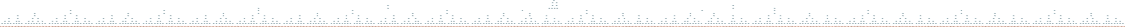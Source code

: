digraph G { 
graph [ fontname = "Helvetica",fontsize="16",ratio = "auto",
        size="7.5,10",ranksep="2.00" ];
node [fontsize="16"];
"#69367343" [label="running__c7",fillcolor=lightblue,color=black,shape=ellipse,style=filled];
"#69367344" [label="running__c9",fillcolor=lightblue,color=black,shape=ellipse,style=filled];
"#69367340" [label="running__c7",fillcolor=lightblue,color=black,shape=ellipse,style=filled];
"#69367341" [label="311.709",fillcolor=lightsalmon,color=black,shape=box,style=filled];
"#69367342" [label="318.319",fillcolor=lightsalmon,color=black,shape=box,style=filled];
"#70339512" [label="running__c7",fillcolor=lightblue,color=black,shape=ellipse,style=filled];
"#70339511" [label="328.053",fillcolor=lightsalmon,color=black,shape=box,style=filled];
"#70339514" [label="334.404",fillcolor=lightsalmon,color=black,shape=box,style=filled];
"#70339513" [label="330.196",fillcolor=lightsalmon,color=black,shape=box,style=filled];
"#70339516" [label="running__c9",fillcolor=lightblue,color=black,shape=ellipse,style=filled];
"#70339515" [label="running__c7",fillcolor=lightblue,color=black,shape=ellipse,style=filled];
"#70339510" [label="324.748",fillcolor=lightsalmon,color=black,shape=box,style=filled];
"#69367338" [label="306.657",fillcolor=lightsalmon,color=black,shape=box,style=filled];
"#69367339" [label="311.922",fillcolor=lightsalmon,color=black,shape=box,style=filled];
"#70339525" [label="330.15",fillcolor=lightsalmon,color=black,shape=box,style=filled];
"#70339529" [label="339.888",fillcolor=lightsalmon,color=black,shape=box,style=filled];
"#70339528" [label="335.06",fillcolor=lightsalmon,color=black,shape=box,style=filled];
"#70339527" [label="running__c7",fillcolor=lightblue,color=black,shape=ellipse,style=filled];
"#70339526" [label="335.174",fillcolor=lightsalmon,color=black,shape=box,style=filled];
"#69367325" [label="running__c7",fillcolor=lightblue,color=black,shape=ellipse,style=filled];
"#69367326" [label="308.394",fillcolor=lightsalmon,color=black,shape=box,style=filled];
"#69367327" [label="312.779",fillcolor=lightsalmon,color=black,shape=box,style=filled];
"#69367328" [label="running__c7",fillcolor=lightblue,color=black,shape=ellipse,style=filled];
"#69367329" [label="running__c9",fillcolor=lightblue,color=black,shape=ellipse,style=filled];
"#69367323" [label="303.337",fillcolor=lightsalmon,color=black,shape=box,style=filled];
"#69367324" [label="306.57",fillcolor=lightsalmon,color=black,shape=box,style=filled];
"#69258392" [label="311.649",fillcolor=lightsalmon,color=black,shape=box,style=filled];
"#69258376" [label="313.12",fillcolor=lightsalmon,color=black,shape=box,style=filled];
"#69258375" [label="305.399",fillcolor=lightsalmon,color=black,shape=box,style=filled];
"#69258374" [label="running__c7",fillcolor=lightblue,color=black,shape=ellipse,style=filled];
"#69367917" [label="336.003",fillcolor=lightsalmon,color=black,shape=box,style=filled];
"#69258373" [label="306.959",fillcolor=lightsalmon,color=black,shape=box,style=filled];
"#69258378" [label="running__c9",fillcolor=lightblue,color=black,shape=ellipse,style=filled];
"#69367310" [label="301.576",fillcolor=lightsalmon,color=black,shape=box,style=filled];
"#69258377" [label="running__c7",fillcolor=lightblue,color=black,shape=ellipse,style=filled];
"#69258383" [label="317.931",fillcolor=lightsalmon,color=black,shape=box,style=filled];
"#69258362" [label="running__c7",fillcolor=lightblue,color=black,shape=ellipse,style=filled];
"#69577769" [label="running__c8",fillcolor=lightblue,color=black,shape=ellipse,style=filled];
"#69258363" [label="running__c9",fillcolor=lightblue,color=black,shape=ellipse,style=filled];
"#69577768" [label="running__c9",fillcolor=lightblue,color=black,shape=ellipse,style=filled];
"#69577767" [label="running__c5",fillcolor=lightblue,color=black,shape=ellipse,style=filled];
"#69577766" [label="running__c8",fillcolor=lightblue,color=black,shape=ellipse,style=filled];
"#69367308" [label="304.018",fillcolor=lightsalmon,color=black,shape=box,style=filled];
"#69577765" [label="running__c9",fillcolor=lightblue,color=black,shape=ellipse,style=filled];
"#69367307" [label="298.653",fillcolor=lightsalmon,color=black,shape=box,style=filled];
"#69577764" [label="running__c7",fillcolor=lightblue,color=black,shape=ellipse,style=filled];
"#69367309" [label="running__c7",fillcolor=lightblue,color=black,shape=ellipse,style=filled];
"#70598297" [label="305.522",fillcolor=lightsalmon,color=black,shape=box,style=filled];
"#70598298" [label="308.766",fillcolor=lightsalmon,color=black,shape=box,style=filled];
"#70598299" [label="running__c7",fillcolor=lightblue,color=black,shape=ellipse,style=filled];
"#69577359" [label="running__c8",fillcolor=lightblue,color=black,shape=ellipse,style=filled];
"#69577357" [label="running__c7",fillcolor=lightblue,color=black,shape=ellipse,style=filled];
"#69577358" [label="running__c9",fillcolor=lightblue,color=black,shape=ellipse,style=filled];
"#69258372" [label="300.819",fillcolor=lightsalmon,color=black,shape=box,style=filled];
"#69577355" [label="316.677",fillcolor=lightsalmon,color=black,shape=box,style=filled];
"#69577356" [label="321.359",fillcolor=lightsalmon,color=black,shape=box,style=filled];
"#69577353" [label="314.642",fillcolor=lightsalmon,color=black,shape=box,style=filled];
"#69577354" [label="running__c7",fillcolor=lightblue,color=black,shape=ellipse,style=filled];
"#69577351" [label="running__c9",fillcolor=lightblue,color=black,shape=ellipse,style=filled];
"#70674022" [label="327.715",fillcolor=lightsalmon,color=black,shape=box,style=filled];
"#69577352" [label="311.356",fillcolor=lightsalmon,color=black,shape=box,style=filled];
"#69258357" [label="296.781",fillcolor=lightsalmon,color=black,shape=box,style=filled];
"#69577370" [label="320.027",fillcolor=lightsalmon,color=black,shape=box,style=filled];
"#69258358" [label="300.335",fillcolor=lightsalmon,color=black,shape=box,style=filled];
"#69577759" [label="running__c5",fillcolor=lightblue,color=black,shape=ellipse,style=filled];
"#69577372" [label="running__c7",fillcolor=lightblue,color=black,shape=ellipse,style=filled];
"#69577371" [label="326.901",fillcolor=lightsalmon,color=black,shape=box,style=filled];
"#69577756" [label="running__c8",fillcolor=lightblue,color=black,shape=ellipse,style=filled];
"#69258351" [label="running__c7",fillcolor=lightblue,color=black,shape=ellipse,style=filled];
"#69577758" [label="running__c8",fillcolor=lightblue,color=black,shape=ellipse,style=filled];
"#69577757" [label="running__c9",fillcolor=lightblue,color=black,shape=ellipse,style=filled];
"#69577752" [label="running__c8",fillcolor=lightblue,color=black,shape=ellipse,style=filled];
"#69577751" [label="running__c9",fillcolor=lightblue,color=black,shape=ellipse,style=filled];
"#69577754" [label="running__c6",fillcolor=lightblue,color=black,shape=ellipse,style=filled];
"#69577753" [label="running__c5",fillcolor=lightblue,color=black,shape=ellipse,style=filled];
"#69258359" [label="running__c7",fillcolor=lightblue,color=black,shape=ellipse,style=filled];
"#69577750" [label="running__c7",fillcolor=lightblue,color=black,shape=ellipse,style=filled];
"#69258361" [label="306.217",fillcolor=lightsalmon,color=black,shape=box,style=filled];
"#69258360" [label="301.278",fillcolor=lightsalmon,color=black,shape=box,style=filled];
"#69577367" [label="314.734",fillcolor=lightsalmon,color=black,shape=box,style=filled];
"#69577368" [label="319.999",fillcolor=lightsalmon,color=black,shape=box,style=filled];
"#69577369" [label="running__c7",fillcolor=lightblue,color=black,shape=ellipse,style=filled];
"#69258340" [label="310.523",fillcolor=lightsalmon,color=black,shape=box,style=filled];
"#69577747" [label="running__c7",fillcolor=lightblue,color=black,shape=ellipse,style=filled];
"#69258341" [label="running__c7",fillcolor=lightblue,color=black,shape=ellipse,style=filled];
"#69577746" [label="running__c5",fillcolor=lightblue,color=black,shape=ellipse,style=filled];
"#69258342" [label="308.538",fillcolor=lightsalmon,color=black,shape=box,style=filled];
"#69577745" [label="running__c8",fillcolor=lightblue,color=black,shape=ellipse,style=filled];
"#69258343" [label="316.861",fillcolor=lightsalmon,color=black,shape=box,style=filled];
"#69577744" [label="running__c9",fillcolor=lightblue,color=black,shape=ellipse,style=filled];
"#69258344" [label="running__c7",fillcolor=lightblue,color=black,shape=ellipse,style=filled];
"#69258345" [label="running__c9",fillcolor=lightblue,color=black,shape=ellipse,style=filled];
"#69577749" [label="running__c8",fillcolor=lightblue,color=black,shape=ellipse,style=filled];
"#69258347" [label="318.476",fillcolor=lightsalmon,color=black,shape=box,style=filled];
"#69577748" [label="running__c9",fillcolor=lightblue,color=black,shape=ellipse,style=filled];
"#69258349" [label="317.748",fillcolor=lightsalmon,color=black,shape=box,style=filled];
"#69576692" [label="321.94",fillcolor=lightsalmon,color=black,shape=box,style=filled];
"#69577743" [label="running__c7",fillcolor=lightblue,color=black,shape=ellipse,style=filled];
"#69258350" [label="325.361",fillcolor=lightsalmon,color=black,shape=box,style=filled];
"#69577734" [label="running__c9",fillcolor=lightblue,color=black,shape=ellipse,style=filled];
"#69577733" [label="running__c7",fillcolor=lightblue,color=black,shape=ellipse,style=filled];
"#69577736" [label="running__c9",fillcolor=lightblue,color=black,shape=ellipse,style=filled];
"#69258330" [label="running__c9",fillcolor=lightblue,color=black,shape=ellipse,style=filled];
"#69577735" [label="running__c8",fillcolor=lightblue,color=black,shape=ellipse,style=filled];
"#69258335" [label="316.666",fillcolor=lightsalmon,color=black,shape=box,style=filled];
"#69577738" [label="running__c5",fillcolor=lightblue,color=black,shape=ellipse,style=filled];
"#69577737" [label="running__c8",fillcolor=lightblue,color=black,shape=ellipse,style=filled];
"#69577350" [label="running__c7",fillcolor=lightblue,color=black,shape=ellipse,style=filled];
"#69258339" [label="303.616",fillcolor=lightsalmon,color=black,shape=box,style=filled];
"#69577348" [label="309.127",fillcolor=lightsalmon,color=black,shape=box,style=filled];
"#69577349" [label="313.895",fillcolor=lightsalmon,color=black,shape=box,style=filled];
"#69577345" [label="303.972",fillcolor=lightsalmon,color=black,shape=box,style=filled];
"#69577346" [label="307.254",fillcolor=lightsalmon,color=black,shape=box,style=filled];
"#69577347" [label="running__c7",fillcolor=lightblue,color=black,shape=ellipse,style=filled];
"#70598252" [label="310.191",fillcolor=lightsalmon,color=black,shape=box,style=filled];
"#70598251" [label="running__c7",fillcolor=lightblue,color=black,shape=ellipse,style=filled];
"#70598250" [label="310.536",fillcolor=lightsalmon,color=black,shape=box,style=filled];
"#70598848" [label="317.09",fillcolor=lightsalmon,color=black,shape=box,style=filled];
"#70598849" [label="321.772",fillcolor=lightsalmon,color=black,shape=box,style=filled];
"#70598846" [label="315.04",fillcolor=lightsalmon,color=black,shape=box,style=filled];
"#69972569" [label="321.226",fillcolor=lightsalmon,color=black,shape=box,style=filled];
"#70598847" [label="running__c7",fillcolor=lightblue,color=black,shape=ellipse,style=filled];
"#69972568" [label="313.346",fillcolor=lightsalmon,color=black,shape=box,style=filled];
"#69972567" [label="running__c7",fillcolor=lightblue,color=black,shape=ellipse,style=filled];
"#70598845" [label="311.747",fillcolor=lightsalmon,color=black,shape=box,style=filled];
"#69972566" [label="314.293",fillcolor=lightsalmon,color=black,shape=box,style=filled];
"#69972565" [label="307.648",fillcolor=lightsalmon,color=black,shape=box,style=filled];
"#69972564" [label="running__c9",fillcolor=lightblue,color=black,shape=ellipse,style=filled];
"#69972563" [label="running__c7",fillcolor=lightblue,color=black,shape=ellipse,style=filled];
"#69972562" [label="317.906",fillcolor=lightsalmon,color=black,shape=box,style=filled];
"#70598255" [label="running__c9",fillcolor=lightblue,color=black,shape=ellipse,style=filled];
"#69972561" [label="310.102",fillcolor=lightsalmon,color=black,shape=box,style=filled];
"#70598254" [label="running__c7",fillcolor=lightblue,color=black,shape=ellipse,style=filled];
"#69972560" [label="running__c7",fillcolor=lightblue,color=black,shape=ellipse,style=filled];
"#70598253" [label="316.803",fillcolor=lightsalmon,color=black,shape=box,style=filled];
"#69258329" [label="running__c7",fillcolor=lightblue,color=black,shape=ellipse,style=filled];
"#69258328" [label="307.177",fillcolor=lightsalmon,color=black,shape=box,style=filled];
"#69258327" [label="302.173",fillcolor=lightsalmon,color=black,shape=box,style=filled];
"#69258326" [label="running__c7",fillcolor=lightblue,color=black,shape=ellipse,style=filled];
"#69258325" [label="300.952",fillcolor=lightsalmon,color=black,shape=box,style=filled];
"#69258324" [label="297.242",fillcolor=lightsalmon,color=black,shape=box,style=filled];
"#69258322" [label="running__c8",fillcolor=lightblue,color=black,shape=ellipse,style=filled];
"#70598851" [label="running__c9",fillcolor=lightblue,color=black,shape=ellipse,style=filled];
"#69258321" [label="running__c9",fillcolor=lightblue,color=black,shape=ellipse,style=filled];
"#70598850" [label="running__c7",fillcolor=lightblue,color=black,shape=ellipse,style=filled];
"#69258320" [label="running__c7",fillcolor=lightblue,color=black,shape=ellipse,style=filled];
"#69576679" [label="running__c7",fillcolor=lightblue,color=black,shape=ellipse,style=filled];
"#69576678" [label="319.517",fillcolor=lightsalmon,color=black,shape=box,style=filled];
"#69576677" [label="316.265",fillcolor=lightsalmon,color=black,shape=box,style=filled];
"#70598240" [label="running__c9",fillcolor=lightblue,color=black,shape=ellipse,style=filled];
"#69972578" [label="315.824",fillcolor=lightsalmon,color=black,shape=box,style=filled];
"#69972575" [label="307.457",fillcolor=lightsalmon,color=black,shape=box,style=filled];
"#69972574" [label="302.999",fillcolor=lightsalmon,color=black,shape=box,style=filled];
"#70598249" [label="305.257",fillcolor=lightsalmon,color=black,shape=box,style=filled];
"#69972576" [label="running__c7",fillcolor=lightblue,color=black,shape=ellipse,style=filled];
"#70162590" [label="310.398",fillcolor=lightsalmon,color=black,shape=box,style=filled];
"#69972571" [label="running__c9",fillcolor=lightblue,color=black,shape=ellipse,style=filled];
"#69972570" [label="running__c7",fillcolor=lightblue,color=black,shape=ellipse,style=filled];
"#69972572" [label="running__c8",fillcolor=lightblue,color=black,shape=ellipse,style=filled];
"#69258319" [label="315.182",fillcolor=lightsalmon,color=black,shape=box,style=filled];
"#69258316" [label="310.208",fillcolor=lightsalmon,color=black,shape=box,style=filled];
"#70598239" [label="running__c7",fillcolor=lightblue,color=black,shape=ellipse,style=filled];
"#69258315" [label="303.658",fillcolor=lightsalmon,color=black,shape=box,style=filled];
"#70162587" [label="303.72",fillcolor=lightsalmon,color=black,shape=box,style=filled];
"#69258318" [label="307.169",fillcolor=lightsalmon,color=black,shape=box,style=filled];
"#69258317" [label="running__c7",fillcolor=lightblue,color=black,shape=ellipse,style=filled];
"#69258312" [label="310.815",fillcolor=lightsalmon,color=black,shape=box,style=filled];
"#69258311" [label="302.588",fillcolor=lightsalmon,color=black,shape=box,style=filled];
"#69258314" [label="running__c9",fillcolor=lightblue,color=black,shape=ellipse,style=filled];
"#69258313" [label="running__c7",fillcolor=lightblue,color=black,shape=ellipse,style=filled];
"#69258310" [label="running__c7",fillcolor=lightblue,color=black,shape=ellipse,style=filled];
"#69972589" [label="308.553",fillcolor=lightsalmon,color=black,shape=box,style=filled];
"#70598829" [label="327.936",fillcolor=lightsalmon,color=black,shape=box,style=filled];
"#70598826" [label="320.855",fillcolor=lightsalmon,color=black,shape=box,style=filled];
"#70598234" [label="301.936",fillcolor=lightsalmon,color=black,shape=box,style=filled];
"#70598238" [label="311.221",fillcolor=lightsalmon,color=black,shape=box,style=filled];
"#70598237" [label="306.873",fillcolor=lightsalmon,color=black,shape=box,style=filled];
"#70598236" [label="running__c7",fillcolor=lightblue,color=black,shape=ellipse,style=filled];
"#70598235" [label="305.168",fillcolor=lightsalmon,color=black,shape=box,style=filled];
"#69258305" [label="running__c7",fillcolor=lightblue,color=black,shape=ellipse,style=filled];
"#69258304" [label="306.04",fillcolor=lightsalmon,color=black,shape=box,style=filled];
"#69972590" [label="315.245",fillcolor=lightsalmon,color=black,shape=box,style=filled];
"#69972591" [label="running__c7",fillcolor=lightblue,color=black,shape=ellipse,style=filled];
"#69258309" [label="305.88",fillcolor=lightsalmon,color=black,shape=box,style=filled];
"#69258308" [label="299.037",fillcolor=lightsalmon,color=black,shape=box,style=filled];
"#69258303" [label="301.395",fillcolor=lightsalmon,color=black,shape=box,style=filled];
"#70598831" [label="running__c7",fillcolor=lightblue,color=black,shape=ellipse,style=filled];
"#70598830" [label="334.696",fillcolor=lightsalmon,color=black,shape=box,style=filled];
"#70598811" [label="314.498",fillcolor=lightsalmon,color=black,shape=box,style=filled];
"#70598814" [label="321.907",fillcolor=lightsalmon,color=black,shape=box,style=filled];
"#69972593" [label="323.275",fillcolor=lightsalmon,color=black,shape=box,style=filled];
"#69972592" [label="315.6",fillcolor=lightsalmon,color=black,shape=box,style=filled];
"#69972595" [label="running__c9",fillcolor=lightblue,color=black,shape=ellipse,style=filled];
"#69972594" [label="running__c7",fillcolor=lightblue,color=black,shape=ellipse,style=filled];
"#69972597" [label="321.12",fillcolor=lightsalmon,color=black,shape=box,style=filled];
"#69972596" [label="314.605",fillcolor=lightsalmon,color=black,shape=box,style=filled];
"#69972599" [label="322.171",fillcolor=lightsalmon,color=black,shape=box,style=filled];
"#69972598" [label="running__c7",fillcolor=lightblue,color=black,shape=ellipse,style=filled];
"#69577771" [label="running__c9",fillcolor=lightblue,color=black,shape=ellipse,style=filled];
"#69577772" [label="running__c8",fillcolor=lightblue,color=black,shape=ellipse,style=filled];
"#69577770" [label="running__c7",fillcolor=lightblue,color=black,shape=ellipse,style=filled];
"#69577773" [label="running__c5",fillcolor=lightblue,color=black,shape=ellipse,style=filled];
"#69577774" [label="running__c6",fillcolor=lightblue,color=black,shape=ellipse,style=filled];
"#69576646" [label="307.779",fillcolor=lightsalmon,color=black,shape=box,style=filled];
"#69258728" [label="330.469",fillcolor=lightsalmon,color=black,shape=box,style=filled];
"#69258729" [label="335.456",fillcolor=lightsalmon,color=black,shape=box,style=filled];
"#69367901" [label="323.808",fillcolor=lightsalmon,color=black,shape=box,style=filled];
"#70598897" [label="running__c9",fillcolor=lightblue,color=black,shape=ellipse,style=filled];
"#69367389" [label="312.171",fillcolor=lightsalmon,color=black,shape=box,style=filled];
"#69367388" [label="running__c7",fillcolor=lightblue,color=black,shape=ellipse,style=filled];
"#70598895" [label="333.273",fillcolor=lightsalmon,color=black,shape=box,style=filled];
"#69367387" [label="310.264",fillcolor=lightsalmon,color=black,shape=box,style=filled];
"#70598896" [label="running__c7",fillcolor=lightblue,color=black,shape=ellipse,style=filled];
"#69367386" [label="307.022",fillcolor=lightsalmon,color=black,shape=box,style=filled];
"#69576635" [label="running__c9",fillcolor=lightblue,color=black,shape=ellipse,style=filled];
"#70598893" [label="running__c7",fillcolor=lightblue,color=black,shape=ellipse,style=filled];
"#70598894" [label="327.041",fillcolor=lightsalmon,color=black,shape=box,style=filled];
"#69576633" [label="327.334",fillcolor=lightsalmon,color=black,shape=box,style=filled];
"#70598891" [label="320.19",fillcolor=lightsalmon,color=black,shape=box,style=filled];
"#69576634" [label="running__c7",fillcolor=lightblue,color=black,shape=ellipse,style=filled];
"#70598892" [label="325.366",fillcolor=lightsalmon,color=black,shape=box,style=filled];
"#69576631" [label="running__c7",fillcolor=lightblue,color=black,shape=ellipse,style=filled];
"#69576632" [label="320.76",fillcolor=lightsalmon,color=black,shape=box,style=filled];
"#69576630" [label="319.963",fillcolor=lightsalmon,color=black,shape=box,style=filled];
"#70598203" [label="296.468",fillcolor=lightsalmon,color=black,shape=box,style=filled];
"#70598204" [label="299.693",fillcolor=lightsalmon,color=black,shape=box,style=filled];
"#70598205" [label="running__c7",fillcolor=lightblue,color=black,shape=ellipse,style=filled];
"#69258715" [label="running__c7",fillcolor=lightblue,color=black,shape=ellipse,style=filled];
"#69258716" [label="330.851",fillcolor=lightsalmon,color=black,shape=box,style=filled];
"#69258717" [label="334.94",fillcolor=lightsalmon,color=black,shape=box,style=filled];
"#69258718" [label="running__c7",fillcolor=lightblue,color=black,shape=ellipse,style=filled];
"#70598878" [label="running__c7",fillcolor=lightblue,color=black,shape=ellipse,style=filled];
"#70598877" [label="320.106",fillcolor=lightsalmon,color=black,shape=box,style=filled];
"#69258713" [label="325.109",fillcolor=lightsalmon,color=black,shape=box,style=filled];
"#69258714" [label="328.407",fillcolor=lightsalmon,color=black,shape=box,style=filled];
"#70598879" [label="323.63",fillcolor=lightsalmon,color=black,shape=box,style=filled];
"#69576629" [label="314.742",fillcolor=lightsalmon,color=black,shape=box,style=filled];
"#70598880" [label="328.19",fillcolor=lightsalmon,color=black,shape=box,style=filled];
"#69258719" [label="running__c9",fillcolor=lightblue,color=black,shape=ellipse,style=filled];
"#70598881" [label="running__c7",fillcolor=lightblue,color=black,shape=ellipse,style=filled];
"#70598882" [label="running__c9",fillcolor=lightblue,color=black,shape=ellipse,style=filled];
"#69576620" [label="running__c9",fillcolor=lightblue,color=black,shape=ellipse,style=filled];
"#69258702" [label="running__c7",fillcolor=lightblue,color=black,shape=ellipse,style=filled];
"#69258703" [label="running__c9",fillcolor=lightblue,color=black,shape=ellipse,style=filled];
"#69258700" [label="326.903",fillcolor=lightsalmon,color=black,shape=box,style=filled];
"#69576619" [label="running__c7",fillcolor=lightblue,color=black,shape=ellipse,style=filled];
"#69258701" [label="333.493",fillcolor=lightsalmon,color=black,shape=box,style=filled];
"#69258704" [label="running__c8",fillcolor=lightblue,color=black,shape=ellipse,style=filled];
"#69576614" [label="311.376",fillcolor=lightsalmon,color=black,shape=box,style=filled];
"#70485944" [label="running__c7",fillcolor=lightblue,color=black,shape=ellipse,style=filled];
"#69576617" [label="317.412",fillcolor=lightsalmon,color=black,shape=box,style=filled];
"#69576618" [label="321.97",fillcolor=lightsalmon,color=black,shape=box,style=filled];
"#70598876" [label="316.744",fillcolor=lightsalmon,color=black,shape=box,style=filled];
"#69576615" [label="314.656",fillcolor=lightsalmon,color=black,shape=box,style=filled];
"#69576616" [label="running__c7",fillcolor=lightblue,color=black,shape=ellipse,style=filled];
"#69576600" [label="running__c7",fillcolor=lightblue,color=black,shape=ellipse,style=filled];
"#70598860" [label="315.133",fillcolor=lightsalmon,color=black,shape=box,style=filled];
"#69367355" [label="298.156",fillcolor=lightsalmon,color=black,shape=box,style=filled];
"#70485931" [label="340.665",fillcolor=lightsalmon,color=black,shape=box,style=filled];
"#70598863" [label="320.443",fillcolor=lightsalmon,color=black,shape=box,style=filled];
"#69367357" [label="running__c7",fillcolor=lightblue,color=black,shape=ellipse,style=filled];
"#70598864" [label="327.316",fillcolor=lightsalmon,color=black,shape=box,style=filled];
"#69367356" [label="301.433",fillcolor=lightsalmon,color=black,shape=box,style=filled];
"#70598865" [label="running__c7",fillcolor=lightblue,color=black,shape=ellipse,style=filled];
"#70485954" [label="running__c7",fillcolor=lightblue,color=black,shape=ellipse,style=filled];
"#69258636" [label="running__c7",fillcolor=lightblue,color=black,shape=ellipse,style=filled];
"#69258635" [label="321.26",fillcolor=lightsalmon,color=black,shape=box,style=filled];
"#69258634" [label="316.004",fillcolor=lightsalmon,color=black,shape=box,style=filled];
"#69258638" [label="327.34",fillcolor=lightsalmon,color=black,shape=box,style=filled];
"#69258632" [label="running__c7",fillcolor=lightblue,color=black,shape=ellipse,style=filled];
"#69258631" [label="319.272",fillcolor=lightsalmon,color=black,shape=box,style=filled];
"#69258630" [label="312.057",fillcolor=lightsalmon,color=black,shape=box,style=filled];
"#70339128" [label="315.064",fillcolor=lightsalmon,color=black,shape=box,style=filled];
"#70339129" [label="320.624",fillcolor=lightsalmon,color=black,shape=box,style=filled];
"#70339125" [label="308.532",fillcolor=lightsalmon,color=black,shape=box,style=filled];
"#70485962" [label="running__c7",fillcolor=lightblue,color=black,shape=ellipse,style=filled];
"#70485976" [label="running__c7",fillcolor=lightblue,color=black,shape=ellipse,style=filled];
"#69258619" [label="312.615",fillcolor=lightsalmon,color=black,shape=box,style=filled];
"#69258617" [label="running__c7",fillcolor=lightblue,color=black,shape=ellipse,style=filled];
"#69258616" [label="313.191",fillcolor=lightsalmon,color=black,shape=box,style=filled];
"#69258615" [label="308.516",fillcolor=lightsalmon,color=black,shape=box,style=filled];
"#69258628" [label="313.064",fillcolor=lightsalmon,color=black,shape=box,style=filled];
"#69258620" [label="315.912",fillcolor=lightsalmon,color=black,shape=box,style=filled];
"#69258621" [label="running__c7",fillcolor=lightblue,color=black,shape=ellipse,style=filled];
"#70485997" [label="running__c7",fillcolor=lightblue,color=black,shape=ellipse,style=filled];
"#69258680" [label="running__c7",fillcolor=lightblue,color=black,shape=ellipse,style=filled];
"#69258670" [label="running__c7",fillcolor=lightblue,color=black,shape=ellipse,style=filled];
"#69258671" [label="running__c9",fillcolor=lightblue,color=black,shape=ellipse,style=filled];
"#69368314" [label="running__c9",fillcolor=lightblue,color=black,shape=ellipse,style=filled];
"#69258676" [label="311.901",fillcolor=lightsalmon,color=black,shape=box,style=filled];
"#69368313" [label="running__c7",fillcolor=lightblue,color=black,shape=ellipse,style=filled];
"#69258677" [label="running__c7",fillcolor=lightblue,color=black,shape=ellipse,style=filled];
"#69258675" [label="308.392",fillcolor=lightsalmon,color=black,shape=box,style=filled];
"#69368318" [label="running__c4",fillcolor=lightblue,color=black,shape=ellipse,style=filled];
"#69368317" [label="running__c6",fillcolor=lightblue,color=black,shape=ellipse,style=filled];
"#69368316" [label="running__c5",fillcolor=lightblue,color=black,shape=ellipse,style=filled];
"#69258678" [label="312.903",fillcolor=lightsalmon,color=black,shape=box,style=filled];
"#69368315" [label="running__c8",fillcolor=lightblue,color=black,shape=ellipse,style=filled];
"#69258679" [label="317.731",fillcolor=lightsalmon,color=black,shape=box,style=filled];
"#69368319" [label="running__c3",fillcolor=lightblue,color=black,shape=ellipse,style=filled];
"#70485633" [label="315.705",fillcolor=lightsalmon,color=black,shape=box,style=filled];
"#70485636" [label="321.63",fillcolor=lightsalmon,color=black,shape=box,style=filled];
"#69258691" [label="320.521",fillcolor=lightsalmon,color=black,shape=box,style=filled];
"#69258690" [label="314.264",fillcolor=lightsalmon,color=black,shape=box,style=filled];
"#69258681" [label="running__c9",fillcolor=lightblue,color=black,shape=ellipse,style=filled];
"#69258682" [label="317.054",fillcolor=lightsalmon,color=black,shape=box,style=filled];
"#69258683" [label="320.331",fillcolor=lightsalmon,color=black,shape=box,style=filled];
"#69258684" [label="running__c7",fillcolor=lightblue,color=black,shape=ellipse,style=filled];
"#69972944" [label="320.403",fillcolor=lightsalmon,color=black,shape=box,style=filled];
"#69258654" [label="330.322",fillcolor=lightsalmon,color=black,shape=box,style=filled];
"#69258655" [label="running__c7",fillcolor=lightblue,color=black,shape=ellipse,style=filled];
"#69258652" [label="running__c7",fillcolor=lightblue,color=black,shape=ellipse,style=filled];
"#69258653" [label="325.917",fillcolor=lightsalmon,color=black,shape=box,style=filled];
"#69258650" [label="319.885",fillcolor=lightsalmon,color=black,shape=box,style=filled];
"#69258651" [label="323.299",fillcolor=lightsalmon,color=black,shape=box,style=filled];
"#69972558" [label="304.624",fillcolor=lightsalmon,color=black,shape=box,style=filled];
"#69972559" [label="311.261",fillcolor=lightsalmon,color=black,shape=box,style=filled];
"#69258656" [label="running__c9",fillcolor=lightblue,color=black,shape=ellipse,style=filled];
"#69972951" [label="328.116",fillcolor=lightsalmon,color=black,shape=box,style=filled];
"#69258665" [label="323.374",fillcolor=lightsalmon,color=black,shape=box,style=filled];
"#69972543" [label="299.082",fillcolor=lightsalmon,color=black,shape=box,style=filled];
"#69258666" [label="328.485",fillcolor=lightsalmon,color=black,shape=box,style=filled];
"#69258667" [label="running__c7",fillcolor=lightblue,color=black,shape=ellipse,style=filled];
"#69258668" [label="329.374",fillcolor=lightsalmon,color=black,shape=box,style=filled];
"#69972546" [label="304.414",fillcolor=lightsalmon,color=black,shape=box,style=filled];
"#69258669" [label="335.186",fillcolor=lightsalmon,color=black,shape=box,style=filled];
"#69368359" [label="running__c7",fillcolor=lightblue,color=black,shape=ellipse,style=filled];
"#70673792" [label="306.689",fillcolor=lightsalmon,color=black,shape=box,style=filled];
"#69367898" [label="316.516",fillcolor=lightsalmon,color=black,shape=box,style=filled];
"#69368353" [label="running__c9",fillcolor=lightblue,color=black,shape=ellipse,style=filled];
"#69368354" [label="running__c8",fillcolor=lightblue,color=black,shape=ellipse,style=filled];
"#69368355" [label="running__c5",fillcolor=lightblue,color=black,shape=ellipse,style=filled];
"#69368356" [label="running__c7",fillcolor=lightblue,color=black,shape=ellipse,style=filled];
"#69368357" [label="running__c9",fillcolor=lightblue,color=black,shape=ellipse,style=filled];
"#69368358" [label="running__c8",fillcolor=lightblue,color=black,shape=ellipse,style=filled];
"#69368361" [label="running__c8",fillcolor=lightblue,color=black,shape=ellipse,style=filled];
"#69972969" [label="332.086",fillcolor=lightsalmon,color=black,shape=box,style=filled];
"#69368360" [label="running__c9",fillcolor=lightblue,color=black,shape=ellipse,style=filled];
"#69368348" [label="running__c5",fillcolor=lightblue,color=black,shape=ellipse,style=filled];
"#69577398" [label="321.894",fillcolor=lightsalmon,color=black,shape=box,style=filled];
"#69577399" [label="327.031",fillcolor=lightsalmon,color=black,shape=box,style=filled];
"#70339599" [label="running__c9",fillcolor=lightblue,color=black,shape=ellipse,style=filled];
"#69368342" [label="running__c6",fillcolor=lightblue,color=black,shape=ellipse,style=filled];
"#70339598" [label="running__c7",fillcolor=lightblue,color=black,shape=ellipse,style=filled];
"#69368340" [label="running__c8",fillcolor=lightblue,color=black,shape=ellipse,style=filled];
"#69368341" [label="running__c5",fillcolor=lightblue,color=black,shape=ellipse,style=filled];
"#69368346" [label="running__c9",fillcolor=lightblue,color=black,shape=ellipse,style=filled];
"#69368347" [label="running__c8",fillcolor=lightblue,color=black,shape=ellipse,style=filled];
"#69368344" [label="running__c8",fillcolor=lightblue,color=black,shape=ellipse,style=filled];
"#69368345" [label="running__c7",fillcolor=lightblue,color=black,shape=ellipse,style=filled];
"#69368350" [label="running__c8",fillcolor=lightblue,color=black,shape=ellipse,style=filled];
"#69972970" [label="336.135",fillcolor=lightsalmon,color=black,shape=box,style=filled];
"#69972971" [label="running__c7",fillcolor=lightblue,color=black,shape=ellipse,style=filled];
"#70339588" [label="running__c5",fillcolor=lightblue,color=black,shape=ellipse,style=filled];
"#69577389" [label="running__c9",fillcolor=lightblue,color=black,shape=ellipse,style=filled];
"#69577388" [label="running__c7",fillcolor=lightblue,color=black,shape=ellipse,style=filled];
"#69368337" [label="running__c8",fillcolor=lightblue,color=black,shape=ellipse,style=filled];
"#69577387" [label="329.744",fillcolor=lightsalmon,color=black,shape=box,style=filled];
"#69368338" [label="running__c7",fillcolor=lightblue,color=black,shape=ellipse,style=filled];
"#69577386" [label="325.242",fillcolor=lightsalmon,color=black,shape=box,style=filled];
"#69368339" [label="running__c9",fillcolor=lightblue,color=black,shape=ellipse,style=filled];
"#69577385" [label="running__c7",fillcolor=lightblue,color=black,shape=ellipse,style=filled];
"#69577384" [label="321.815",fillcolor=lightsalmon,color=black,shape=box,style=filled];
"#69368333" [label="running__c8",fillcolor=lightblue,color=black,shape=ellipse,style=filled];
"#70339581" [label="running__c7",fillcolor=lightblue,color=black,shape=ellipse,style=filled];
"#69258697" [label="322.533",fillcolor=lightsalmon,color=black,shape=box,style=filled];
"#69368334" [label="running__c5",fillcolor=lightblue,color=black,shape=ellipse,style=filled];
"#69258696" [label="running__c9",fillcolor=lightblue,color=black,shape=ellipse,style=filled];
"#69368335" [label="running__c7",fillcolor=lightblue,color=black,shape=ellipse,style=filled];
"#69258699" [label="running__c7",fillcolor=lightblue,color=black,shape=ellipse,style=filled];
"#69368336" [label="running__c9",fillcolor=lightblue,color=black,shape=ellipse,style=filled];
"#70339582" [label="running__c9",fillcolor=lightblue,color=black,shape=ellipse,style=filled];
"#69258698" [label="328.181",fillcolor=lightsalmon,color=black,shape=box,style=filled];
"#69258693" [label="318.775",fillcolor=lightsalmon,color=black,shape=box,style=filled];
"#69258692" [label="running__c7",fillcolor=lightblue,color=black,shape=ellipse,style=filled];
"#70339587" [label="running__c8",fillcolor=lightblue,color=black,shape=ellipse,style=filled];
"#69258695" [label="running__c7",fillcolor=lightblue,color=black,shape=ellipse,style=filled];
"#69368332" [label="running__c9",fillcolor=lightblue,color=black,shape=ellipse,style=filled];
"#70339586" [label="running__c9",fillcolor=lightblue,color=black,shape=ellipse,style=filled];
"#69258694" [label="326.382",fillcolor=lightsalmon,color=black,shape=box,style=filled];
"#69972985" [label="340.259",fillcolor=lightsalmon,color=black,shape=box,style=filled];
"#69972986" [label="running__c7",fillcolor=lightblue,color=black,shape=ellipse,style=filled];
"#69972981" [label="330.024",fillcolor=lightsalmon,color=black,shape=box,style=filled];
"#69972984" [label="335.852",fillcolor=lightsalmon,color=black,shape=box,style=filled];
"#70339579" [label="running__c9",fillcolor=lightblue,color=black,shape=ellipse,style=filled];
"#69368329" [label="running__c8",fillcolor=lightblue,color=black,shape=ellipse,style=filled];
"#69577373" [label="running__c9",fillcolor=lightblue,color=black,shape=ellipse,style=filled];
"#69368326" [label="running__c8",fillcolor=lightblue,color=black,shape=ellipse,style=filled];
"#69368327" [label="running__c5",fillcolor=lightblue,color=black,shape=ellipse,style=filled];
"#69368324" [label="running__c7",fillcolor=lightblue,color=black,shape=ellipse,style=filled];
"#69368325" [label="running__c9",fillcolor=lightblue,color=black,shape=ellipse,style=filled];
"#70339571" [label="running__c9",fillcolor=lightblue,color=black,shape=ellipse,style=filled];
"#69368322" [label="running__c9",fillcolor=lightblue,color=black,shape=ellipse,style=filled];
"#69368323" [label="running__c8",fillcolor=lightblue,color=black,shape=ellipse,style=filled];
"#69368321" [label="running__c7",fillcolor=lightblue,color=black,shape=ellipse,style=filled];
"#70339575" [label="running__c8",fillcolor=lightblue,color=black,shape=ellipse,style=filled];
"#70339574" [label="running__c9",fillcolor=lightblue,color=black,shape=ellipse,style=filled];
"#70339573" [label="running__c7",fillcolor=lightblue,color=black,shape=ellipse,style=filled];
"#69577383" [label="318.427",fillcolor=lightsalmon,color=black,shape=box,style=filled];
"#70597723" [label="293.106",fillcolor=lightsalmon,color=black,shape=box,style=filled];
"#70597724" [label="296.383",fillcolor=lightsalmon,color=black,shape=box,style=filled];
"#70597725" [label="running__c7",fillcolor=lightblue,color=black,shape=ellipse,style=filled];
"#70597726" [label="297.919",fillcolor=lightsalmon,color=black,shape=box,style=filled];
"#70339130" [label="running__c7",fillcolor=lightblue,color=black,shape=ellipse,style=filled];
"#70339137" [label="325.089",fillcolor=lightsalmon,color=black,shape=box,style=filled];
"#70339531" [label="running__c9",fillcolor=lightblue,color=black,shape=ellipse,style=filled];
"#69368363" [label="running__c6",fillcolor=lightblue,color=black,shape=ellipse,style=filled];
"#69368362" [label="running__c5",fillcolor=lightblue,color=black,shape=ellipse,style=filled];
"#70339530" [label="running__c7",fillcolor=lightblue,color=black,shape=ellipse,style=filled];
"#70339143" [label="321.734",fillcolor=lightsalmon,color=black,shape=box,style=filled];
"#70597741" [label="301.339",fillcolor=lightsalmon,color=black,shape=box,style=filled];
"#70339145" [label="running__c7",fillcolor=lightblue,color=black,shape=ellipse,style=filled];
"#70339144" [label="329.28",fillcolor=lightsalmon,color=black,shape=box,style=filled];
"#69258265" [label="302.274",fillcolor=lightsalmon,color=black,shape=box,style=filled];
"#70339607" [label="running__c9",fillcolor=lightblue,color=black,shape=ellipse,style=filled];
"#70339608" [label="running__c8",fillcolor=lightblue,color=black,shape=ellipse,style=filled];
"#69577417" [label="running__c7",fillcolor=lightblue,color=black,shape=ellipse,style=filled];
"#69577416" [label="319.676",fillcolor=lightsalmon,color=black,shape=box,style=filled];
"#69577415" [label="316.405",fillcolor=lightsalmon,color=black,shape=box,style=filled];
"#70339617" [label="running__c7",fillcolor=lightblue,color=black,shape=ellipse,style=filled];
"#70339610" [label="running__c9",fillcolor=lightblue,color=black,shape=ellipse,style=filled];
"#69367804" [label="303.174",fillcolor=lightsalmon,color=black,shape=box,style=filled];
"#70599002" [label="running__c9",fillcolor=lightblue,color=black,shape=ellipse,style=filled];
"#70599001" [label="running__c7",fillcolor=lightblue,color=black,shape=ellipse,style=filled];
"#70599004" [label="running__c5",fillcolor=lightblue,color=black,shape=ellipse,style=filled];
"#70599003" [label="running__c8",fillcolor=lightblue,color=black,shape=ellipse,style=filled];
"#70599006" [label="running__c4",fillcolor=lightblue,color=black,shape=ellipse,style=filled];
"#69367434" [label="306.551",fillcolor=lightsalmon,color=black,shape=box,style=filled];
"#70599005" [label="running__c6",fillcolor=lightblue,color=black,shape=ellipse,style=filled];
"#70599008" [label="running__c9",fillcolor=lightblue,color=black,shape=ellipse,style=filled];
"#70339618" [label="running__c9",fillcolor=lightblue,color=black,shape=ellipse,style=filled];
"#69258256" [label="308.718",fillcolor=lightsalmon,color=black,shape=box,style=filled];
"#70599007" [label="running__c3",fillcolor=lightblue,color=black,shape=ellipse,style=filled];
"#70339619" [label="running__c8",fillcolor=lightblue,color=black,shape=ellipse,style=filled];
"#69367437" [label="310.573",fillcolor=lightsalmon,color=black,shape=box,style=filled];
"#69367435" [label="311.893",fillcolor=lightsalmon,color=black,shape=box,style=filled];
"#69367436" [label="running__c7",fillcolor=lightblue,color=black,shape=ellipse,style=filled];
"#70599000" [label="running__c4",fillcolor=lightblue,color=black,shape=ellipse,style=filled];
"#70339620" [label="running__c7",fillcolor=lightblue,color=black,shape=ellipse,style=filled];
"#70339628" [label="running__c8",fillcolor=lightblue,color=black,shape=ellipse,style=filled];
"#70339627" [label="running__c9",fillcolor=lightblue,color=black,shape=ellipse,style=filled];
"#70339626" [label="running__c9",fillcolor=lightblue,color=black,shape=ellipse,style=filled];
"#70339625" [label="running__c7",fillcolor=lightblue,color=black,shape=ellipse,style=filled];
"#69258262" [label="296.158",fillcolor=lightsalmon,color=black,shape=box,style=filled];
"#70339623" [label="running__c5",fillcolor=lightblue,color=black,shape=ellipse,style=filled];
"#70339622" [label="running__c8",fillcolor=lightblue,color=black,shape=ellipse,style=filled];
"#70339621" [label="running__c9",fillcolor=lightblue,color=black,shape=ellipse,style=filled];
"#70599019" [label="running__c4",fillcolor=lightblue,color=black,shape=ellipse,style=filled];
"#69367465" [label="314.268",fillcolor=lightsalmon,color=black,shape=box,style=filled];
"#70599018" [label="running__c6",fillcolor=lightblue,color=black,shape=ellipse,style=filled];
"#69367466" [label="319.493",fillcolor=lightsalmon,color=black,shape=box,style=filled];
"#70599017" [label="running__c5",fillcolor=lightblue,color=black,shape=ellipse,style=filled];
"#69367467" [label="running__c7",fillcolor=lightblue,color=black,shape=ellipse,style=filled];
"#70599016" [label="running__c8",fillcolor=lightblue,color=black,shape=ellipse,style=filled];
"#70599015" [label="running__c8",fillcolor=lightblue,color=black,shape=ellipse,style=filled];
"#70599014" [label="running__c6",fillcolor=lightblue,color=black,shape=ellipse,style=filled];
"#70599013" [label="running__c5",fillcolor=lightblue,color=black,shape=ellipse,style=filled];
"#70599012" [label="running__c8",fillcolor=lightblue,color=black,shape=ellipse,style=filled];
"#70599011" [label="running__c8",fillcolor=lightblue,color=black,shape=ellipse,style=filled];
"#70599010" [label="running__c5",fillcolor=lightblue,color=black,shape=ellipse,style=filled];
"#69367468" [label="320.354",fillcolor=lightsalmon,color=black,shape=box,style=filled];
"#69367469" [label="326.96",fillcolor=lightsalmon,color=black,shape=box,style=filled];
"#70339631" [label="running__c9",fillcolor=lightblue,color=black,shape=ellipse,style=filled];
"#70339630" [label="running__c7",fillcolor=lightblue,color=black,shape=ellipse,style=filled];
"#69258293" [label="292.934",fillcolor=lightsalmon,color=black,shape=box,style=filled];
"#69367470" [label="running__c7",fillcolor=lightblue,color=black,shape=ellipse,style=filled];
"#69258294" [label="296.623",fillcolor=lightsalmon,color=black,shape=box,style=filled];
"#69258295" [label="running__c7",fillcolor=lightblue,color=black,shape=ellipse,style=filled];
"#69577432" [label="running__c7",fillcolor=lightblue,color=black,shape=ellipse,style=filled];
"#69577431" [label="327.874",fillcolor=lightsalmon,color=black,shape=box,style=filled];
"#69577430" [label="322.144",fillcolor=lightsalmon,color=black,shape=box,style=filled];
"#70599009" [label="running__c8",fillcolor=lightblue,color=black,shape=ellipse,style=filled];
"#70339639" [label="running__c7",fillcolor=lightblue,color=black,shape=ellipse,style=filled];
"#69367455" [label="running__c7",fillcolor=lightblue,color=black,shape=ellipse,style=filled];
"#70599028" [label="running__c5",fillcolor=lightblue,color=black,shape=ellipse,style=filled];
"#69367456" [label="running__c9",fillcolor=lightblue,color=black,shape=ellipse,style=filled];
"#70599027" [label="running__c8",fillcolor=lightblue,color=black,shape=ellipse,style=filled];
"#69367453" [label="317.01",fillcolor=lightsalmon,color=black,shape=box,style=filled];
"#69258279" [label="301.21",fillcolor=lightsalmon,color=black,shape=box,style=filled];
"#69367454" [label="321.575",fillcolor=lightsalmon,color=black,shape=box,style=filled];
"#69258278" [label="running__c7",fillcolor=lightblue,color=black,shape=ellipse,style=filled];
"#70599029" [label="running__c6",fillcolor=lightblue,color=black,shape=ellipse,style=filled];
"#69367451" [label="314.183",fillcolor=lightsalmon,color=black,shape=box,style=filled];
"#69258277" [label="302.393",fillcolor=lightsalmon,color=black,shape=box,style=filled];
"#70599024" [label="running__c8",fillcolor=lightblue,color=black,shape=ellipse,style=filled];
"#69367452" [label="running__c7",fillcolor=lightblue,color=black,shape=ellipse,style=filled];
"#69258276" [label="296.449",fillcolor=lightsalmon,color=black,shape=box,style=filled];
"#70599023" [label="running__c9",fillcolor=lightblue,color=black,shape=ellipse,style=filled];
"#70599026" [label="running__c8",fillcolor=lightblue,color=black,shape=ellipse,style=filled];
"#69367450" [label="310.906",fillcolor=lightsalmon,color=black,shape=box,style=filled];
"#70599025" [label="running__c5",fillcolor=lightblue,color=black,shape=ellipse,style=filled];
"#70599020" [label="running__c9",fillcolor=lightblue,color=black,shape=ellipse,style=filled];
"#70599022" [label="running__c7",fillcolor=lightblue,color=black,shape=ellipse,style=filled];
"#70599021" [label="running__c8",fillcolor=lightblue,color=black,shape=ellipse,style=filled];
"#69577448" [label="running__c7",fillcolor=lightblue,color=black,shape=ellipse,style=filled];
"#69577447" [label="327.623",fillcolor=lightsalmon,color=black,shape=box,style=filled];
"#70339640" [label="running__c9",fillcolor=lightblue,color=black,shape=ellipse,style=filled];
"#69577449" [label="330.818",fillcolor=lightsalmon,color=black,shape=box,style=filled];
"#69258281" [label="running__c7",fillcolor=lightblue,color=black,shape=ellipse,style=filled];
"#69577446" [label="324.347",fillcolor=lightsalmon,color=black,shape=box,style=filled];
"#69258282" [label="running__c9",fillcolor=lightblue,color=black,shape=ellipse,style=filled];
"#69258280" [label="308.772",fillcolor=lightsalmon,color=black,shape=box,style=filled];
"#70599032" [label="running__c5",fillcolor=lightblue,color=black,shape=ellipse,style=filled];
"#70599033" [label="running__c6",fillcolor=lightblue,color=black,shape=ellipse,style=filled];
"#70599030" [label="running__c8",fillcolor=lightblue,color=black,shape=ellipse,style=filled];
"#70599031" [label="running__c8",fillcolor=lightblue,color=black,shape=ellipse,style=filled];
"#70599036" [label="running__c10",fillcolor=lightblue,color=black,shape=ellipse,style=filled];
"#69258220" [label="327.993",fillcolor=lightsalmon,color=black,shape=box,style=filled];
"#70599037" [label="running__c2",fillcolor=lightblue,color=black,shape=ellipse,style=filled];
"#69258221" [label="334.56",fillcolor=lightsalmon,color=black,shape=box,style=filled];
"#70599034" [label="running__c4",fillcolor=lightblue,color=black,shape=ellipse,style=filled];
"#69258222" [label="running__c7",fillcolor=lightblue,color=black,shape=ellipse,style=filled];
"#70599035" [label="running__c3",fillcolor=lightblue,color=black,shape=ellipse,style=filled];
"#69367401" [label="312.458",fillcolor=lightsalmon,color=black,shape=box,style=filled];
"#70599038" [label="running__c7",fillcolor=lightblue,color=black,shape=ellipse,style=filled];
"#70599039" [label="running__c9",fillcolor=lightblue,color=black,shape=ellipse,style=filled];
"#69577452" [label="running__c9",fillcolor=lightblue,color=black,shape=ellipse,style=filled];
"#69577450" [label="334.967",fillcolor=lightsalmon,color=black,shape=box,style=filled];
"#69577451" [label="running__c7",fillcolor=lightblue,color=black,shape=ellipse,style=filled];
"#69367840" [label="running__c7",fillcolor=lightblue,color=black,shape=ellipse,style=filled];
"#69258218" [label="327.705",fillcolor=lightsalmon,color=black,shape=box,style=filled];
"#69258216" [label="running__c9",fillcolor=lightblue,color=black,shape=ellipse,style=filled];
"#70599044" [label="running__c7",fillcolor=lightblue,color=black,shape=ellipse,style=filled];
"#69258210" [label="312.889",fillcolor=lightsalmon,color=black,shape=box,style=filled];
"#69258211" [label="319.714",fillcolor=lightsalmon,color=black,shape=box,style=filled];
"#69367839" [label="322.511",fillcolor=lightsalmon,color=black,shape=box,style=filled];
"#70162649" [label="305.37",fillcolor=lightsalmon,color=black,shape=box,style=filled];
"#69258214" [label="326.952",fillcolor=lightsalmon,color=black,shape=box,style=filled];
"#69258215" [label="running__c7",fillcolor=lightblue,color=black,shape=ellipse,style=filled];
"#69258212" [label="running__c7",fillcolor=lightblue,color=black,shape=ellipse,style=filled];
"#69258213" [label="319.113",fillcolor=lightsalmon,color=black,shape=box,style=filled];
"#69577461" [label="329.957",fillcolor=lightsalmon,color=black,shape=box,style=filled];
"#70598380" [label="325.572",fillcolor=lightsalmon,color=black,shape=box,style=filled];
"#69577462" [label="335.034",fillcolor=lightsalmon,color=black,shape=box,style=filled];
"#69577463" [label="running__c7",fillcolor=lightblue,color=black,shape=ellipse,style=filled];
"#69577464" [label="335.754",fillcolor=lightsalmon,color=black,shape=box,style=filled];
"#69367838" [label="317.686",fillcolor=lightsalmon,color=black,shape=box,style=filled];
"#69577465" [label="340.36",fillcolor=lightsalmon,color=black,shape=box,style=filled];
"#70674158" [label="334.719",fillcolor=lightsalmon,color=black,shape=box,style=filled];
"#69577466" [label="running__c7",fillcolor=lightblue,color=black,shape=ellipse,style=filled];
"#70598381" [label="running__c7",fillcolor=lightblue,color=black,shape=ellipse,style=filled];
"#69577467" [label="running__c9",fillcolor=lightblue,color=black,shape=ellipse,style=filled];
"#70598382" [label="running__c9",fillcolor=lightblue,color=black,shape=ellipse,style=filled];
"#69367835" [label="310.33",fillcolor=lightsalmon,color=black,shape=box,style=filled];
"#70674151" [label="327.652",fillcolor=lightsalmon,color=black,shape=box,style=filled];
"#70162657" [label="313.746",fillcolor=lightsalmon,color=black,shape=box,style=filled];
"#70599054" [label="running__c8",fillcolor=lightblue,color=black,shape=ellipse,style=filled];
"#70599055" [label="running__c5",fillcolor=lightblue,color=black,shape=ellipse,style=filled];
"#70162655" [label="running__c9",fillcolor=lightblue,color=black,shape=ellipse,style=filled];
"#70599052" [label="running__c7",fillcolor=lightblue,color=black,shape=ellipse,style=filled];
"#70162654" [label="running__c7",fillcolor=lightblue,color=black,shape=ellipse,style=filled];
"#70599053" [label="running__c9",fillcolor=lightblue,color=black,shape=ellipse,style=filled];
"#69367425" [label="running__c9",fillcolor=lightblue,color=black,shape=ellipse,style=filled];
"#69258249" [label="304.142",fillcolor=lightsalmon,color=black,shape=box,style=filled];
"#70162653" [label="317.236",fillcolor=lightsalmon,color=black,shape=box,style=filled];
"#69367424" [label="running__c7",fillcolor=lightblue,color=black,shape=ellipse,style=filled];
"#70162652" [label="310.871",fillcolor=lightsalmon,color=black,shape=box,style=filled];
"#70599051" [label="running__c8",fillcolor=lightblue,color=black,shape=ellipse,style=filled];
"#70162651" [label="running__c7",fillcolor=lightblue,color=black,shape=ellipse,style=filled];
"#70162650" [label="310.717",fillcolor=lightsalmon,color=black,shape=box,style=filled];
"#69367421" [label="running__c7",fillcolor=lightblue,color=black,shape=ellipse,style=filled];
"#69258245" [label="293.203",fillcolor=lightsalmon,color=black,shape=box,style=filled];
"#69367420" [label="306.445",fillcolor=lightsalmon,color=black,shape=box,style=filled];
"#69258246" [label="299.178",fillcolor=lightsalmon,color=black,shape=box,style=filled];
"#69367423" [label="311.684",fillcolor=lightsalmon,color=black,shape=box,style=filled];
"#69258247" [label="running__c7",fillcolor=lightblue,color=black,shape=ellipse,style=filled];
"#69367422" [label="307.199",fillcolor=lightsalmon,color=black,shape=box,style=filled];
"#69258248" [label="296.695",fillcolor=lightsalmon,color=black,shape=box,style=filled];
"#69258241" [label="302.459",fillcolor=lightsalmon,color=black,shape=box,style=filled];
"#70599058" [label="running__c7",fillcolor=lightblue,color=black,shape=ellipse,style=filled];
"#70599059" [label="running__c9",fillcolor=lightblue,color=black,shape=ellipse,style=filled];
"#70599056" [label="running__c6",fillcolor=lightblue,color=black,shape=ellipse,style=filled];
"#70599057" [label="running__c7",fillcolor=lightblue,color=black,shape=ellipse,style=filled];
"#69258251" [label="running__c9",fillcolor=lightblue,color=black,shape=ellipse,style=filled];
"#69258250" [label="running__c7",fillcolor=lightblue,color=black,shape=ellipse,style=filled];
"#69367419" [label="303.188",fillcolor=lightsalmon,color=black,shape=box,style=filled];
"#70599060" [label="running__c8",fillcolor=lightblue,color=black,shape=ellipse,style=filled];
"#69258236" [label="running__c9",fillcolor=lightblue,color=black,shape=ellipse,style=filled];
"#69258234" [label="297.499",fillcolor=lightsalmon,color=black,shape=box,style=filled];
"#69258235" [label="running__c7",fillcolor=lightblue,color=black,shape=ellipse,style=filled];
"#69258232" [label="running__c7",fillcolor=lightblue,color=black,shape=ellipse,style=filled];
"#70599067" [label="running__c8",fillcolor=lightblue,color=black,shape=ellipse,style=filled];
"#69258233" [label="292.809",fillcolor=lightsalmon,color=black,shape=box,style=filled];
"#70599068" [label="running__c7",fillcolor=lightblue,color=black,shape=ellipse,style=filled];
"#69258230" [label="289.349",fillcolor=lightsalmon,color=black,shape=box,style=filled];
"#70599069" [label="running__c9",fillcolor=lightblue,color=black,shape=ellipse,style=filled];
"#69258231" [label="292.866",fillcolor=lightsalmon,color=black,shape=box,style=filled];
"#70339600" [label="running__c8",fillcolor=lightblue,color=black,shape=ellipse,style=filled];
"#70339605" [label="running__c7",fillcolor=lightblue,color=black,shape=ellipse,style=filled];
"#70339606" [label="running__c9",fillcolor=lightblue,color=black,shape=ellipse,style=filled];
"#70162680" [label="310.24",fillcolor=lightsalmon,color=black,shape=box,style=filled];
"#70162682" [label="running__c7",fillcolor=lightblue,color=black,shape=ellipse,style=filled];
"#70162681" [label="315.648",fillcolor=lightsalmon,color=black,shape=box,style=filled];
"#70674120" [label="322.338",fillcolor=lightsalmon,color=black,shape=box,style=filled];
"#70598701" [label="334.81",fillcolor=lightsalmon,color=black,shape=box,style=filled];
"#70598702" [label="running__c7",fillcolor=lightblue,color=black,shape=ellipse,style=filled];
"#70598345" [label="307.656",fillcolor=lightsalmon,color=black,shape=box,style=filled];
"#70162691" [label="329.568",fillcolor=lightsalmon,color=black,shape=box,style=filled];
"#70598700" [label="328.122",fillcolor=lightsalmon,color=black,shape=box,style=filled];
"#70162685" [label="running__c7",fillcolor=lightblue,color=black,shape=ellipse,style=filled];
"#70162686" [label="running__c9",fillcolor=lightblue,color=black,shape=ellipse,style=filled];
"#70162683" [label="317.277",fillcolor=lightsalmon,color=black,shape=box,style=filled];
"#70162684" [label="323.489",fillcolor=lightsalmon,color=black,shape=box,style=filled];
"#70162688" [label="321.532",fillcolor=lightsalmon,color=black,shape=box,style=filled];
"#70598379" [label="318.909",fillcolor=lightsalmon,color=black,shape=box,style=filled];
"#70598378" [label="running__c7",fillcolor=lightblue,color=black,shape=ellipse,style=filled];
"#70598377" [label="318.177",fillcolor=lightsalmon,color=black,shape=box,style=filled];
"#70598376" [label="312.932",fillcolor=lightsalmon,color=black,shape=box,style=filled];
"#69258201" [label="running__c9",fillcolor=lightblue,color=black,shape=ellipse,style=filled];
"#69258200" [label="running__c7",fillcolor=lightblue,color=black,shape=ellipse,style=filled];
"#69258207" [label="running__c7",fillcolor=lightblue,color=black,shape=ellipse,style=filled];
"#69258206" [label="327.012",fillcolor=lightsalmon,color=black,shape=box,style=filled];
"#69258205" [label="322.362",fillcolor=lightsalmon,color=black,shape=box,style=filled];
"#70598367" [label="running__c9",fillcolor=lightblue,color=black,shape=ellipse,style=filled];
"#70598364" [label="315.561",fillcolor=lightsalmon,color=black,shape=box,style=filled];
"#70598363" [label="running__c7",fillcolor=lightblue,color=black,shape=ellipse,style=filled];
"#70598366" [label="running__c7",fillcolor=lightblue,color=black,shape=ellipse,style=filled];
"#70598365" [label="320.115",fillcolor=lightsalmon,color=black,shape=box,style=filled];
"#70598362" [label="312.842",fillcolor=lightsalmon,color=black,shape=box,style=filled];
"#70598361" [label="309.571",fillcolor=lightsalmon,color=black,shape=box,style=filled];
"#70598748" [label="308.361",fillcolor=lightsalmon,color=black,shape=box,style=filled];
"#70598749" [label="311.722",fillcolor=lightsalmon,color=black,shape=box,style=filled];
"#70598314" [label="running__c7",fillcolor=lightblue,color=black,shape=ellipse,style=filled];
"#70598315" [label="315.964",fillcolor=lightsalmon,color=black,shape=box,style=filled];
"#70598312" [label="310.956",fillcolor=lightsalmon,color=black,shape=box,style=filled];
"#70598313" [label="317.021",fillcolor=lightsalmon,color=black,shape=box,style=filled];
"#70598750" [label="running__c7",fillcolor=lightblue,color=black,shape=ellipse,style=filled];
"#69367484" [label="running__c7",fillcolor=lightblue,color=black,shape=ellipse,style=filled];
"#70598751" [label="315.738",fillcolor=lightsalmon,color=black,shape=box,style=filled];
"#69367483" [label="310.366",fillcolor=lightsalmon,color=black,shape=box,style=filled];
"#69367482" [label="307.061",fillcolor=lightsalmon,color=black,shape=box,style=filled];
"#70598754" [label="running__c9",fillcolor=lightblue,color=black,shape=ellipse,style=filled];
"#70598752" [label="320.621",fillcolor=lightsalmon,color=black,shape=box,style=filled];
"#70598753" [label="running__c7",fillcolor=lightblue,color=black,shape=ellipse,style=filled];
"#70598300" [label="310.559",fillcolor=lightsalmon,color=black,shape=box,style=filled];
"#70598301" [label="314.909",fillcolor=lightsalmon,color=black,shape=box,style=filled];
"#70598302" [label="running__c7",fillcolor=lightblue,color=black,shape=ellipse,style=filled];
"#70598303" [label="running__c9",fillcolor=lightblue,color=black,shape=ellipse,style=filled];
"#69367471" [label="running__c9",fillcolor=lightblue,color=black,shape=ellipse,style=filled];
"#70598332" [label="running__c7",fillcolor=lightblue,color=black,shape=ellipse,style=filled];
"#70598330" [label="304.312",fillcolor=lightsalmon,color=black,shape=box,style=filled];
"#70598331" [label="307.561",fillcolor=lightsalmon,color=black,shape=box,style=filled];
"#69577401" [label="328.668",fillcolor=lightsalmon,color=black,shape=box,style=filled];
"#69577402" [label="334.677",fillcolor=lightsalmon,color=black,shape=box,style=filled];
"#69577400" [label="running__c7",fillcolor=lightblue,color=black,shape=ellipse,style=filled];
"#69577408" [label="308.969",fillcolor=lightsalmon,color=black,shape=box,style=filled];
"#69577403" [label="running__c7",fillcolor=lightblue,color=black,shape=ellipse,style=filled];
"#69577404" [label="running__c9",fillcolor=lightblue,color=black,shape=ellipse,style=filled];
"#70598317" [label="running__c7",fillcolor=lightblue,color=black,shape=ellipse,style=filled];
"#70598316" [label="323.218",fillcolor=lightsalmon,color=black,shape=box,style=filled];
"#70598318" [label="running__c9",fillcolor=lightblue,color=black,shape=ellipse,style=filled];
"#70598766" [label="319.269",fillcolor=lightsalmon,color=black,shape=box,style=filled];
"#69258732" [label="340.233",fillcolor=lightsalmon,color=black,shape=box,style=filled];
"#69258731" [label="335.66",fillcolor=lightsalmon,color=black,shape=box,style=filled];
"#69258730" [label="running__c7",fillcolor=lightblue,color=black,shape=ellipse,style=filled];
"#69258734" [label="running__c9",fillcolor=lightblue,color=black,shape=ellipse,style=filled];
"#69258733" [label="running__c7",fillcolor=lightblue,color=black,shape=ellipse,style=filled];
"#70598685" [label="322.134",fillcolor=lightsalmon,color=black,shape=box,style=filled];
"#70598682" [label="314.829",fillcolor=lightsalmon,color=black,shape=box,style=filled];
"#70598697" [label="321.163",fillcolor=lightsalmon,color=black,shape=box,style=filled];
"#70339249" [label="314.473",fillcolor=lightsalmon,color=black,shape=box,style=filled];
"#69972821" [label="running__c9",fillcolor=lightblue,color=black,shape=ellipse,style=filled];
"#69972820" [label="running__c7",fillcolor=lightblue,color=black,shape=ellipse,style=filled];
"#70485765" [label="321.582",fillcolor=lightsalmon,color=black,shape=box,style=filled];
"#69972816" [label="314.61",fillcolor=lightsalmon,color=black,shape=box,style=filled];
"#69972815" [label="308.07",fillcolor=lightsalmon,color=black,shape=box,style=filled];
"#70485762" [label="315.656",fillcolor=lightsalmon,color=black,shape=box,style=filled];
"#69972817" [label="running__c7",fillcolor=lightblue,color=black,shape=ellipse,style=filled];
"#69972818" [label="313.513",fillcolor=lightsalmon,color=black,shape=box,style=filled];
"#69972819" [label="321.301",fillcolor=lightsalmon,color=black,shape=box,style=filled];
"#69257720" [label="289.135",fillcolor=lightsalmon,color=black,shape=box,style=filled];
"#69257721" [label="running__c7",fillcolor=lightblue,color=black,shape=ellipse,style=filled];
"#69257722" [label="288.907",fillcolor=lightsalmon,color=black,shape=box,style=filled];
"#69257723" [label="293.802",fillcolor=lightsalmon,color=black,shape=box,style=filled];
"#69257724" [label="running__c7",fillcolor=lightblue,color=black,shape=ellipse,style=filled];
"#69257725" [label="running__c9",fillcolor=lightblue,color=black,shape=ellipse,style=filled];
"#69257726" [label="288.659",fillcolor=lightsalmon,color=black,shape=box,style=filled];
"#69257727" [label="292.254",fillcolor=lightsalmon,color=black,shape=box,style=filled];
"#69257728" [label="running__c7",fillcolor=lightblue,color=black,shape=ellipse,style=filled];
"#69257729" [label="292.195",fillcolor=lightsalmon,color=black,shape=box,style=filled];
"#70599086" [label="running__c5",fillcolor=lightblue,color=black,shape=ellipse,style=filled];
"#70599085" [label="running__c8",fillcolor=lightblue,color=black,shape=ellipse,style=filled];
"#70599084" [label="running__c9",fillcolor=lightblue,color=black,shape=ellipse,style=filled];
"#70599083" [label="running__c7",fillcolor=lightblue,color=black,shape=ellipse,style=filled];
"#70599082" [label="running__c8",fillcolor=lightblue,color=black,shape=ellipse,style=filled];
"#69257730" [label="296.997",fillcolor=lightsalmon,color=black,shape=box,style=filled];
"#69257731" [label="running__c7",fillcolor=lightblue,color=black,shape=ellipse,style=filled];
"#69257734" [label="289.522",fillcolor=lightsalmon,color=black,shape=box,style=filled];
"#69257735" [label="295.711",fillcolor=lightsalmon,color=black,shape=box,style=filled];
"#69257732" [label="running__c9",fillcolor=lightblue,color=black,shape=ellipse,style=filled];
"#69257733" [label="running__c8",fillcolor=lightblue,color=black,shape=ellipse,style=filled];
"#69257738" [label="300.685",fillcolor=lightsalmon,color=black,shape=box,style=filled];
"#69257739" [label="running__c7",fillcolor=lightblue,color=black,shape=ellipse,style=filled];
"#69257736" [label="running__c7",fillcolor=lightblue,color=black,shape=ellipse,style=filled];
"#69257737" [label="293.038",fillcolor=lightsalmon,color=black,shape=box,style=filled];
"#70599075" [label="running__c9",fillcolor=lightblue,color=black,shape=ellipse,style=filled];
"#70599074" [label="running__c7",fillcolor=lightblue,color=black,shape=ellipse,style=filled];
"#70599076" [label="running__c8",fillcolor=lightblue,color=black,shape=ellipse,style=filled];
"#70599071" [label="running__c5",fillcolor=lightblue,color=black,shape=ellipse,style=filled];
"#70599070" [label="running__c8",fillcolor=lightblue,color=black,shape=ellipse,style=filled];
"#70599073" [label="running__c7",fillcolor=lightblue,color=black,shape=ellipse,style=filled];
"#70599072" [label="running__c6",fillcolor=lightblue,color=black,shape=ellipse,style=filled];
"#69257740" [label="running__c9",fillcolor=lightblue,color=black,shape=ellipse,style=filled];
"#69257741" [label="292.614",fillcolor=lightsalmon,color=black,shape=box,style=filled];
"#69257742" [label="298.673",fillcolor=lightsalmon,color=black,shape=box,style=filled];
"#69257747" [label="running__c9",fillcolor=lightblue,color=black,shape=ellipse,style=filled];
"#69257748" [label="running__c8",fillcolor=lightblue,color=black,shape=ellipse,style=filled];
"#69257749" [label="running__c5",fillcolor=lightblue,color=black,shape=ellipse,style=filled];
"#69257743" [label="running__c7",fillcolor=lightblue,color=black,shape=ellipse,style=filled];
"#69257744" [label="296.162",fillcolor=lightsalmon,color=black,shape=box,style=filled];
"#69257745" [label="303.718",fillcolor=lightsalmon,color=black,shape=box,style=filled];
"#69257746" [label="running__c7",fillcolor=lightblue,color=black,shape=ellipse,style=filled];
"#69972846" [label="312.12",fillcolor=lightsalmon,color=black,shape=box,style=filled];
"#69972847" [label="318.633",fillcolor=lightsalmon,color=black,shape=box,style=filled];
"#69972848" [label="running__c7",fillcolor=lightblue,color=black,shape=ellipse,style=filled];
"#69257752" [label="running__c7",fillcolor=lightblue,color=black,shape=ellipse,style=filled];
"#69257753" [label="293.294",fillcolor=lightsalmon,color=black,shape=box,style=filled];
"#69257750" [label="288.565",fillcolor=lightsalmon,color=black,shape=box,style=filled];
"#69257751" [label="292.263",fillcolor=lightsalmon,color=black,shape=box,style=filled];
"#70599091" [label="running__c8",fillcolor=lightblue,color=black,shape=ellipse,style=filled];
"#69257758" [label="298.382",fillcolor=lightsalmon,color=black,shape=box,style=filled];
"#69257759" [label="running__c7",fillcolor=lightblue,color=black,shape=ellipse,style=filled];
"#69257756" [label="running__c9",fillcolor=lightblue,color=black,shape=ellipse,style=filled];
"#69257757" [label="294.878",fillcolor=lightsalmon,color=black,shape=box,style=filled];
"#69257754" [label="298.334",fillcolor=lightsalmon,color=black,shape=box,style=filled];
"#69257755" [label="running__c7",fillcolor=lightblue,color=black,shape=ellipse,style=filled];
"#69972850" [label="326.778",fillcolor=lightsalmon,color=black,shape=box,style=filled];
"#70599093" [label="running__c5",fillcolor=lightblue,color=black,shape=ellipse,style=filled];
"#70599092" [label="running__c8",fillcolor=lightblue,color=black,shape=ellipse,style=filled];
"#70339258" [label="running__c7",fillcolor=lightblue,color=black,shape=ellipse,style=filled];
"#69258296" [label="296.421",fillcolor=lightsalmon,color=black,shape=box,style=filled];
"#69258297" [label="301.263",fillcolor=lightsalmon,color=black,shape=box,style=filled];
"#69258298" [label="running__c7",fillcolor=lightblue,color=black,shape=ellipse,style=filled];
"#70339257" [label="326.53",fillcolor=lightsalmon,color=black,shape=box,style=filled];
"#69258299" [label="running__c9",fillcolor=lightblue,color=black,shape=ellipse,style=filled];
"#70339256" [label="321.718",fillcolor=lightsalmon,color=black,shape=box,style=filled];
"#70339265" [label="328.702",fillcolor=lightsalmon,color=black,shape=box,style=filled];
"#70339271" [label="327.417",fillcolor=lightsalmon,color=black,shape=box,style=filled];
"#70339273" [label="running__c7",fillcolor=lightblue,color=black,shape=ellipse,style=filled];
"#70339272" [label="334.265",fillcolor=lightsalmon,color=black,shape=box,style=filled];
"#69257719" [label="285.415",fillcolor=lightsalmon,color=black,shape=box,style=filled];
"#69257791" [label="running__c7",fillcolor=lightblue,color=black,shape=ellipse,style=filled];
"#69257790" [label="296.065",fillcolor=lightsalmon,color=black,shape=box,style=filled];
"#70162781" [label="320.674",fillcolor=lightsalmon,color=black,shape=box,style=filled];
"#69257793" [label="300.814",fillcolor=lightsalmon,color=black,shape=box,style=filled];
"#69257792" [label="295.895",fillcolor=lightsalmon,color=black,shape=box,style=filled];
"#69257795" [label="running__c9",fillcolor=lightblue,color=black,shape=ellipse,style=filled];
"#69257794" [label="running__c7",fillcolor=lightblue,color=black,shape=ellipse,style=filled];
"#69257797" [label="295.559",fillcolor=lightsalmon,color=black,shape=box,style=filled];
"#69257796" [label="running__c8",fillcolor=lightblue,color=black,shape=ellipse,style=filled];
"#69257799" [label="running__c7",fillcolor=lightblue,color=black,shape=ellipse,style=filled];
"#69257798" [label="302.528",fillcolor=lightsalmon,color=black,shape=box,style=filled];
"#69258126" [label="311.319",fillcolor=lightsalmon,color=black,shape=box,style=filled];
"#69258127" [label="318.584",fillcolor=lightsalmon,color=black,shape=box,style=filled];
"#69258120" [label="313.159",fillcolor=lightsalmon,color=black,shape=box,style=filled];
"#69258121" [label="running__c7",fillcolor=lightblue,color=black,shape=ellipse,style=filled];
"#69258122" [label="running__c9",fillcolor=lightblue,color=black,shape=ellipse,style=filled];
"#70162778" [label="314.125",fillcolor=lightsalmon,color=black,shape=box,style=filled];
"#69258128" [label="running__c7",fillcolor=lightblue,color=black,shape=ellipse,style=filled];
"#69576471" [label="299.348",fillcolor=lightsalmon,color=black,shape=box,style=filled];
"#69576472" [label="304.711",fillcolor=lightsalmon,color=black,shape=box,style=filled];
"#69576473" [label="running__c7",fillcolor=lightblue,color=black,shape=ellipse,style=filled];
"#69257782" [label="289.17",fillcolor=lightsalmon,color=black,shape=box,style=filled];
"#69257781" [label="running__c6",fillcolor=lightblue,color=black,shape=ellipse,style=filled];
"#69257780" [label="running__c5",fillcolor=lightblue,color=black,shape=ellipse,style=filled];
"#69257786" [label="297.683",fillcolor=lightsalmon,color=black,shape=box,style=filled];
"#69257785" [label="292.686",fillcolor=lightsalmon,color=black,shape=box,style=filled];
"#69257784" [label="running__c7",fillcolor=lightblue,color=black,shape=ellipse,style=filled];
"#69257783" [label="293.02",fillcolor=lightsalmon,color=black,shape=box,style=filled];
"#69257789" [label="292.317",fillcolor=lightsalmon,color=black,shape=box,style=filled];
"#69257788" [label="running__c9",fillcolor=lightblue,color=black,shape=ellipse,style=filled];
"#69257787" [label="running__c7",fillcolor=lightblue,color=black,shape=ellipse,style=filled];
"#69258116" [label="300.865",fillcolor=lightsalmon,color=black,shape=box,style=filled];
"#69258119" [label="305.449",fillcolor=lightsalmon,color=black,shape=box,style=filled];
"#69258117" [label="307.002",fillcolor=lightsalmon,color=black,shape=box,style=filled];
"#69258118" [label="running__c7",fillcolor=lightblue,color=black,shape=ellipse,style=filled];
"#69257773" [label="304.648",fillcolor=lightsalmon,color=black,shape=box,style=filled];
"#69257772" [label="298.688",fillcolor=lightsalmon,color=black,shape=box,style=filled];
"#69257775" [label="304.149",fillcolor=lightsalmon,color=black,shape=box,style=filled];
"#69257774" [label="running__c7",fillcolor=lightblue,color=black,shape=ellipse,style=filled];
"#69257771" [label="running__c9",fillcolor=lightblue,color=black,shape=ellipse,style=filled];
"#69257770" [label="running__c7",fillcolor=lightblue,color=black,shape=ellipse,style=filled];
"#69257777" [label="running__c7",fillcolor=lightblue,color=black,shape=ellipse,style=filled];
"#69257776" [label="311.773",fillcolor=lightsalmon,color=black,shape=box,style=filled];
"#69257779" [label="running__c8",fillcolor=lightblue,color=black,shape=ellipse,style=filled];
"#69257778" [label="running__c9",fillcolor=lightblue,color=black,shape=ellipse,style=filled];
"#69576457" [label="299.252",fillcolor=lightsalmon,color=black,shape=box,style=filled];
"#69576458" [label="running__c7",fillcolor=lightblue,color=black,shape=ellipse,style=filled];
"#69576459" [label="298.958",fillcolor=lightsalmon,color=black,shape=box,style=filled];
"#69258101" [label="296.809",fillcolor=lightsalmon,color=black,shape=box,style=filled];
"#69258102" [label="300.363",fillcolor=lightsalmon,color=black,shape=box,style=filled];
"#69258103" [label="running__c7",fillcolor=lightblue,color=black,shape=ellipse,style=filled];
"#69258104" [label="301.307",fillcolor=lightsalmon,color=black,shape=box,style=filled];
"#69258105" [label="306.244",fillcolor=lightsalmon,color=black,shape=box,style=filled];
"#69258106" [label="running__c7",fillcolor=lightblue,color=black,shape=ellipse,style=filled];
"#69258107" [label="running__c9",fillcolor=lightblue,color=black,shape=ellipse,style=filled];
"#69576456" [label="296.025",fillcolor=lightsalmon,color=black,shape=box,style=filled];
"#69257764" [label="running__c8",fillcolor=lightblue,color=black,shape=ellipse,style=filled];
"#69257763" [label="running__c9",fillcolor=lightblue,color=black,shape=ellipse,style=filled];
"#69257762" [label="running__c7",fillcolor=lightblue,color=black,shape=ellipse,style=filled];
"#69257761" [label="305.272",fillcolor=lightsalmon,color=black,shape=box,style=filled];
"#69257760" [label="300.327",fillcolor=lightsalmon,color=black,shape=box,style=filled];
"#69257769" [label="305.167",fillcolor=lightsalmon,color=black,shape=box,style=filled];
"#69257768" [label="297.38",fillcolor=lightsalmon,color=black,shape=box,style=filled];
"#69257767" [label="running__c7",fillcolor=lightblue,color=black,shape=ellipse,style=filled];
"#69257766" [label="298.825",fillcolor=lightsalmon,color=black,shape=box,style=filled];
"#69257765" [label="292.65",fillcolor=lightsalmon,color=black,shape=box,style=filled];
"#69258172" [label="311.182",fillcolor=lightsalmon,color=black,shape=box,style=filled];
"#69258174" [label="312.164",fillcolor=lightsalmon,color=black,shape=box,style=filled];
"#69258170" [label="running__c9",fillcolor=lightblue,color=black,shape=ellipse,style=filled];
"#70674209" [label="running__c7",fillcolor=lightblue,color=black,shape=ellipse,style=filled];
"#70674207" [label="326.197",fillcolor=lightsalmon,color=black,shape=box,style=filled];
"#70674208" [label="329.961",fillcolor=lightsalmon,color=black,shape=box,style=filled];
"#69258169" [label="running__c7",fillcolor=lightblue,color=black,shape=ellipse,style=filled];
"#69258168" [label="311.382",fillcolor=lightsalmon,color=black,shape=box,style=filled];
"#69258165" [label="305.517",fillcolor=lightsalmon,color=black,shape=box,style=filled];
"#69258164" [label="301.426",fillcolor=lightsalmon,color=black,shape=box,style=filled];
"#69258167" [label="306.024",fillcolor=lightsalmon,color=black,shape=box,style=filled];
"#69258166" [label="running__c7",fillcolor=lightblue,color=black,shape=ellipse,style=filled];
"#70674223" [label="334.894",fillcolor=lightsalmon,color=black,shape=box,style=filled];
"#69258150" [label="310.579",fillcolor=lightsalmon,color=black,shape=box,style=filled];
"#69258151" [label="318.286",fillcolor=lightsalmon,color=black,shape=box,style=filled];
"#69258152" [label="running__c7",fillcolor=lightblue,color=black,shape=ellipse,style=filled];
"#69576493" [label="running__c9",fillcolor=lightblue,color=black,shape=ellipse,style=filled];
"#69368170" [label="329.591",fillcolor=lightsalmon,color=black,shape=box,style=filled];
"#69368174" [label="340.251",fillcolor=lightsalmon,color=black,shape=box,style=filled];
"#69368173" [label="335.526",fillcolor=lightsalmon,color=black,shape=box,style=filled];
"#69258148" [label="310.515",fillcolor=lightsalmon,color=black,shape=box,style=filled];
"#69368175" [label="running__c7",fillcolor=lightblue,color=black,shape=ellipse,style=filled];
"#69576491" [label="313.229",fillcolor=lightsalmon,color=black,shape=box,style=filled];
"#69576492" [label="running__c7",fillcolor=lightblue,color=black,shape=ellipse,style=filled];
"#69576490" [label="308.842",fillcolor=lightsalmon,color=black,shape=box,style=filled];
"#69576489" [label="running__c7",fillcolor=lightblue,color=black,shape=ellipse,style=filled];
"#69576488" [label="307.074",fillcolor=lightsalmon,color=black,shape=box,style=filled];
"#69576487" [label="303.84",fillcolor=lightsalmon,color=black,shape=box,style=filled];
"#70598637" [label="319.542",fillcolor=lightsalmon,color=black,shape=box,style=filled];
"#70674270" [label="331.614",fillcolor=lightsalmon,color=black,shape=box,style=filled];
"#70598625" [label="running__c9",fillcolor=lightblue,color=black,shape=ellipse,style=filled];
"#70598624" [label="running__c7",fillcolor=lightblue,color=black,shape=ellipse,style=filled];
"#70598620" [label="312.066",fillcolor=lightsalmon,color=black,shape=box,style=filled];
"#70598621" [label="running__c7",fillcolor=lightblue,color=black,shape=ellipse,style=filled];
"#70598622" [label="316.014",fillcolor=lightsalmon,color=black,shape=box,style=filled];
"#70598623" [label="320.879",fillcolor=lightsalmon,color=black,shape=box,style=filled];
"#70674287" [label="running__c7",fillcolor=lightblue,color=black,shape=ellipse,style=filled];
"#70674285" [label="336.422",fillcolor=lightsalmon,color=black,shape=box,style=filled];
"#70674286" [label="340.437",fillcolor=lightsalmon,color=black,shape=box,style=filled];
"#70598619" [label="308.704",fillcolor=lightsalmon,color=black,shape=box,style=filled];
"#69973069" [label="running__c8",fillcolor=lightblue,color=black,shape=ellipse,style=filled];
"#69973070" [label="running__c5",fillcolor=lightblue,color=black,shape=ellipse,style=filled];
"#69258430" [label="311.434",fillcolor=lightsalmon,color=black,shape=box,style=filled];
"#69258431" [label="316.442",fillcolor=lightsalmon,color=black,shape=box,style=filled];
"#69258435" [label="307.894",fillcolor=lightsalmon,color=black,shape=box,style=filled];
"#69258432" [label="running__c7",fillcolor=lightblue,color=black,shape=ellipse,style=filled];
"#69258438" [label="312.65",fillcolor=lightsalmon,color=black,shape=box,style=filled];
"#69258439" [label="320.711",fillcolor=lightsalmon,color=black,shape=box,style=filled];
"#69258436" [label="314.753",fillcolor=lightsalmon,color=black,shape=box,style=filled];
"#69258437" [label="running__c7",fillcolor=lightblue,color=black,shape=ellipse,style=filled];
"#69258440" [label="running__c7",fillcolor=lightblue,color=black,shape=ellipse,style=filled];
"#70339398" [label="327.334",fillcolor=lightsalmon,color=black,shape=box,style=filled];
"#69258441" [label="running__c9",fillcolor=lightblue,color=black,shape=ellipse,style=filled];
"#69258442" [label="312.76",fillcolor=lightsalmon,color=black,shape=box,style=filled];
"#69258443" [label="319.208",fillcolor=lightsalmon,color=black,shape=box,style=filled];
"#69258444" [label="running__c7",fillcolor=lightblue,color=black,shape=ellipse,style=filled];
"#70339394" [label="328.631",fillcolor=lightsalmon,color=black,shape=box,style=filled];
"#69258445" [label="317.509",fillcolor=lightsalmon,color=black,shape=box,style=filled];
"#69258446" [label="325.37",fillcolor=lightsalmon,color=black,shape=box,style=filled];
"#69258447" [label="running__c7",fillcolor=lightblue,color=black,shape=ellipse,style=filled];
"#69258448" [label="running__c9",fillcolor=lightblue,color=black,shape=ellipse,style=filled];
"#69258449" [label="running__c8",fillcolor=lightblue,color=black,shape=ellipse,style=filled];
"#70673991" [label="322.387",fillcolor=lightsalmon,color=black,shape=box,style=filled];
"#70339385" [label="321.326",fillcolor=lightsalmon,color=black,shape=box,style=filled];
"#70339386" [label="326.293",fillcolor=lightsalmon,color=black,shape=box,style=filled];
"#70339387" [label="running__c7",fillcolor=lightblue,color=black,shape=ellipse,style=filled];
"#69258421" [label="305.477",fillcolor=lightsalmon,color=black,shape=box,style=filled];
"#69258422" [label="running__c7",fillcolor=lightblue,color=black,shape=ellipse,style=filled];
"#69258423" [label="305.96",fillcolor=lightsalmon,color=black,shape=box,style=filled];
"#69258424" [label="311.334",fillcolor=lightsalmon,color=black,shape=box,style=filled];
"#69258420" [label="301.396",fillcolor=lightsalmon,color=black,shape=box,style=filled];
"#70339378" [label="314.316",fillcolor=lightsalmon,color=black,shape=box,style=filled];
"#69258425" [label="running__c7",fillcolor=lightblue,color=black,shape=ellipse,style=filled];
"#69258426" [label="running__c9",fillcolor=lightblue,color=black,shape=ellipse,style=filled];
"#69258404" [label="310.437",fillcolor=lightsalmon,color=black,shape=box,style=filled];
"#70338998" [label="321.65",fillcolor=lightsalmon,color=black,shape=box,style=filled];
"#69258403" [label="304.307",fillcolor=lightsalmon,color=black,shape=box,style=filled];
"#70338999" [label="326.106",fillcolor=lightsalmon,color=black,shape=box,style=filled];
"#69972721" [label="326.842",fillcolor=lightsalmon,color=black,shape=box,style=filled];
"#69258406" [label="310.444",fillcolor=lightsalmon,color=black,shape=box,style=filled];
"#69258405" [label="running__c7",fillcolor=lightblue,color=black,shape=ellipse,style=filled];
"#69258408" [label="running__c7",fillcolor=lightblue,color=black,shape=ellipse,style=filled];
"#69258407" [label="318.207",fillcolor=lightsalmon,color=black,shape=box,style=filled];
"#69258409" [label="running__c9",fillcolor=lightblue,color=black,shape=ellipse,style=filled];
"#70598573" [label="330.75",fillcolor=lightsalmon,color=black,shape=box,style=filled];
"#69258197" [label="running__c7",fillcolor=lightblue,color=black,shape=ellipse,style=filled];
"#69258198" [label="312.593",fillcolor=lightsalmon,color=black,shape=box,style=filled];
"#69258199" [label="317.882",fillcolor=lightsalmon,color=black,shape=box,style=filled];
"#69257828" [label="300.095",fillcolor=lightsalmon,color=black,shape=box,style=filled];
"#70338936" [label="321.952",fillcolor=lightsalmon,color=black,shape=box,style=filled];
"#69257829" [label="307.134",fillcolor=lightsalmon,color=black,shape=box,style=filled];
"#70338937" [label="running__c7",fillcolor=lightblue,color=black,shape=ellipse,style=filled];
"#69368160" [label="running__c7",fillcolor=lightblue,color=black,shape=ellipse,style=filled];
"#69368161" [label="running__c9",fillcolor=lightblue,color=black,shape=ellipse,style=filled];
"#69368156" [label="327.216",fillcolor=lightsalmon,color=black,shape=box,style=filled];
"#70339323" [label="320.674",fillcolor=lightsalmon,color=black,shape=box,style=filled];
"#69368155" [label="323.943",fillcolor=lightsalmon,color=black,shape=box,style=filled];
"#69368158" [label="330.537",fillcolor=lightsalmon,color=black,shape=box,style=filled];
"#69368157" [label="running__c7",fillcolor=lightblue,color=black,shape=ellipse,style=filled];
"#69368159" [label="334.719",fillcolor=lightsalmon,color=black,shape=box,style=filled];
"#69257825" [label="running__c7",fillcolor=lightblue,color=black,shape=ellipse,style=filled];
"#69257824" [label="310.344",fillcolor=lightsalmon,color=black,shape=box,style=filled];
"#69257827" [label="running__c8",fillcolor=lightblue,color=black,shape=ellipse,style=filled];
"#69257826" [label="running__c9",fillcolor=lightblue,color=black,shape=ellipse,style=filled];
"#69257821" [label="303.355",fillcolor=lightsalmon,color=black,shape=box,style=filled];
"#69257820" [label="299.618",fillcolor=lightsalmon,color=black,shape=box,style=filled];
"#69257823" [label="305.229",fillcolor=lightsalmon,color=black,shape=box,style=filled];
"#69257822" [label="running__c7",fillcolor=lightblue,color=black,shape=ellipse,style=filled];
"#70162812" [label="327.073",fillcolor=lightsalmon,color=black,shape=box,style=filled];
"#69257839" [label="319.862",fillcolor=lightsalmon,color=black,shape=box,style=filled];
"#69257830" [label="running__c7",fillcolor=lightblue,color=black,shape=ellipse,style=filled];
"#70673900" [label="323.262",fillcolor=lightsalmon,color=black,shape=box,style=filled];
"#70673901" [label="329.944",fillcolor=lightsalmon,color=black,shape=box,style=filled];
"#70673902" [label="running__c7",fillcolor=lightblue,color=black,shape=ellipse,style=filled];
"#69257838" [label="311.636",fillcolor=lightsalmon,color=black,shape=box,style=filled];
"#69257837" [label="running__c7",fillcolor=lightblue,color=black,shape=ellipse,style=filled];
"#69257836" [label="312.945",fillcolor=lightsalmon,color=black,shape=box,style=filled];
"#69257835" [label="306.056",fillcolor=lightsalmon,color=black,shape=box,style=filled];
"#69257834" [label="running__c9",fillcolor=lightblue,color=black,shape=ellipse,style=filled];
"#69257833" [label="running__c7",fillcolor=lightblue,color=black,shape=ellipse,style=filled];
"#69257832" [label="313.439",fillcolor=lightsalmon,color=black,shape=box,style=filled];
"#69257831" [label="305.003",fillcolor=lightsalmon,color=black,shape=box,style=filled];
"#70338950" [label="320.733",fillcolor=lightsalmon,color=black,shape=box,style=filled];
"#69258179" [label="307.949",fillcolor=lightsalmon,color=black,shape=box,style=filled];
"#69257806" [label="running__c7",fillcolor=lightblue,color=black,shape=ellipse,style=filled];
"#69257807" [label="302.138",fillcolor=lightsalmon,color=black,shape=box,style=filled];
"#69257808" [label="310.452",fillcolor=lightsalmon,color=black,shape=box,style=filled];
"#69257809" [label="running__c7",fillcolor=lightblue,color=black,shape=ellipse,style=filled];
"#69258175" [label="317.083",fillcolor=lightsalmon,color=black,shape=box,style=filled];
"#69972719" [label="running__c7",fillcolor=lightblue,color=black,shape=ellipse,style=filled];
"#69258176" [label="running__c7",fillcolor=lightblue,color=black,shape=ellipse,style=filled];
"#69972718" [label="318.689",fillcolor=lightsalmon,color=black,shape=box,style=filled];
"#69258494" [label="running__c7",fillcolor=lightblue,color=black,shape=ellipse,style=filled];
"#69258183" [label="320.758",fillcolor=lightsalmon,color=black,shape=box,style=filled];
"#69258182" [label="312.701",fillcolor=lightsalmon,color=black,shape=box,style=filled];
"#69258185" [label="running__c9",fillcolor=lightblue,color=black,shape=ellipse,style=filled];
"#69257801" [label="307.456",fillcolor=lightsalmon,color=black,shape=box,style=filled];
"#69258184" [label="running__c7",fillcolor=lightblue,color=black,shape=ellipse,style=filled];
"#69257800" [label="299.125",fillcolor=lightsalmon,color=black,shape=box,style=filled];
"#69972717" [label="312.25",fillcolor=lightsalmon,color=black,shape=box,style=filled];
"#69257803" [label="running__c9",fillcolor=lightblue,color=black,shape=ellipse,style=filled];
"#69257802" [label="running__c7",fillcolor=lightblue,color=black,shape=ellipse,style=filled];
"#69368139" [label="321.5",fillcolor=lightsalmon,color=black,shape=box,style=filled];
"#69258181" [label="running__c7",fillcolor=lightblue,color=black,shape=ellipse,style=filled];
"#69257805" [label="305.445",fillcolor=lightsalmon,color=black,shape=box,style=filled];
"#70162809" [label="319.126",fillcolor=lightsalmon,color=black,shape=box,style=filled];
"#69258180" [label="314.802",fillcolor=lightsalmon,color=black,shape=box,style=filled];
"#69257804" [label="298.535",fillcolor=lightsalmon,color=black,shape=box,style=filled];
"#69257819" [label="running__c9",fillcolor=lightblue,color=black,shape=ellipse,style=filled];
"#69257817" [label="303.475",fillcolor=lightsalmon,color=black,shape=box,style=filled];
"#69257818" [label="running__c7",fillcolor=lightblue,color=black,shape=ellipse,style=filled];
"#69258188" [label="running__c7",fillcolor=lightblue,color=black,shape=ellipse,style=filled];
"#69258189" [label="318.154",fillcolor=lightsalmon,color=black,shape=box,style=filled];
"#69258186" [label="313.559",fillcolor=lightsalmon,color=black,shape=box,style=filled];
"#69043199" [label="342.68",fillcolor=lightsalmon,color=black,shape=box,style=filled];
"#70597982" [label="297.577",fillcolor=lightsalmon,color=black,shape=box,style=filled];
"#69258187" [label="319.896",fillcolor=lightsalmon,color=black,shape=box,style=filled];
"#69368126" [label="running__c7",fillcolor=lightblue,color=black,shape=ellipse,style=filled];
"#69368125" [label="319.025",fillcolor=lightsalmon,color=black,shape=box,style=filled];
"#69368124" [label="315.712",fillcolor=lightsalmon,color=black,shape=box,style=filled];
"#69258196" [label="310.292",fillcolor=lightsalmon,color=black,shape=box,style=filled];
"#69257812" [label="running__c5",fillcolor=lightblue,color=black,shape=ellipse,style=filled];
"#69258195" [label="306.251",fillcolor=lightsalmon,color=black,shape=box,style=filled];
"#69257811" [label="running__c8",fillcolor=lightblue,color=black,shape=ellipse,style=filled];
"#69257810" [label="running__c9",fillcolor=lightblue,color=black,shape=ellipse,style=filled];
"#69258193" [label="running__c8",fillcolor=lightblue,color=black,shape=ellipse,style=filled];
"#69258192" [label="running__c9",fillcolor=lightblue,color=black,shape=ellipse,style=filled];
"#69257816" [label="298.294",fillcolor=lightsalmon,color=black,shape=box,style=filled];
"#70338935" [label="317.384",fillcolor=lightsalmon,color=black,shape=box,style=filled];
"#69258191" [label="running__c7",fillcolor=lightblue,color=black,shape=ellipse,style=filled];
"#69257815" [label="running__c7",fillcolor=lightblue,color=black,shape=ellipse,style=filled];
"#70597979" [label="292.73",fillcolor=lightsalmon,color=black,shape=box,style=filled];
"#69258190" [label="325.867",fillcolor=lightsalmon,color=black,shape=box,style=filled];
"#69257814" [label="297.285",fillcolor=lightsalmon,color=black,shape=box,style=filled];
"#69257813" [label="293.401",fillcolor=lightsalmon,color=black,shape=box,style=filled];
"#69257868" [label="300.269",fillcolor=lightsalmon,color=black,shape=box,style=filled];
"#69368117" [label="308.983",fillcolor=lightsalmon,color=black,shape=box,style=filled];
"#69257869" [label="306.516",fillcolor=lightsalmon,color=black,shape=box,style=filled];
"#69257864" [label="301.733",fillcolor=lightsalmon,color=black,shape=box,style=filled];
"#69257865" [label="309.696",fillcolor=lightsalmon,color=black,shape=box,style=filled];
"#69257866" [label="running__c7",fillcolor=lightblue,color=black,shape=ellipse,style=filled];
"#69257867" [label="running__c9",fillcolor=lightblue,color=black,shape=ellipse,style=filled];
"#69257860" [label="running__c8",fillcolor=lightblue,color=black,shape=ellipse,style=filled];
"#69258472" [label="running__c9",fillcolor=lightblue,color=black,shape=ellipse,style=filled];
"#69257861" [label="297.121",fillcolor=lightsalmon,color=black,shape=box,style=filled];
"#69368110" [label="328.331",fillcolor=lightsalmon,color=black,shape=box,style=filled];
"#69257862" [label="303.546",fillcolor=lightsalmon,color=black,shape=box,style=filled];
"#69368111" [label="334.405",fillcolor=lightsalmon,color=black,shape=box,style=filled];
"#69258474" [label="327.293",fillcolor=lightsalmon,color=black,shape=box,style=filled];
"#69257863" [label="running__c7",fillcolor=lightblue,color=black,shape=ellipse,style=filled];
"#69368112" [label="running__c7",fillcolor=lightblue,color=black,shape=ellipse,style=filled];
"#69258477" [label="334.304",fillcolor=lightsalmon,color=black,shape=box,style=filled];
"#69368113" [label="running__c9",fillcolor=lightblue,color=black,shape=ellipse,style=filled];
"#69258476" [label="327.644",fillcolor=lightsalmon,color=black,shape=box,style=filled];
"#69258478" [label="running__c7",fillcolor=lightblue,color=black,shape=ellipse,style=filled];
"#69258492" [label="305.241",fillcolor=lightsalmon,color=black,shape=box,style=filled];
"#69258493" [label="308.495",fillcolor=lightsalmon,color=black,shape=box,style=filled];
"#69258490" [label="running__c7",fillcolor=lightblue,color=black,shape=ellipse,style=filled];
"#69368108" [label="326.6",fillcolor=lightsalmon,color=black,shape=box,style=filled];
"#69368109" [label="running__c7",fillcolor=lightblue,color=black,shape=ellipse,style=filled];
"#69257879" [label="running__c7",fillcolor=lightblue,color=black,shape=ellipse,style=filled];
"#69368107" [label="321.455",fillcolor=lightsalmon,color=black,shape=box,style=filled];
"#69257877" [label="295.951",fillcolor=lightsalmon,color=black,shape=box,style=filled];
"#69257878" [label="299.923",fillcolor=lightsalmon,color=black,shape=box,style=filled];
"#69257875" [label="running__c8",fillcolor=lightblue,color=black,shape=ellipse,style=filled];
"#69257876" [label="running__c5",fillcolor=lightblue,color=black,shape=ellipse,style=filled];
"#69257873" [label="running__c7",fillcolor=lightblue,color=black,shape=ellipse,style=filled];
"#69257874" [label="running__c9",fillcolor=lightblue,color=black,shape=ellipse,style=filled];
"#69257871" [label="304.984",fillcolor=lightsalmon,color=black,shape=box,style=filled];
"#69257872" [label="312.851",fillcolor=lightsalmon,color=black,shape=box,style=filled];
"#69257870" [label="running__c7",fillcolor=lightblue,color=black,shape=ellipse,style=filled];
"#69258489" [label="304.177",fillcolor=lightsalmon,color=black,shape=box,style=filled];
"#69258488" [label="299.705",fillcolor=lightsalmon,color=black,shape=box,style=filled];
"#69257842" [label="running__c8",fillcolor=lightblue,color=black,shape=ellipse,style=filled];
"#69257843" [label="running__c5",fillcolor=lightblue,color=black,shape=ellipse,style=filled];
"#69257844" [label="running__c6",fillcolor=lightblue,color=black,shape=ellipse,style=filled];
"#69257845" [label="running__c4",fillcolor=lightblue,color=black,shape=ellipse,style=filled];
"#69257846" [label="292.547",fillcolor=lightsalmon,color=black,shape=box,style=filled];
"#69257847" [label="296.563",fillcolor=lightsalmon,color=black,shape=box,style=filled];
"#69257848" [label="running__c7",fillcolor=lightblue,color=black,shape=ellipse,style=filled];
"#69257849" [label="297.103",fillcolor=lightsalmon,color=black,shape=box,style=filled];
"#69258455" [label="317.79",fillcolor=lightsalmon,color=black,shape=box,style=filled];
"#69258454" [label="312.449",fillcolor=lightsalmon,color=black,shape=box,style=filled];
"#69258457" [label="running__c9",fillcolor=lightblue,color=black,shape=ellipse,style=filled];
"#69258456" [label="running__c7",fillcolor=lightblue,color=black,shape=ellipse,style=filled];
"#69258451" [label="306.118",fillcolor=lightsalmon,color=black,shape=box,style=filled];
"#69258453" [label="running__c7",fillcolor=lightblue,color=black,shape=ellipse,style=filled];
"#69257840" [label="running__c7",fillcolor=lightblue,color=black,shape=ellipse,style=filled];
"#69258452" [label="310.201",fillcolor=lightsalmon,color=black,shape=box,style=filled];
"#69257841" [label="running__c9",fillcolor=lightblue,color=black,shape=ellipse,style=filled];
"#69258470" [label="326.887",fillcolor=lightsalmon,color=black,shape=box,style=filled];
"#69258471" [label="running__c7",fillcolor=lightblue,color=black,shape=ellipse,style=filled];
"#70163073" [label="335.108",fillcolor=lightsalmon,color=black,shape=box,style=filled];
"#70163076" [label="340.36",fillcolor=lightsalmon,color=black,shape=box,style=filled];
"#70163075" [label="336.854",fillcolor=lightsalmon,color=black,shape=box,style=filled];
"#70163077" [label="running__c7",fillcolor=lightblue,color=black,shape=ellipse,style=filled];
"#69257855" [label="running__c7",fillcolor=lightblue,color=black,shape=ellipse,style=filled];
"#70339338" [label="326.549",fillcolor=lightsalmon,color=black,shape=box,style=filled];
"#69257856" [label="300.759",fillcolor=lightsalmon,color=black,shape=box,style=filled];
"#69257853" [label="296.04",fillcolor=lightsalmon,color=black,shape=box,style=filled];
"#69257854" [label="299.736",fillcolor=lightsalmon,color=black,shape=box,style=filled];
"#69257859" [label="running__c9",fillcolor=lightblue,color=black,shape=ellipse,style=filled];
"#69257857" [label="305.928",fillcolor=lightsalmon,color=black,shape=box,style=filled];
"#69258469" [label="318.992",fillcolor=lightsalmon,color=black,shape=box,style=filled];
"#69257858" [label="running__c7",fillcolor=lightblue,color=black,shape=ellipse,style=filled];
"#69258468" [label="running__c7",fillcolor=lightblue,color=black,shape=ellipse,style=filled];
"#69258467" [label="319.659",fillcolor=lightsalmon,color=black,shape=box,style=filled];
"#69258466" [label="312.764",fillcolor=lightsalmon,color=black,shape=box,style=filled];
"#69257851" [label="running__c7",fillcolor=lightblue,color=black,shape=ellipse,style=filled];
"#69257852" [label="running__c9",fillcolor=lightblue,color=black,shape=ellipse,style=filled];
"#69258462" [label="326.644",fillcolor=lightsalmon,color=black,shape=box,style=filled];
"#69257850" [label="302.48",fillcolor=lightsalmon,color=black,shape=box,style=filled];
"#69257898" [label="running__c9",fillcolor=lightblue,color=black,shape=ellipse,style=filled];
"#69257897" [label="running__c7",fillcolor=lightblue,color=black,shape=ellipse,style=filled];
"#69257899" [label="306.65",fillcolor=lightsalmon,color=black,shape=box,style=filled];
"#69257894" [label="running__c7",fillcolor=lightblue,color=black,shape=ellipse,style=filled];
"#70598980" [label="running__c9",fillcolor=lightblue,color=black,shape=ellipse,style=filled];
"#70674307" [label="running__c5",fillcolor=lightblue,color=black,shape=ellipse,style=filled];
"#69257893" [label="306.927",fillcolor=lightsalmon,color=black,shape=box,style=filled];
"#70674306" [label="running__c8",fillcolor=lightblue,color=black,shape=ellipse,style=filled];
"#69257896" [label="314.602",fillcolor=lightsalmon,color=black,shape=box,style=filled];
"#70598982" [label="running__c5",fillcolor=lightblue,color=black,shape=ellipse,style=filled];
"#70674305" [label="running__c9",fillcolor=lightblue,color=black,shape=ellipse,style=filled];
"#69257895" [label="306.595",fillcolor=lightsalmon,color=black,shape=box,style=filled];
"#70598981" [label="running__c8",fillcolor=lightblue,color=black,shape=ellipse,style=filled];
"#70674304" [label="running__c7",fillcolor=lightblue,color=black,shape=ellipse,style=filled];
"#70598984" [label="running__c4",fillcolor=lightblue,color=black,shape=ellipse,style=filled];
"#70598983" [label="running__c6",fillcolor=lightblue,color=black,shape=ellipse,style=filled];
"#70598986" [label="running__c7",fillcolor=lightblue,color=black,shape=ellipse,style=filled];
"#69257892" [label="300.511",fillcolor=lightsalmon,color=black,shape=box,style=filled];
"#70674309" [label="running__c7",fillcolor=lightblue,color=black,shape=ellipse,style=filled];
"#70598985" [label="running__c8",fillcolor=lightblue,color=black,shape=ellipse,style=filled];
"#70674308" [label="running__c6",fillcolor=lightblue,color=black,shape=ellipse,style=filled];
"#70598976" [label="running__c7",fillcolor=lightblue,color=black,shape=ellipse,style=filled];
"#70598977" [label="running__c9",fillcolor=lightblue,color=black,shape=ellipse,style=filled];
"#70674310" [label="running__c9",fillcolor=lightblue,color=black,shape=ellipse,style=filled];
"#70598978" [label="running__c8",fillcolor=lightblue,color=black,shape=ellipse,style=filled];
"#69368092" [label="317.997",fillcolor=lightsalmon,color=black,shape=box,style=filled];
"#70598979" [label="running__c7",fillcolor=lightblue,color=black,shape=ellipse,style=filled];
"#69368093" [label="321.375",fillcolor=lightsalmon,color=black,shape=box,style=filled];
"#70674313" [label="running__c8",fillcolor=lightblue,color=black,shape=ellipse,style=filled];
"#69368094" [label="running__c7",fillcolor=lightblue,color=black,shape=ellipse,style=filled];
"#70674314" [label="running__c5",fillcolor=lightblue,color=black,shape=ellipse,style=filled];
"#69368095" [label="324.915",fillcolor=lightsalmon,color=black,shape=box,style=filled];
"#70674311" [label="running__c7",fillcolor=lightblue,color=black,shape=ellipse,style=filled];
"#69368096" [label="329.44",fillcolor=lightsalmon,color=black,shape=box,style=filled];
"#70674312" [label="running__c9",fillcolor=lightblue,color=black,shape=ellipse,style=filled];
"#69368097" [label="running__c7",fillcolor=lightblue,color=black,shape=ellipse,style=filled];
"#69257889" [label="running__c7",fillcolor=lightblue,color=black,shape=ellipse,style=filled];
"#69257888" [label="314.492",fillcolor=lightsalmon,color=black,shape=box,style=filled];
"#69257887" [label="309.368",fillcolor=lightsalmon,color=black,shape=box,style=filled];
"#69257885" [label="306.255",fillcolor=lightsalmon,color=black,shape=box,style=filled];
"#70598993" [label="running__c10",fillcolor=lightblue,color=black,shape=ellipse,style=filled];
"#70674316" [label="running__c9",fillcolor=lightblue,color=black,shape=ellipse,style=filled];
"#70598992" [label="running__c3",fillcolor=lightblue,color=black,shape=ellipse,style=filled];
"#70674315" [label="running__c7",fillcolor=lightblue,color=black,shape=ellipse,style=filled];
"#70598991" [label="running__c4",fillcolor=lightblue,color=black,shape=ellipse,style=filled];
"#69257883" [label="running__c9",fillcolor=lightblue,color=black,shape=ellipse,style=filled];
"#70674318" [label="running__c8",fillcolor=lightblue,color=black,shape=ellipse,style=filled];
"#70598990" [label="running__c6",fillcolor=lightblue,color=black,shape=ellipse,style=filled];
"#69257882" [label="running__c7",fillcolor=lightblue,color=black,shape=ellipse,style=filled];
"#70674317" [label="running__c9",fillcolor=lightblue,color=black,shape=ellipse,style=filled];
"#69368098" [label="running__c9",fillcolor=lightblue,color=black,shape=ellipse,style=filled];
"#70598997" [label="running__c8",fillcolor=lightblue,color=black,shape=ellipse,style=filled];
"#69257881" [label="307.489",fillcolor=lightsalmon,color=black,shape=box,style=filled];
"#70598996" [label="running__c9",fillcolor=lightblue,color=black,shape=ellipse,style=filled];
"#69257880" [label="302.038",fillcolor=lightsalmon,color=black,shape=box,style=filled];
"#70674319" [label="running__c5",fillcolor=lightblue,color=black,shape=ellipse,style=filled];
"#70598995" [label="running__c7",fillcolor=lightblue,color=black,shape=ellipse,style=filled];
"#70598994" [label="running__c7",fillcolor=lightblue,color=black,shape=ellipse,style=filled];
"#70598989" [label="running__c5",fillcolor=lightblue,color=black,shape=ellipse,style=filled];
"#70598987" [label="running__c9",fillcolor=lightblue,color=black,shape=ellipse,style=filled];
"#70674320" [label="running__c6",fillcolor=lightblue,color=black,shape=ellipse,style=filled];
"#70598988" [label="running__c8",fillcolor=lightblue,color=black,shape=ellipse,style=filled];
"#70674321" [label="running__c4",fillcolor=lightblue,color=black,shape=ellipse,style=filled];
"#69576565" [label="312.976",fillcolor=lightsalmon,color=black,shape=box,style=filled];
"#70674322" [label="running__c3",fillcolor=lightblue,color=black,shape=ellipse,style=filled];
"#70674323" [label="running__c7",fillcolor=lightblue,color=black,shape=ellipse,style=filled];
"#70674324" [label="running__c9",fillcolor=lightblue,color=black,shape=ellipse,style=filled];
"#70674325" [label="running__c8",fillcolor=lightblue,color=black,shape=ellipse,style=filled];
"#69576598" [label="307.235",fillcolor=lightsalmon,color=black,shape=box,style=filled];
"#69576599" [label="312.559",fillcolor=lightsalmon,color=black,shape=box,style=filled];
"#70598998" [label="running__c5",fillcolor=lightblue,color=black,shape=ellipse,style=filled];
"#70598999" [label="running__c6",fillcolor=lightblue,color=black,shape=ellipse,style=filled];
"#69258009" [label="302.412",fillcolor=lightsalmon,color=black,shape=box,style=filled];
"#69258000" [label="309.508",fillcolor=lightsalmon,color=black,shape=box,style=filled];
"#69258001" [label="running__c7",fillcolor=lightblue,color=black,shape=ellipse,style=filled];
"#69576587" [label="312.422",fillcolor=lightsalmon,color=black,shape=box,style=filled];
"#70674300" [label="running__c7",fillcolor=lightblue,color=black,shape=ellipse,style=filled];
"#69576588" [label="running__c7",fillcolor=lightblue,color=black,shape=ellipse,style=filled];
"#70674301" [label="running__c9",fillcolor=lightblue,color=black,shape=ellipse,style=filled];
"#69576585" [label="running__c7",fillcolor=lightblue,color=black,shape=ellipse,style=filled];
"#70674302" [label="running__c8",fillcolor=lightblue,color=black,shape=ellipse,style=filled];
"#69576586" [label="307.928",fillcolor=lightsalmon,color=black,shape=box,style=filled];
"#70674303" [label="running__c5",fillcolor=lightblue,color=black,shape=ellipse,style=filled];
"#69576583" [label="303.891",fillcolor=lightsalmon,color=black,shape=box,style=filled];
"#69576584" [label="307.141",fillcolor=lightsalmon,color=black,shape=box,style=filled];
"#69576589" [label="running__c9",fillcolor=lightblue,color=black,shape=ellipse,style=filled];
"#70674348" [label="running__c9",fillcolor=lightblue,color=black,shape=ellipse,style=filled];
"#70674349" [label="running__c8",fillcolor=lightblue,color=black,shape=ellipse,style=filled];
"#70598940" [label="325.921",fillcolor=lightsalmon,color=black,shape=box,style=filled];
"#70598941" [label="running__c7",fillcolor=lightblue,color=black,shape=ellipse,style=filled];
"#70598942" [label="329.261",fillcolor=lightsalmon,color=black,shape=box,style=filled];
"#70163103" [label="running__c7",fillcolor=lightblue,color=black,shape=ellipse,style=filled];
"#70163104" [label="running__c9",fillcolor=lightblue,color=black,shape=ellipse,style=filled];
"#70163102" [label="running__c7",fillcolor=lightblue,color=black,shape=ellipse,style=filled];
"#69258022" [label="running__c7",fillcolor=lightblue,color=black,shape=ellipse,style=filled];
"#69258021" [label="302.481",fillcolor=lightsalmon,color=black,shape=box,style=filled];
"#69258024" [label="308.853",fillcolor=lightsalmon,color=black,shape=box,style=filled];
"#70674350" [label="running__c7",fillcolor=lightblue,color=black,shape=ellipse,style=filled];
"#70674354" [label="running__c6",fillcolor=lightblue,color=black,shape=ellipse,style=filled];
"#70674353" [label="running__c5",fillcolor=lightblue,color=black,shape=ellipse,style=filled];
"#70674352" [label="running__c8",fillcolor=lightblue,color=black,shape=ellipse,style=filled];
"#70674351" [label="running__c9",fillcolor=lightblue,color=black,shape=ellipse,style=filled];
"#70674358" [label="running__c9",fillcolor=lightblue,color=black,shape=ellipse,style=filled];
"#70674357" [label="running__c8",fillcolor=lightblue,color=black,shape=ellipse,style=filled];
"#70598939" [label="322.644",fillcolor=lightsalmon,color=black,shape=box,style=filled];
"#70674356" [label="running__c9",fillcolor=lightblue,color=black,shape=ellipse,style=filled];
"#70674355" [label="running__c7",fillcolor=lightblue,color=black,shape=ellipse,style=filled];
"#69368056" [label="running__c7",fillcolor=lightblue,color=black,shape=ellipse,style=filled];
"#70674359" [label="running__c8",fillcolor=lightblue,color=black,shape=ellipse,style=filled];
"#69368057" [label="309.141",fillcolor=lightsalmon,color=black,shape=box,style=filled];
"#69368054" [label="303.985",fillcolor=lightsalmon,color=black,shape=box,style=filled];
"#69368055" [label="307.267",fillcolor=lightsalmon,color=black,shape=box,style=filled];
"#69368058" [label="313.908",fillcolor=lightsalmon,color=black,shape=box,style=filled];
"#69368059" [label="running__c7",fillcolor=lightblue,color=black,shape=ellipse,style=filled];
"#70163112" [label="running__c7",fillcolor=lightblue,color=black,shape=ellipse,style=filled];
"#69258020" [label="296.573",fillcolor=lightsalmon,color=black,shape=box,style=filled];
"#70163113" [label="running__c7",fillcolor=lightblue,color=black,shape=ellipse,style=filled];
"#70163114" [label="running__c9",fillcolor=lightblue,color=black,shape=ellipse,style=filled];
"#70163115" [label="running__c8",fillcolor=lightblue,color=black,shape=ellipse,style=filled];
"#70163120" [label="running__c7",fillcolor=lightblue,color=black,shape=ellipse,style=filled];
"#70674361" [label="running__c6",fillcolor=lightblue,color=black,shape=ellipse,style=filled];
"#70674360" [label="running__c5",fillcolor=lightblue,color=black,shape=ellipse,style=filled];
"#69368060" [label="running__c9",fillcolor=lightblue,color=black,shape=ellipse,style=filled];
"#70674363" [label="running__c3",fillcolor=lightblue,color=black,shape=ellipse,style=filled];
"#70674362" [label="running__c4",fillcolor=lightblue,color=black,shape=ellipse,style=filled];
"#70598945" [label="running__c9",fillcolor=lightblue,color=black,shape=ellipse,style=filled];
"#70674365" [label="running__c2",fillcolor=lightblue,color=black,shape=ellipse,style=filled];
"#70598944" [label="running__c7",fillcolor=lightblue,color=black,shape=ellipse,style=filled];
"#70674364" [label="running__c10",fillcolor=lightblue,color=black,shape=ellipse,style=filled];
"#70598943" [label="333.529",fillcolor=lightsalmon,color=black,shape=box,style=filled];
"#69368064" [label="315.97",fillcolor=lightsalmon,color=black,shape=box,style=filled];
"#70674366" [label="running__c1",fillcolor=lightblue,color=black,shape=ellipse,style=filled];
"#69368063" [label="running__c7",fillcolor=lightblue,color=black,shape=ellipse,style=filled];
"#69368062" [label="313.956",fillcolor=lightsalmon,color=black,shape=box,style=filled];
"#69368061" [label="310.667",fillcolor=lightsalmon,color=black,shape=box,style=filled];
"#70674328" [label="running__c9",fillcolor=lightblue,color=black,shape=ellipse,style=filled];
"#70674329" [label="running__c8",fillcolor=lightblue,color=black,shape=ellipse,style=filled];
"#70674326" [label="running__c5",fillcolor=lightblue,color=black,shape=ellipse,style=filled];
"#70674327" [label="running__c7",fillcolor=lightblue,color=black,shape=ellipse,style=filled];
"#70598960" [label="running__c9",fillcolor=lightblue,color=black,shape=ellipse,style=filled];
"#69258052" [label="299.095",fillcolor=lightsalmon,color=black,shape=box,style=filled];
"#69258053" [label="305.931",fillcolor=lightsalmon,color=black,shape=box,style=filled];
"#69258048" [label="306.872",fillcolor=lightsalmon,color=black,shape=box,style=filled];
"#69258047" [label="302.282",fillcolor=lightsalmon,color=black,shape=box,style=filled];
"#69258049" [label="running__c7",fillcolor=lightblue,color=black,shape=ellipse,style=filled];
"#69258043" [label="running__c9",fillcolor=lightblue,color=black,shape=ellipse,style=filled];
"#69258045" [label="302.309",fillcolor=lightsalmon,color=black,shape=box,style=filled];
"#70674336" [label="running__c9",fillcolor=lightblue,color=black,shape=ellipse,style=filled];
"#70598959" [label="running__c7",fillcolor=lightblue,color=black,shape=ellipse,style=filled];
"#70674335" [label="running__c7",fillcolor=lightblue,color=black,shape=ellipse,style=filled];
"#70598958" [label="339.475",fillcolor=lightsalmon,color=black,shape=box,style=filled];
"#70674334" [label="running__c10",fillcolor=lightblue,color=black,shape=ellipse,style=filled];
"#70674333" [label="running__c3",fillcolor=lightblue,color=black,shape=ellipse,style=filled];
"#70674332" [label="running__c4",fillcolor=lightblue,color=black,shape=ellipse,style=filled];
"#70598955" [label="333.639",fillcolor=lightsalmon,color=black,shape=box,style=filled];
"#70674331" [label="running__c6",fillcolor=lightblue,color=black,shape=ellipse,style=filled];
"#70598954" [label="328.371",fillcolor=lightsalmon,color=black,shape=box,style=filled];
"#70674330" [label="running__c5",fillcolor=lightblue,color=black,shape=ellipse,style=filled];
"#70598957" [label="334.394",fillcolor=lightsalmon,color=black,shape=box,style=filled];
"#70598956" [label="running__c7",fillcolor=lightblue,color=black,shape=ellipse,style=filled];
"#69368078" [label="running__c7",fillcolor=lightblue,color=black,shape=ellipse,style=filled];
"#70674337" [label="running__c8",fillcolor=lightblue,color=black,shape=ellipse,style=filled];
"#70339400" [label="327.2",fillcolor=lightsalmon,color=black,shape=box,style=filled];
"#69368079" [label="319.349",fillcolor=lightsalmon,color=black,shape=box,style=filled];
"#70674338" [label="running__c5",fillcolor=lightblue,color=black,shape=ellipse,style=filled];
"#69368076" [label="314.067",fillcolor=lightsalmon,color=black,shape=box,style=filled];
"#70674339" [label="running__c7",fillcolor=lightblue,color=black,shape=ellipse,style=filled];
"#69368077" [label="319.368",fillcolor=lightsalmon,color=black,shape=box,style=filled];
"#69258041" [label="301.313",fillcolor=lightsalmon,color=black,shape=box,style=filled];
"#69258042" [label="running__c7",fillcolor=lightblue,color=black,shape=ellipse,style=filled];
"#70339402" [label="running__c7",fillcolor=lightblue,color=black,shape=ellipse,style=filled];
"#69258040" [label="296.474",fillcolor=lightsalmon,color=black,shape=box,style=filled];
"#70339401" [label="334.073",fillcolor=lightsalmon,color=black,shape=box,style=filled];
"#69258039" [label="running__c7",fillcolor=lightblue,color=black,shape=ellipse,style=filled];
"#69258038" [label="296.672",fillcolor=lightsalmon,color=black,shape=box,style=filled];
"#69258037" [label="292.981",fillcolor=lightsalmon,color=black,shape=box,style=filled];
"#70674345" [label="running__c6",fillcolor=lightblue,color=black,shape=ellipse,style=filled];
"#70674344" [label="running__c5",fillcolor=lightblue,color=black,shape=ellipse,style=filled];
"#70674347" [label="running__c3",fillcolor=lightblue,color=black,shape=ellipse,style=filled];
"#70674346" [label="running__c4",fillcolor=lightblue,color=black,shape=ellipse,style=filled];
"#70674341" [label="running__c7",fillcolor=lightblue,color=black,shape=ellipse,style=filled];
"#70674340" [label="running__c9",fillcolor=lightblue,color=black,shape=ellipse,style=filled];
"#70674343" [label="running__c8",fillcolor=lightblue,color=black,shape=ellipse,style=filled];
"#70674342" [label="running__c9",fillcolor=lightblue,color=black,shape=ellipse,style=filled];
"#70598908" [label="316.808",fillcolor=lightsalmon,color=black,shape=box,style=filled];
"#70598909" [label="320.08",fillcolor=lightsalmon,color=black,shape=box,style=filled];
"#70598914" [label="running__c9",fillcolor=lightblue,color=black,shape=ellipse,style=filled];
"#70598912" [label="326.656",fillcolor=lightsalmon,color=black,shape=box,style=filled];
"#70598913" [label="running__c7",fillcolor=lightblue,color=black,shape=ellipse,style=filled];
"#70598910" [label="running__c7",fillcolor=lightblue,color=black,shape=ellipse,style=filled];
"#70598911" [label="322.06",fillcolor=lightsalmon,color=black,shape=box,style=filled];
"#69576519" [label="298.89",fillcolor=lightsalmon,color=black,shape=box,style=filled];
"#69258607" [label="running__c9",fillcolor=lightblue,color=black,shape=ellipse,style=filled];
"#69258605" [label="334.103",fillcolor=lightsalmon,color=black,shape=box,style=filled];
"#69258606" [label="running__c7",fillcolor=lightblue,color=black,shape=ellipse,style=filled];
"#69258603" [label="running__c7",fillcolor=lightblue,color=black,shape=ellipse,style=filled];
"#69258604" [label="327.838",fillcolor=lightsalmon,color=black,shape=box,style=filled];
"#69258601" [label="322.692",fillcolor=lightsalmon,color=black,shape=box,style=filled];
"#69258602" [label="328.293",fillcolor=lightsalmon,color=black,shape=box,style=filled];
"#70598925" [label="running__c7",fillcolor=lightblue,color=black,shape=ellipse,style=filled];
"#70598926" [label="327.563",fillcolor=lightsalmon,color=black,shape=box,style=filled];
"#70598927" [label="334.261",fillcolor=lightsalmon,color=black,shape=box,style=filled];
"#70598928" [label="running__c7",fillcolor=lightblue,color=black,shape=ellipse,style=filled];
"#70598923" [label="322.533",fillcolor=lightsalmon,color=black,shape=box,style=filled];
"#70598924" [label="328.242",fillcolor=lightsalmon,color=black,shape=box,style=filled];
"#69576505" [label="312.158",fillcolor=lightsalmon,color=black,shape=box,style=filled];
"#69576506" [label="318.758",fillcolor=lightsalmon,color=black,shape=box,style=filled];
"#69576507" [label="running__c7",fillcolor=lightblue,color=black,shape=ellipse,style=filled];
"#69576508" [label="running__c9",fillcolor=lightblue,color=black,shape=ellipse,style=filled];
"#70598929" [label="running__c9",fillcolor=lightblue,color=black,shape=ellipse,style=filled];
"#69576502" [label="307.161",fillcolor=lightsalmon,color=black,shape=box,style=filled];
"#69576503" [label="312.426",fillcolor=lightsalmon,color=black,shape=box,style=filled];
"#69576504" [label="running__c7",fillcolor=lightblue,color=black,shape=ellipse,style=filled];
"#70598109" [label="306.79",fillcolor=lightsalmon,color=black,shape=box,style=filled];
"#70598107" [label="304.02",fillcolor=lightsalmon,color=black,shape=box,style=filled];
"#70598108" [label="running__c7",fillcolor=lightblue,color=black,shape=ellipse,style=filled];
"#69367294" [label="running__c7",fillcolor=lightblue,color=black,shape=ellipse,style=filled];
"#69367293" [label="298.55",fillcolor=lightsalmon,color=black,shape=box,style=filled];
"#69367292" [label="295.317",fillcolor=lightsalmon,color=black,shape=box,style=filled];
"#70598106" [label="300.713",fillcolor=lightsalmon,color=black,shape=box,style=filled];
"#69972690" [label="321.349",fillcolor=lightsalmon,color=black,shape=box,style=filled];
"#69576553" [label="312.63",fillcolor=lightsalmon,color=black,shape=box,style=filled];
"#69576552" [label="running__c7",fillcolor=lightblue,color=black,shape=ellipse,style=filled];
"#69576551" [label="310.788",fillcolor=lightsalmon,color=black,shape=box,style=filled];
"#69576550" [label="307.548",fillcolor=lightsalmon,color=black,shape=box,style=filled];
"#69972687" [label="314.66",fillcolor=lightsalmon,color=black,shape=box,style=filled];
"#69972686" [label="308.119",fillcolor=lightsalmon,color=black,shape=box,style=filled];
"#69972689" [label="313.572",fillcolor=lightsalmon,color=black,shape=box,style=filled];
"#69972688" [label="running__c7",fillcolor=lightblue,color=black,shape=ellipse,style=filled];
"#69367295" [label="298.22",fillcolor=lightsalmon,color=black,shape=box,style=filled];
"#69972692" [label="running__c9",fillcolor=lightblue,color=black,shape=ellipse,style=filled];
"#69366939" [label="302.745",fillcolor=lightsalmon,color=black,shape=box,style=filled];
"#69972691" [label="running__c7",fillcolor=lightblue,color=black,shape=ellipse,style=filled];
"#69258539" [label="321.532",fillcolor=lightsalmon,color=black,shape=box,style=filled];
"#69258538" [label="316.328",fillcolor=lightsalmon,color=black,shape=box,style=filled];
"#70485546" [label="330.26",fillcolor=lightsalmon,color=black,shape=box,style=filled];
"#69258548" [label="299.683",fillcolor=lightsalmon,color=black,shape=box,style=filled];
"#69258549" [label="303.112",fillcolor=lightsalmon,color=black,shape=box,style=filled];
"#69258542" [label="328.085",fillcolor=lightsalmon,color=black,shape=box,style=filled];
"#69258543" [label="running__c7",fillcolor=lightblue,color=black,shape=ellipse,style=filled];
"#69258544" [label="running__c9",fillcolor=lightblue,color=black,shape=ellipse,style=filled];
"#69258540" [label="running__c7",fillcolor=lightblue,color=black,shape=ellipse,style=filled];
"#69258541" [label="321.678",fillcolor=lightsalmon,color=black,shape=box,style=filled];
"#70485539" [label="324.297",fillcolor=lightsalmon,color=black,shape=box,style=filled];
"#70485536" [label="317.261",fillcolor=lightsalmon,color=black,shape=box,style=filled];
"#69258559" [label="316.501",fillcolor=lightsalmon,color=black,shape=box,style=filled];
"#69258557" [label="running__c7",fillcolor=lightblue,color=black,shape=ellipse,style=filled];
"#69258558" [label="312.108",fillcolor=lightsalmon,color=black,shape=box,style=filled];
"#69258551" [label="303.116",fillcolor=lightsalmon,color=black,shape=box,style=filled];
"#69258552" [label="307.695",fillcolor=lightsalmon,color=black,shape=box,style=filled];
"#69258550" [label="running__c7",fillcolor=lightblue,color=black,shape=ellipse,style=filled];
"#69258555" [label="308.616",fillcolor=lightsalmon,color=black,shape=box,style=filled];
"#69258556" [label="311.892",fillcolor=lightsalmon,color=black,shape=box,style=filled];
"#69258553" [label="running__c7",fillcolor=lightblue,color=black,shape=ellipse,style=filled];
"#69258554" [label="running__c9",fillcolor=lightblue,color=black,shape=ellipse,style=filled];
"#70673863" [label="318.94",fillcolor=lightsalmon,color=black,shape=box,style=filled];
"#69258568" [label="running__c7",fillcolor=lightblue,color=black,shape=ellipse,style=filled];
"#69258569" [label="running__c9",fillcolor=lightblue,color=black,shape=ellipse,style=filled];
"#69258560" [label="running__c7",fillcolor=lightblue,color=black,shape=ellipse,style=filled];
"#69258561" [label="running__c9",fillcolor=lightblue,color=black,shape=ellipse,style=filled];
"#69258562" [label="running__c8",fillcolor=lightblue,color=black,shape=ellipse,style=filled];
"#69258563" [label="305.302",fillcolor=lightsalmon,color=black,shape=box,style=filled];
"#69258564" [label="311.718",fillcolor=lightsalmon,color=black,shape=box,style=filled];
"#69258565" [label="running__c7",fillcolor=lightblue,color=black,shape=ellipse,style=filled];
"#69258566" [label="308.777",fillcolor=lightsalmon,color=black,shape=box,style=filled];
"#69258567" [label="316.618",fillcolor=lightsalmon,color=black,shape=box,style=filled];
"#70673870" [label="322.289",fillcolor=lightsalmon,color=black,shape=box,style=filled];
"#69258570" [label="313.907",fillcolor=lightsalmon,color=black,shape=box,style=filled];
"#70598494" [label="310.065",fillcolor=lightsalmon,color=black,shape=box,style=filled];
"#70485512" [label="315.356",fillcolor=lightsalmon,color=black,shape=box,style=filled];
"#70598425" [label="317.602",fillcolor=lightsalmon,color=black,shape=box,style=filled];
"#70598424" [label="314.345",fillcolor=lightsalmon,color=black,shape=box,style=filled];
"#70485505" [label="312.314",fillcolor=lightsalmon,color=black,shape=box,style=filled];
"#70485508" [label="318.194",fillcolor=lightsalmon,color=black,shape=box,style=filled];
"#69258501" [label="305.361",fillcolor=lightsalmon,color=black,shape=box,style=filled];
"#69258500" [label="299.806",fillcolor=lightsalmon,color=black,shape=box,style=filled];
"#69258507" [label="308.589",fillcolor=lightsalmon,color=black,shape=box,style=filled];
"#69258506" [label="running__c9",fillcolor=lightblue,color=black,shape=ellipse,style=filled];
"#69258509" [label="running__c7",fillcolor=lightblue,color=black,shape=ellipse,style=filled];
"#69258508" [label="313.897",fillcolor=lightsalmon,color=black,shape=box,style=filled];
"#69258503" [label="303.238",fillcolor=lightsalmon,color=black,shape=box,style=filled];
"#70598426" [label="running__c7",fillcolor=lightblue,color=black,shape=ellipse,style=filled];
"#69258502" [label="running__c7",fillcolor=lightblue,color=black,shape=ellipse,style=filled];
"#70598427" [label="320.356",fillcolor=lightsalmon,color=black,shape=box,style=filled];
"#69258505" [label="running__c7",fillcolor=lightblue,color=black,shape=ellipse,style=filled];
"#70598428" [label="324.834",fillcolor=lightsalmon,color=black,shape=box,style=filled];
"#69258504" [label="310.302",fillcolor=lightsalmon,color=black,shape=box,style=filled];
"#70598429" [label="running__c7",fillcolor=lightblue,color=black,shape=ellipse,style=filled];
"#70598430" [label="running__c9",fillcolor=lightblue,color=black,shape=ellipse,style=filled];
"#70673894" [label="324.155",fillcolor=lightsalmon,color=black,shape=box,style=filled];
"#69258511" [label="318.813",fillcolor=lightsalmon,color=black,shape=box,style=filled];
"#69257903" [label="321.117",fillcolor=lightsalmon,color=black,shape=box,style=filled];
"#70598439" [label="320.058",fillcolor=lightsalmon,color=black,shape=box,style=filled];
"#69257904" [label="running__c7",fillcolor=lightblue,color=black,shape=ellipse,style=filled];
"#69257901" [label="running__c7",fillcolor=lightblue,color=black,shape=ellipse,style=filled];
"#69257902" [label="313.447",fillcolor=lightsalmon,color=black,shape=box,style=filled];
"#69257900" [label="312.816",fillcolor=lightsalmon,color=black,shape=box,style=filled];
"#70598443" [label="332.582",fillcolor=lightsalmon,color=black,shape=box,style=filled];
"#70598442" [label="325.886",fillcolor=lightsalmon,color=black,shape=box,style=filled];
"#70598441" [label="running__c7",fillcolor=lightblue,color=black,shape=ellipse,style=filled];
"#69257909" [label="297.604",fillcolor=lightsalmon,color=black,shape=box,style=filled];
"#70598440" [label="325.896",fillcolor=lightsalmon,color=black,shape=box,style=filled];
"#69257906" [label="running__c8",fillcolor=lightblue,color=black,shape=ellipse,style=filled];
"#70598445" [label="running__c9",fillcolor=lightblue,color=black,shape=ellipse,style=filled];
"#69257905" [label="running__c9",fillcolor=lightblue,color=black,shape=ellipse,style=filled];
"#70598444" [label="running__c7",fillcolor=lightblue,color=black,shape=ellipse,style=filled];
"#69258523" [label="312.955",fillcolor=lightsalmon,color=black,shape=box,style=filled];
"#69257912" [label="302.233",fillcolor=lightsalmon,color=black,shape=box,style=filled];
"#69258525" [label="running__c7",fillcolor=lightblue,color=black,shape=ellipse,style=filled];
"#69972601" [label="running__c7",fillcolor=lightblue,color=black,shape=ellipse,style=filled];
"#69257913" [label="307.822",fillcolor=lightsalmon,color=black,shape=box,style=filled];
"#69258524" [label="316.245",fillcolor=lightsalmon,color=black,shape=box,style=filled];
"#69972600" [label="329.387",fillcolor=lightsalmon,color=black,shape=box,style=filled];
"#69257914" [label="running__c7",fillcolor=lightblue,color=black,shape=ellipse,style=filled];
"#69258527" [label="322.79",fillcolor=lightsalmon,color=black,shape=box,style=filled];
"#69972603" [label="running__c8",fillcolor=lightblue,color=black,shape=ellipse,style=filled];
"#69257915" [label="running__c9",fillcolor=lightblue,color=black,shape=ellipse,style=filled];
"#69258526" [label="318.32",fillcolor=lightsalmon,color=black,shape=box,style=filled];
"#69972602" [label="running__c9",fillcolor=lightblue,color=black,shape=ellipse,style=filled];
"#69258529" [label="running__c9",fillcolor=lightblue,color=black,shape=ellipse,style=filled];
"#69258528" [label="running__c7",fillcolor=lightblue,color=black,shape=ellipse,style=filled];
"#69257910" [label="301.946",fillcolor=lightsalmon,color=black,shape=box,style=filled];
"#69257911" [label="running__c7",fillcolor=lightblue,color=black,shape=ellipse,style=filled];
"#69257917" [label="304.997",fillcolor=lightsalmon,color=black,shape=box,style=filled];
"#69257916" [label="300.831",fillcolor=lightsalmon,color=black,shape=box,style=filled];
"#69257919" [label="305.717",fillcolor=lightsalmon,color=black,shape=box,style=filled];
"#69257918" [label="running__c7",fillcolor=lightblue,color=black,shape=ellipse,style=filled];
"#70339000" [label="running__c7",fillcolor=lightblue,color=black,shape=ellipse,style=filled];
"#69257927" [label="309.244",fillcolor=lightsalmon,color=black,shape=box,style=filled];
"#69258058" [label="running__c9",fillcolor=lightblue,color=black,shape=ellipse,style=filled];
"#69257928" [label="317.323",fillcolor=lightsalmon,color=black,shape=box,style=filled];
"#69258059" [label="304.525",fillcolor=lightsalmon,color=black,shape=box,style=filled];
"#69257929" [label="running__c7",fillcolor=lightblue,color=black,shape=ellipse,style=filled];
"#70597851" [label="304.383",fillcolor=lightsalmon,color=black,shape=box,style=filled];
"#69258054" [label="running__c7",fillcolor=lightblue,color=black,shape=ellipse,style=filled];
"#70597850" [label="301.075",fillcolor=lightsalmon,color=black,shape=box,style=filled];
"#69258055" [label="302.645",fillcolor=lightsalmon,color=black,shape=box,style=filled];
"#70597853" [label="307.107",fillcolor=lightsalmon,color=black,shape=box,style=filled];
"#69258056" [label="310.863",fillcolor=lightsalmon,color=black,shape=box,style=filled];
"#70597852" [label="running__c7",fillcolor=lightblue,color=black,shape=ellipse,style=filled];
"#69258057" [label="running__c7",fillcolor=lightblue,color=black,shape=ellipse,style=filled];
"#69257920" [label="311.112",fillcolor=lightsalmon,color=black,shape=box,style=filled];
"#69258062" [label="307.993",fillcolor=lightsalmon,color=black,shape=box,style=filled];
"#69258061" [label="running__c7",fillcolor=lightblue,color=black,shape=ellipse,style=filled];
"#69257922" [label="running__c9",fillcolor=lightblue,color=black,shape=ellipse,style=filled];
"#69258064" [label="running__c7",fillcolor=lightblue,color=black,shape=ellipse,style=filled];
"#69257921" [label="running__c7",fillcolor=lightblue,color=black,shape=ellipse,style=filled];
"#69258063" [label="315.897",fillcolor=lightsalmon,color=black,shape=box,style=filled];
"#69257924" [label="304.472",fillcolor=lightsalmon,color=black,shape=box,style=filled];
"#69257923" [label="running__c8",fillcolor=lightblue,color=black,shape=ellipse,style=filled];
"#69257926" [label="running__c7",fillcolor=lightblue,color=black,shape=ellipse,style=filled];
"#69258060" [label="310.992",fillcolor=lightsalmon,color=black,shape=box,style=filled];
"#69257925" [label="311.407",fillcolor=lightsalmon,color=black,shape=box,style=filled];
"#70162910" [label="320.625",fillcolor=lightsalmon,color=black,shape=box,style=filled];
"#69257938" [label="running__c8",fillcolor=lightblue,color=black,shape=ellipse,style=filled];
"#69258069" [label="301.046",fillcolor=lightsalmon,color=black,shape=box,style=filled];
"#69257939" [label="running__c5",fillcolor=lightblue,color=black,shape=ellipse,style=filled];
"#69258068" [label="297.345",fillcolor=lightsalmon,color=black,shape=box,style=filled];
"#69258065" [label="running__c9",fillcolor=lightblue,color=black,shape=ellipse,style=filled];
"#70338808" [label="308.8",fillcolor=lightsalmon,color=black,shape=box,style=filled];
"#69258066" [label="running__c8",fillcolor=lightblue,color=black,shape=ellipse,style=filled];
"#70338809" [label="313.197",fillcolor=lightsalmon,color=black,shape=box,style=filled];
"#70597856" [label="running__c9",fillcolor=lightblue,color=black,shape=ellipse,style=filled];
"#69257933" [label="running__c7",fillcolor=lightblue,color=black,shape=ellipse,style=filled];
"#70338810" [label="running__c7",fillcolor=lightblue,color=black,shape=ellipse,style=filled];
"#69257932" [label="314.436",fillcolor=lightsalmon,color=black,shape=box,style=filled];
"#69258074" [label="running__c9",fillcolor=lightblue,color=black,shape=ellipse,style=filled];
"#70597854" [label="311.817",fillcolor=lightsalmon,color=black,shape=box,style=filled];
"#69257931" [label="307.475",fillcolor=lightsalmon,color=black,shape=box,style=filled];
"#69258073" [label="running__c7",fillcolor=lightblue,color=black,shape=ellipse,style=filled];
"#70597855" [label="running__c7",fillcolor=lightblue,color=black,shape=ellipse,style=filled];
"#69257930" [label="running__c9",fillcolor=lightblue,color=black,shape=ellipse,style=filled];
"#69258072" [label="307.271",fillcolor=lightsalmon,color=black,shape=box,style=filled];
"#69257937" [label="running__c9",fillcolor=lightblue,color=black,shape=ellipse,style=filled];
"#69258071" [label="302.29",fillcolor=lightsalmon,color=black,shape=box,style=filled];
"#69257936" [label="running__c7",fillcolor=lightblue,color=black,shape=ellipse,style=filled];
"#69258070" [label="running__c7",fillcolor=lightblue,color=black,shape=ellipse,style=filled];
"#69257935" [label="320.594",fillcolor=lightsalmon,color=black,shape=box,style=filled];
"#69257934" [label="312.375",fillcolor=lightsalmon,color=black,shape=box,style=filled];
"#70162941" [label="326.996",fillcolor=lightsalmon,color=black,shape=box,style=filled];
"#69258079" [label="317.114",fillcolor=lightsalmon,color=black,shape=box,style=filled];
"#69257949" [label="running__c7",fillcolor=lightblue,color=black,shape=ellipse,style=filled];
"#69257946" [label="running__c9",fillcolor=lightblue,color=black,shape=ellipse,style=filled];
"#70338823" [label="312.117",fillcolor=lightsalmon,color=black,shape=box,style=filled];
"#70339449" [label="running__c7",fillcolor=lightblue,color=black,shape=ellipse,style=filled];
"#69257945" [label="running__c7",fillcolor=lightblue,color=black,shape=ellipse,style=filled];
"#69257948" [label="312.662",fillcolor=lightsalmon,color=black,shape=box,style=filled];
"#69257947" [label="308.49",fillcolor=lightsalmon,color=black,shape=box,style=filled];
"#70597865" [label="304.537",fillcolor=lightsalmon,color=black,shape=box,style=filled];
"#69257942" [label="running__c7",fillcolor=lightblue,color=black,shape=ellipse,style=filled];
"#69258084" [label="310.578",fillcolor=lightsalmon,color=black,shape=box,style=filled];
"#69257941" [label="306.606",fillcolor=lightsalmon,color=black,shape=box,style=filled];
"#69258083" [label="303.706",fillcolor=lightsalmon,color=black,shape=box,style=filled];
"#69257944" [label="314.106",fillcolor=lightsalmon,color=black,shape=box,style=filled];
"#69258086" [label="308.629",fillcolor=lightsalmon,color=black,shape=box,style=filled];
"#70339447" [label="319.444",fillcolor=lightsalmon,color=black,shape=box,style=filled];
"#69257943" [label="308.428",fillcolor=lightsalmon,color=black,shape=box,style=filled];
"#69258085" [label="running__c7",fillcolor=lightblue,color=black,shape=ellipse,style=filled];
"#70339448" [label="322.855",fillcolor=lightsalmon,color=black,shape=box,style=filled];
"#69257940" [label="302.214",fillcolor=lightsalmon,color=black,shape=box,style=filled];
"#69258089" [label="running__c9",fillcolor=lightblue,color=black,shape=ellipse,style=filled];
"#69258087" [label="316.916",fillcolor=lightsalmon,color=black,shape=box,style=filled];
"#69258088" [label="running__c7",fillcolor=lightblue,color=black,shape=ellipse,style=filled];
"#70163133" [label="running__c7",fillcolor=lightblue,color=black,shape=ellipse,style=filled];
"#70162938" [label="319.052",fillcolor=lightsalmon,color=black,shape=box,style=filled];
"#69257959" [label="323.389",fillcolor=lightsalmon,color=black,shape=box,style=filled];
"#69258093" [label="318.167",fillcolor=lightsalmon,color=black,shape=box,style=filled];
"#69257958" [label="315.475",fillcolor=lightsalmon,color=black,shape=box,style=filled];
"#69257957" [label="running__c7",fillcolor=lightblue,color=black,shape=ellipse,style=filled];
"#69258091" [label="318.988",fillcolor=lightsalmon,color=black,shape=box,style=filled];
"#69257956" [label="316.275",fillcolor=lightsalmon,color=black,shape=box,style=filled];
"#69257955" [label="309.265",fillcolor=lightsalmon,color=black,shape=box,style=filled];
"#69257954" [label="running__c8",fillcolor=lightblue,color=black,shape=ellipse,style=filled];
"#69257953" [label="running__c9",fillcolor=lightblue,color=black,shape=ellipse,style=filled];
"#69258095" [label="running__c7",fillcolor=lightblue,color=black,shape=ellipse,style=filled];
"#69258094" [label="325.666",fillcolor=lightsalmon,color=black,shape=box,style=filled];
"#69257952" [label="running__c7",fillcolor=lightblue,color=black,shape=ellipse,style=filled];
"#69257951" [label="320.782",fillcolor=lightsalmon,color=black,shape=box,style=filled];
"#69257950" [label="315.335",fillcolor=lightsalmon,color=black,shape=box,style=filled];
"#69258576" [label="running__c9",fillcolor=lightblue,color=black,shape=ellipse,style=filled];
"#69258575" [label="running__c7",fillcolor=lightblue,color=black,shape=ellipse,style=filled];
"#69258578" [label="running__c5",fillcolor=lightblue,color=black,shape=ellipse,style=filled];
"#70339462" [label="322.934",fillcolor=lightsalmon,color=black,shape=box,style=filled];
"#69258577" [label="running__c8",fillcolor=lightblue,color=black,shape=ellipse,style=filled];
"#69258572" [label="running__c7",fillcolor=lightblue,color=black,shape=ellipse,style=filled];
"#69257960" [label="running__c7",fillcolor=lightblue,color=black,shape=ellipse,style=filled];
"#69258571" [label="319.882",fillcolor=lightsalmon,color=black,shape=box,style=filled];
"#69257961" [label="running__c9",fillcolor=lightblue,color=black,shape=ellipse,style=filled];
"#69258574" [label="324.596",fillcolor=lightsalmon,color=black,shape=box,style=filled];
"#70339466" [label="334.675",fillcolor=lightsalmon,color=black,shape=box,style=filled];
"#69257962" [label="315.254",fillcolor=lightsalmon,color=black,shape=box,style=filled];
"#69258573" [label="317.354",fillcolor=lightsalmon,color=black,shape=box,style=filled];
"#70339465" [label="328.655",fillcolor=lightsalmon,color=black,shape=box,style=filled];
"#69367516" [label="321.89",fillcolor=lightsalmon,color=black,shape=box,style=filled];
"#69257963" [label="322.115",fillcolor=lightsalmon,color=black,shape=box,style=filled];
"#69257964" [label="running__c7",fillcolor=lightblue,color=black,shape=ellipse,style=filled];
"#70339467" [label="running__c7",fillcolor=lightblue,color=black,shape=ellipse,style=filled];
"#69257965" [label="321.945",fillcolor=lightsalmon,color=black,shape=box,style=filled];
"#69257966" [label="329.412",fillcolor=lightsalmon,color=black,shape=box,style=filled];
"#69257967" [label="running__c7",fillcolor=lightblue,color=black,shape=ellipse,style=filled];
"#69367513" [label="315.783",fillcolor=lightsalmon,color=black,shape=box,style=filled];
"#69257968" [label="running__c9",fillcolor=lightblue,color=black,shape=ellipse,style=filled];
"#69367514" [label="319.036",fillcolor=lightsalmon,color=black,shape=box,style=filled];
"#69257969" [label="running__c8",fillcolor=lightblue,color=black,shape=ellipse,style=filled];
"#69367515" [label="running__c7",fillcolor=lightblue,color=black,shape=ellipse,style=filled];
"#70339065" [label="308.984",fillcolor=lightsalmon,color=black,shape=box,style=filled];
"#70339066" [label="314.274",fillcolor=lightsalmon,color=black,shape=box,style=filled];
"#70339067" [label="running__c7",fillcolor=lightblue,color=black,shape=ellipse,style=filled];
"#69258591" [label="running__c7",fillcolor=lightblue,color=black,shape=ellipse,style=filled];
"#69258592" [label="running__c9",fillcolor=lightblue,color=black,shape=ellipse,style=filled];
"#69258590" [label="326.966",fillcolor=lightsalmon,color=black,shape=box,style=filled];
"#69258589" [label="322.621",fillcolor=lightsalmon,color=black,shape=box,style=filled];
"#70339451" [label="329.738",fillcolor=lightsalmon,color=black,shape=box,style=filled];
"#69258588" [label="running__c7",fillcolor=lightblue,color=black,shape=ellipse,style=filled];
"#70339450" [label="325.226",fillcolor=lightsalmon,color=black,shape=box,style=filled];
"#69258587" [label="320.528",fillcolor=lightsalmon,color=black,shape=box,style=filled];
"#69258586" [label="317.273",fillcolor=lightsalmon,color=black,shape=box,style=filled];
"#69257970" [label="running__c5",fillcolor=lightblue,color=black,shape=ellipse,style=filled];
"#70339453" [label="running__c9",fillcolor=lightblue,color=black,shape=ellipse,style=filled];
"#69257971" [label="running__c6",fillcolor=lightblue,color=black,shape=ellipse,style=filled];
"#70339452" [label="running__c7",fillcolor=lightblue,color=black,shape=ellipse,style=filled];
"#69257976" [label="running__c7",fillcolor=lightblue,color=black,shape=ellipse,style=filled];
"#69257977" [label="292.858",fillcolor=lightsalmon,color=black,shape=box,style=filled];
"#69257974" [label="289.397",fillcolor=lightsalmon,color=black,shape=box,style=filled];
"#69367528" [label="321.476",fillcolor=lightsalmon,color=black,shape=box,style=filled];
"#69257975" [label="292.915",fillcolor=lightsalmon,color=black,shape=box,style=filled];
"#69257978" [label="297.546",fillcolor=lightsalmon,color=black,shape=box,style=filled];
"#69257979" [label="running__c7",fillcolor=lightblue,color=black,shape=ellipse,style=filled];
"#70162907" [label="314.074",fillcolor=lightsalmon,color=black,shape=box,style=filled];
"#69257980" [label="running__c9",fillcolor=lightblue,color=black,shape=ellipse,style=filled];
"#69257989" [label="293.257",fillcolor=lightsalmon,color=black,shape=box,style=filled];
"#69257985" [label="303.332",fillcolor=lightsalmon,color=black,shape=box,style=filled];
"#69257994" [label="running__c7",fillcolor=lightblue,color=black,shape=ellipse,style=filled];
"#69257995" [label="running__c9",fillcolor=lightblue,color=black,shape=ellipse,style=filled];
"#69257992" [label="296.75",fillcolor=lightsalmon,color=black,shape=box,style=filled];
"#70673823" [label="314.16",fillcolor=lightsalmon,color=black,shape=box,style=filled];
"#69257993" [label="304.189",fillcolor=lightsalmon,color=black,shape=box,style=filled];
"#69257990" [label="299.227",fillcolor=lightsalmon,color=black,shape=box,style=filled];
"#69257991" [label="running__c7",fillcolor=lightblue,color=black,shape=ellipse,style=filled];
"#69257999" [label="302.432",fillcolor=lightsalmon,color=black,shape=box,style=filled];
"#69367343" -> "#69367341" [color=black,style=dashed];
"#69367343" -> "#69367342" [color=black,style=solid];
"#69367344" -> "#69367343" [color=black,style=solid];
"#69367344" -> "#69367340" [color=black,style=dashed];
"#69367340" -> "#69367338" [color=black,style=dashed];
"#69367340" -> "#69367339" [color=black,style=solid];
"#70339512" -> "#70339511" [color=black,style=solid];
"#70339512" -> "#70339510" [color=black,style=dashed];
"#70339516" -> "#70339512" [color=black,style=dashed];
"#70339516" -> "#70339515" [color=black,style=solid];
"#70339515" -> "#70339514" [color=black,style=solid];
"#70339515" -> "#70339513" [color=black,style=dashed];
"#70339527" -> "#70339525" [color=black,style=dashed];
"#70339527" -> "#70339526" [color=black,style=solid];
"#69367325" -> "#69367323" [color=black,style=dashed];
"#69367325" -> "#69367324" [color=black,style=solid];
"#69367328" -> "#69367326" [color=black,style=dashed];
"#69367328" -> "#69367327" [color=black,style=solid];
"#69367329" -> "#69367325" [color=black,style=dashed];
"#69367329" -> "#69367328" [color=black,style=solid];
"#69258374" -> "#69258372" [color=black,style=dashed];
"#69258374" -> "#69258373" [color=black,style=solid];
"#69258378" -> "#69258374" [color=black,style=dashed];
"#69258378" -> "#69258377" [color=black,style=solid];
"#69258377" -> "#69258376" [color=black,style=solid];
"#69258377" -> "#69258375" [color=black,style=dashed];
"#69258362" -> "#69258361" [color=black,style=solid];
"#69258362" -> "#69258360" [color=black,style=dashed];
"#69577769" -> "#69258201" [color=black,style=dashed];
"#69577769" -> "#69577768" [color=black,style=solid];
"#69258363" -> "#69258362" [color=black,style=solid];
"#69258363" -> "#69258359" [color=black,style=dashed];
"#69577768" -> "#69258207" [color=black,style=solid];
"#69577768" -> "#69576679" [color=black,style=dashed];
"#69577767" -> "#69577766" [color=black,style=dashed];
"#69577767" -> "#69258193" [color=black,style=solid];
"#69577766" -> "#69258170" [color=black,style=dashed];
"#69577766" -> "#69577765" [color=black,style=solid];
"#69577765" -> "#69258176" [color=black,style=solid];
"#69577765" -> "#69577764" [color=black,style=dashed];
"#69577764" -> "#69258172" [color=black,style=solid];
"#69577764" -> "#69576646" [color=black,style=dashed];
"#69367309" -> "#69367308" [color=black,style=solid];
"#69367309" -> "#69367307" [color=black,style=dashed];
"#70598299" -> "#70598297" [color=black,style=dashed];
"#70598299" -> "#70598298" [color=black,style=solid];
"#69577359" -> "#69577358" [color=black,style=solid];
"#69577359" -> "#69577351" [color=black,style=dashed];
"#69577357" -> "#69577355" [color=black,style=dashed];
"#69577357" -> "#69577356" [color=black,style=solid];
"#69577358" -> "#69577357" [color=black,style=solid];
"#69577358" -> "#69577354" [color=black,style=dashed];
"#69577354" -> "#69577353" [color=black,style=solid];
"#69577354" -> "#69577352" [color=black,style=dashed];
"#69577351" -> "#69577350" [color=black,style=solid];
"#69577351" -> "#69577347" [color=black,style=dashed];
"#69577759" -> "#69577756" [color=black,style=dashed];
"#69577759" -> "#69577758" [color=black,style=solid];
"#69577372" -> "#69577370" [color=black,style=dashed];
"#69577372" -> "#69577371" [color=black,style=solid];
"#69577756" -> "#69258107" [color=black,style=dashed];
"#69577756" -> "#69576589" [color=black,style=solid];
"#69258351" -> "#69258349" [color=black,style=dashed];
"#69258351" -> "#69258350" [color=black,style=solid];
"#69577758" -> "#69258122" [color=black,style=dashed];
"#69577758" -> "#69577757" [color=black,style=solid];
"#69577757" -> "#69576600" [color=black,style=dashed];
"#69577757" -> "#69258128" [color=black,style=solid];
"#69577752" -> "#69258089" [color=black,style=dashed];
"#69577752" -> "#69577751" [color=black,style=solid];
"#69577751" -> "#69258095" [color=black,style=solid];
"#69577751" -> "#69577750" [color=black,style=dashed];
"#69577754" -> "#69577746" [color=black,style=dashed];
"#69577754" -> "#69577753" [color=black,style=solid];
"#69577753" -> "#69577749" [color=black,style=dashed];
"#69577753" -> "#69577752" [color=black,style=solid];
"#69258359" -> "#69258357" [color=black,style=dashed];
"#69258359" -> "#69258358" [color=black,style=solid];
"#69577750" -> "#69258091" [color=black,style=solid];
"#69577750" -> "#69576565" [color=black,style=dashed];
"#69577369" -> "#69577367" [color=black,style=dashed];
"#69577369" -> "#69577368" [color=black,style=solid];
"#69577747" -> "#69576553" [color=black,style=dashed];
"#69577747" -> "#69258079" [color=black,style=solid];
"#69258341" -> "#69258340" [color=black,style=solid];
"#69258341" -> "#69258339" [color=black,style=dashed];
"#69577746" -> "#69577745" [color=black,style=dashed];
"#69577746" -> "#69258066" [color=black,style=solid];
"#69577745" -> "#69577744" [color=black,style=solid];
"#69577745" -> "#69258043" [color=black,style=dashed];
"#69577744" -> "#69258049" [color=black,style=solid];
"#69577744" -> "#69577743" [color=black,style=dashed];
"#69258344" -> "#69258342" [color=black,style=dashed];
"#69258344" -> "#69258343" [color=black,style=solid];
"#69258345" -> "#69258341" [color=black,style=dashed];
"#69258345" -> "#69258344" [color=black,style=solid];
"#69577749" -> "#69258074" [color=black,style=dashed];
"#69577749" -> "#69577748" [color=black,style=solid];
"#69577748" -> "#69577747" [color=black,style=solid];
"#69577748" -> "#69576552" [color=black,style=dashed];
"#69577743" -> "#69258045" [color=black,style=solid];
"#69577743" -> "#69576519" [color=black,style=dashed];
"#69577734" -> "#69577733" [color=black,style=solid];
"#69577734" -> "#69576458" [color=black,style=dashed];
"#69577733" -> "#69576459" [color=black,style=dashed];
"#69577733" -> "#69257985" [color=black,style=solid];
"#69577736" -> "#69258001" [color=black,style=solid];
"#69577736" -> "#69576473" [color=black,style=dashed];
"#69258330" -> "#69258329" [color=black,style=solid];
"#69258330" -> "#69258326" [color=black,style=dashed];
"#69577735" -> "#69577734" [color=black,style=solid];
"#69577735" -> "#69257980" [color=black,style=dashed];
"#69577738" -> "#69577735" [color=black,style=dashed];
"#69577738" -> "#69577737" [color=black,style=solid];
"#69577737" -> "#69257995" [color=black,style=dashed];
"#69577737" -> "#69577736" [color=black,style=solid];
"#69577350" -> "#69577348" [color=black,style=dashed];
"#69577350" -> "#69577349" [color=black,style=solid];
"#69577347" -> "#69577345" [color=black,style=dashed];
"#69577347" -> "#69577346" [color=black,style=solid];
"#70598251" -> "#70598250" [color=black,style=solid];
"#70598251" -> "#70598249" [color=black,style=dashed];
"#70598847" -> "#70598846" [color=black,style=solid];
"#70598847" -> "#70598845" [color=black,style=dashed];
"#69972567" -> "#69972566" [color=black,style=solid];
"#69972567" -> "#69972565" [color=black,style=dashed];
"#69972564" -> "#69972563" [color=black,style=solid];
"#69972564" -> "#69972560" [color=black,style=dashed];
"#69972563" -> "#69972562" [color=black,style=solid];
"#69972563" -> "#69972561" [color=black,style=dashed];
"#70598255" -> "#70598251" [color=black,style=dashed];
"#70598255" -> "#70598254" [color=black,style=solid];
"#70598254" -> "#70598252" [color=black,style=dashed];
"#70598254" -> "#70598253" [color=black,style=solid];
"#69972560" -> "#69972558" [color=black,style=dashed];
"#69972560" -> "#69972559" [color=black,style=solid];
"#69258329" -> "#69258328" [color=black,style=solid];
"#69258329" -> "#69258327" [color=black,style=dashed];
"#69258326" -> "#69258325" [color=black,style=solid];
"#69258326" -> "#69258324" [color=black,style=dashed];
"#69258322" -> "#69258314" [color=black,style=dashed];
"#69258322" -> "#69258321" [color=black,style=solid];
"#70598851" -> "#70598847" [color=black,style=dashed];
"#70598851" -> "#70598850" [color=black,style=solid];
"#69258321" -> "#69258317" [color=black,style=dashed];
"#69258321" -> "#69258320" [color=black,style=solid];
"#70598850" -> "#70598848" [color=black,style=dashed];
"#70598850" -> "#70598849" [color=black,style=solid];
"#69258320" -> "#69258319" [color=black,style=solid];
"#69258320" -> "#69258318" [color=black,style=dashed];
"#69576679" -> "#69576678" [color=black,style=solid];
"#69576679" -> "#69576677" [color=black,style=dashed];
"#70598240" -> "#70598239" [color=black,style=solid];
"#70598240" -> "#70598236" [color=black,style=dashed];
"#69972576" -> "#69972575" [color=black,style=solid];
"#69972576" -> "#69972574" [color=black,style=dashed];
"#69972571" -> "#69972567" [color=black,style=dashed];
"#69972571" -> "#69972570" [color=black,style=solid];
"#69972570" -> "#69972569" [color=black,style=solid];
"#69972570" -> "#69972568" [color=black,style=dashed];
"#69972572" -> "#69972564" [color=black,style=dashed];
"#69972572" -> "#69972571" [color=black,style=solid];
"#70598239" -> "#70598238" [color=black,style=solid];
"#70598239" -> "#70598237" [color=black,style=dashed];
"#69258317" -> "#69258316" [color=black,style=solid];
"#69258317" -> "#69258315" [color=black,style=dashed];
"#69258314" -> "#69258313" [color=black,style=solid];
"#69258314" -> "#69258310" [color=black,style=dashed];
"#69258313" -> "#69258312" [color=black,style=solid];
"#69258313" -> "#69258311" [color=black,style=dashed];
"#69258310" -> "#69258309" [color=black,style=solid];
"#69258310" -> "#69258308" [color=black,style=dashed];
"#70598236" -> "#70598234" [color=black,style=dashed];
"#70598236" -> "#70598235" [color=black,style=solid];
"#69258305" -> "#69258304" [color=black,style=solid];
"#69258305" -> "#69258303" [color=black,style=dashed];
"#69972591" -> "#69972589" [color=black,style=dashed];
"#69972591" -> "#69972590" [color=black,style=solid];
"#70598831" -> "#70598829" [color=black,style=dashed];
"#70598831" -> "#70598830" [color=black,style=solid];
"#69972595" -> "#69972591" [color=black,style=dashed];
"#69972595" -> "#69972594" [color=black,style=solid];
"#69972594" -> "#69972593" [color=black,style=solid];
"#69972594" -> "#69972592" [color=black,style=dashed];
"#69972598" -> "#69972597" [color=black,style=solid];
"#69972598" -> "#69972596" [color=black,style=dashed];
"#69577771" -> "#69577770" [color=black,style=dashed];
"#69577771" -> "#69258222" [color=black,style=solid];
"#69577772" -> "#69577771" [color=black,style=solid];
"#69577772" -> "#69258216" [color=black,style=dashed];
"#69577770" -> "#69258218" [color=black,style=solid];
"#69577770" -> "#69576692" [color=black,style=dashed];
"#69577773" -> "#69577772" [color=black,style=solid];
"#69577773" -> "#69577769" [color=black,style=dashed];
"#69577774" -> "#69577773" [color=black,style=solid];
"#69577774" -> "#69577767" [color=black,style=dashed];
"#70598897" -> "#70598896" [color=black,style=solid];
"#70598897" -> "#70598893" [color=black,style=dashed];
"#69367388" -> "#69367387" [color=black,style=solid];
"#69367388" -> "#69367386" [color=black,style=dashed];
"#70598896" -> "#70598895" [color=black,style=solid];
"#70598896" -> "#70598894" [color=black,style=dashed];
"#69576635" -> "#69576634" [color=black,style=solid];
"#69576635" -> "#69576631" [color=black,style=dashed];
"#70598893" -> "#70598891" [color=black,style=dashed];
"#70598893" -> "#70598892" [color=black,style=solid];
"#69576634" -> "#69576633" [color=black,style=solid];
"#69576634" -> "#69576632" [color=black,style=dashed];
"#69576631" -> "#69576629" [color=black,style=dashed];
"#69576631" -> "#69576630" [color=black,style=solid];
"#70598205" -> "#70598203" [color=black,style=dashed];
"#70598205" -> "#70598204" [color=black,style=solid];
"#69258715" -> "#69258713" [color=black,style=dashed];
"#69258715" -> "#69258714" [color=black,style=solid];
"#69258718" -> "#69258716" [color=black,style=dashed];
"#69258718" -> "#69258717" [color=black,style=solid];
"#70598878" -> "#70598876" [color=black,style=dashed];
"#70598878" -> "#70598877" [color=black,style=solid];
"#69258719" -> "#69258715" [color=black,style=dashed];
"#69258719" -> "#69258718" [color=black,style=solid];
"#70598881" -> "#70598880" [color=black,style=solid];
"#70598881" -> "#70598879" [color=black,style=dashed];
"#70598882" -> "#70598881" [color=black,style=solid];
"#70598882" -> "#70598878" [color=black,style=dashed];
"#69576620" -> "#69576616" [color=black,style=dashed];
"#69576620" -> "#69576619" [color=black,style=solid];
"#69258702" -> "#69258700" [color=black,style=dashed];
"#69258702" -> "#69258701" [color=black,style=solid];
"#69258703" -> "#69258702" [color=black,style=solid];
"#69258703" -> "#69258699" [color=black,style=dashed];
"#69576619" -> "#69576617" [color=black,style=dashed];
"#69576619" -> "#69576618" [color=black,style=solid];
"#69258704" -> "#69258703" [color=black,style=solid];
"#69258704" -> "#69258696" [color=black,style=dashed];
"#70485944" -> "#70339137" [color=black,style=solid];
"#70485944" -> "#70485508" [color=black,style=dashed];
"#69576616" -> "#69576614" [color=black,style=dashed];
"#69576616" -> "#69576615" [color=black,style=solid];
"#69576600" -> "#69576598" [color=black,style=dashed];
"#69576600" -> "#69576599" [color=black,style=solid];
"#69367357" -> "#69367355" [color=black,style=dashed];
"#69367357" -> "#69367356" [color=black,style=solid];
"#70598865" -> "#70598863" [color=black,style=dashed];
"#70598865" -> "#70598864" [color=black,style=solid];
"#70485954" -> "#69367917" [color=black,style=solid];
"#70485954" -> "#70485546" [color=black,style=dashed];
"#69258636" -> "#69258635" [color=black,style=solid];
"#69258636" -> "#69258634" [color=black,style=dashed];
"#69258632" -> "#69258631" [color=black,style=solid];
"#69258632" -> "#69258630" [color=black,style=dashed];
"#70485962" -> "#70485636" [color=black,style=dashed];
"#70485962" -> "#70339265" [color=black,style=solid];
"#70485976" -> "#70339394" [color=black,style=solid];
"#70485976" -> "#70485765" [color=black,style=dashed];
"#69258617" -> "#69258616" [color=black,style=solid];
"#69258617" -> "#69258615" [color=black,style=dashed];
"#69258621" -> "#69258619" [color=black,style=dashed];
"#69258621" -> "#69258620" [color=black,style=solid];
"#70485997" -> "#70485931" [color=black,style=dashed];
"#70485997" -> "#69043199" [color=black,style=solid];
"#69258680" -> "#69258678" [color=black,style=dashed];
"#69258680" -> "#69258679" [color=black,style=solid];
"#69258670" -> "#69258668" [color=black,style=dashed];
"#69258670" -> "#69258669" [color=black,style=solid];
"#69258671" -> "#69258670" [color=black,style=solid];
"#69258671" -> "#69258667" [color=black,style=dashed];
"#69368314" -> "#69257889" [color=black,style=solid];
"#69368314" -> "#69368313" [color=black,style=dashed];
"#69368313" -> "#69366939" [color=black,style=dashed];
"#69368313" -> "#69257885" [color=black,style=solid];
"#69258677" -> "#69258676" [color=black,style=solid];
"#69258677" -> "#69258675" [color=black,style=dashed];
"#69368318" -> "#69257971" [color=black,style=solid];
"#69368318" -> "#69368317" [color=black,style=dashed];
"#69368317" -> "#69257876" [color=black,style=dashed];
"#69368317" -> "#69368316" [color=black,style=solid];
"#69368316" -> "#69257906" [color=black,style=solid];
"#69368316" -> "#69368315" [color=black,style=dashed];
"#69368315" -> "#69368314" [color=black,style=solid];
"#69368315" -> "#69257883" [color=black,style=dashed];
"#69368319" -> "#69257845" [color=black,style=dashed];
"#69368319" -> "#69368318" [color=black,style=solid];
"#69258681" -> "#69258677" [color=black,style=dashed];
"#69258681" -> "#69258680" [color=black,style=solid];
"#69258684" -> "#69258682" [color=black,style=dashed];
"#69258684" -> "#69258683" [color=black,style=solid];
"#69258655" -> "#69258654" [color=black,style=solid];
"#69258655" -> "#69258653" [color=black,style=dashed];
"#69258652" -> "#69258650" [color=black,style=dashed];
"#69258652" -> "#69258651" [color=black,style=solid];
"#69258656" -> "#69258655" [color=black,style=solid];
"#69258656" -> "#69258652" [color=black,style=dashed];
"#69258667" -> "#69258665" [color=black,style=dashed];
"#69258667" -> "#69258666" [color=black,style=solid];
"#69368359" -> "#69258474" [color=black,style=solid];
"#69368359" -> "#69367528" [color=black,style=dashed];
"#69368353" -> "#69258432" [color=black,style=solid];
"#69368353" -> "#69367484" [color=black,style=dashed];
"#69368354" -> "#69368353" [color=black,style=solid];
"#69368354" -> "#69258426" [color=black,style=dashed];
"#69368355" -> "#69258449" [color=black,style=solid];
"#69368355" -> "#69368354" [color=black,style=dashed];
"#69368356" -> "#69367516" [color=black,style=dashed];
"#69368356" -> "#69258462" [color=black,style=solid];
"#69368357" -> "#69368356" [color=black,style=solid];
"#69368357" -> "#69367515" [color=black,style=dashed];
"#69368358" -> "#69258457" [color=black,style=dashed];
"#69368358" -> "#69368357" [color=black,style=solid];
"#69368361" -> "#69368360" [color=black,style=solid];
"#69368361" -> "#69258472" [color=black,style=dashed];
"#69368360" -> "#69368359" [color=black,style=dashed];
"#69368360" -> "#69258478" [color=black,style=solid];
"#69368348" -> "#69368347" [color=black,style=solid];
"#69368348" -> "#69368344" [color=black,style=dashed];
"#70339599" -> "#70339130" [color=black,style=solid];
"#70339599" -> "#70339598" [color=black,style=dashed];
"#69368342" -> "#69368334" [color=black,style=dashed];
"#69368342" -> "#69368341" [color=black,style=solid];
"#70339598" -> "#70162657" [color=black,style=solid];
"#70339598" -> "#70339125" [color=black,style=dashed];
"#69368340" -> "#69258345" [color=black,style=dashed];
"#69368340" -> "#69368339" [color=black,style=solid];
"#69368341" -> "#69368337" [color=black,style=dashed];
"#69368341" -> "#69368340" [color=black,style=solid];
"#69368346" -> "#69367436" [color=black,style=dashed];
"#69368346" -> "#69368345" [color=black,style=solid];
"#69368347" -> "#69368346" [color=black,style=solid];
"#69368347" -> "#69258378" [color=black,style=dashed];
"#69368344" -> "#69367425" [color=black,style=solid];
"#69368344" -> "#69258363" [color=black,style=dashed];
"#69368345" -> "#69258383" [color=black,style=solid];
"#69368345" -> "#69367437" [color=black,style=dashed];
"#69368350" -> "#69258409" [color=black,style=dashed];
"#69368350" -> "#69367471" [color=black,style=solid];
"#69972971" -> "#69972969" [color=black,style=dashed];
"#69972971" -> "#69972970" [color=black,style=solid];
"#70339588" -> "#69258704" [color=black,style=solid];
"#70339588" -> "#70339587" [color=black,style=dashed];
"#69577389" -> "#69577388" [color=black,style=solid];
"#69577389" -> "#69577385" [color=black,style=dashed];
"#69577388" -> "#69577387" [color=black,style=solid];
"#69577388" -> "#69577386" [color=black,style=dashed];
"#69368337" -> "#69258330" [color=black,style=dashed];
"#69368337" -> "#69368336" [color=black,style=solid];
"#69368338" -> "#69258347" [color=black,style=solid];
"#69368338" -> "#69367401" [color=black,style=dashed];
"#69368339" -> "#69368338" [color=black,style=dashed];
"#69368339" -> "#69258351" [color=black,style=solid];
"#69577385" -> "#69577384" [color=black,style=solid];
"#69577385" -> "#69577383" [color=black,style=dashed];
"#69368333" -> "#69368332" [color=black,style=solid];
"#69368333" -> "#69258299" [color=black,style=dashed];
"#70339581" -> "#69258638" [color=black,style=solid];
"#70339581" -> "#70338950" [color=black,style=dashed];
"#69368334" -> "#69368333" [color=black,style=dashed];
"#69368334" -> "#69258322" [color=black,style=solid];
"#69258696" -> "#69258692" [color=black,style=dashed];
"#69258696" -> "#69258695" [color=black,style=solid];
"#69368335" -> "#69367389" [color=black,style=dashed];
"#69368335" -> "#69258335" [color=black,style=solid];
"#69258699" -> "#69258697" [color=black,style=dashed];
"#69258699" -> "#69258698" [color=black,style=solid];
"#69368336" -> "#69367388" [color=black,style=dashed];
"#69368336" -> "#69368335" [color=black,style=solid];
"#70339582" -> "#69258636" [color=black,style=dashed];
"#70339582" -> "#70339581" [color=black,style=solid];
"#69258692" -> "#69258691" [color=black,style=solid];
"#69258692" -> "#69258690" [color=black,style=dashed];
"#70339587" -> "#69258681" [color=black,style=dashed];
"#70339587" -> "#70339586" [color=black,style=solid];
"#69258695" -> "#69258693" [color=black,style=dashed];
"#69258695" -> "#69258694" [color=black,style=solid];
"#69368332" -> "#69258305" [color=black,style=solid];
"#69368332" -> "#69367357" [color=black,style=dashed];
"#70339586" -> "#69258684" [color=black,style=dashed];
"#70339586" -> "#70339000" [color=black,style=solid];
"#69972986" -> "#69972985" [color=black,style=solid];
"#69972986" -> "#69972984" [color=black,style=dashed];
"#70339579" -> "#70338937" [color=black,style=solid];
"#70339579" -> "#69258621" [color=black,style=dashed];
"#69368329" -> "#69367344" [color=black,style=solid];
"#69368329" -> "#69258282" [color=black,style=dashed];
"#69577373" -> "#69577372" [color=black,style=solid];
"#69577373" -> "#69577369" [color=black,style=dashed];
"#69368326" -> "#69258251" [color=black,style=dashed];
"#69368326" -> "#69368325" [color=black,style=solid];
"#69368327" -> "#69368326" [color=black,style=solid];
"#69368327" -> "#69368323" [color=black,style=dashed];
"#69368324" -> "#69258256" [color=black,style=solid];
"#69368324" -> "#69367310" [color=black,style=dashed];
"#69368325" -> "#69368324" [color=black,style=solid];
"#69368325" -> "#69367309" [color=black,style=dashed];
"#70339571" -> "#70338810" [color=black,style=solid];
"#70339571" -> "#69258494" [color=black,style=dashed];
"#69368322" -> "#69367294" [color=black,style=dashed];
"#69368322" -> "#69368321" [color=black,style=solid];
"#69368323" -> "#69258236" [color=black,style=dashed];
"#69368323" -> "#69368322" [color=black,style=solid];
"#69368321" -> "#69367295" [color=black,style=dashed];
"#69368321" -> "#69258241" [color=black,style=solid];
"#70339575" -> "#69258506" [color=black,style=dashed];
"#70339575" -> "#70339574" [color=black,style=solid];
"#70339574" -> "#69258509" [color=black,style=dashed];
"#70339574" -> "#70339573" [color=black,style=solid];
"#70339573" -> "#70338823" [color=black,style=dashed];
"#70339573" -> "#69258511" [color=black,style=solid];
"#70597725" -> "#70597723" [color=black,style=dashed];
"#70597725" -> "#70597724" [color=black,style=solid];
"#70339130" -> "#70339128" [color=black,style=dashed];
"#70339130" -> "#70339129" [color=black,style=solid];
"#70339531" -> "#70339527" [color=black,style=dashed];
"#70339531" -> "#70339530" [color=black,style=solid];
"#69368363" -> "#69368362" [color=black,style=solid];
"#69368363" -> "#69368355" [color=black,style=dashed];
"#69368362" -> "#69368361" [color=black,style=solid];
"#69368362" -> "#69368358" [color=black,style=dashed];
"#70339530" -> "#70339529" [color=black,style=solid];
"#70339530" -> "#70339528" [color=black,style=dashed];
"#70339145" -> "#70339143" [color=black,style=dashed];
"#70339145" -> "#70339144" [color=black,style=solid];
"#70339607" -> "#69577417" [color=black,style=dashed];
"#70339607" -> "#70339258" [color=black,style=solid];
"#70339608" -> "#70339607" [color=black,style=solid];
"#70339608" -> "#70339606" [color=black,style=dashed];
"#69577417" -> "#69577416" [color=black,style=solid];
"#69577417" -> "#69577415" [color=black,style=dashed];
"#70339617" -> "#70339323" [color=black,style=solid];
"#70339617" -> "#69368064" [color=black,style=dashed];
"#70339610" -> "#69577432" [color=black,style=dashed];
"#70339610" -> "#70339273" [color=black,style=solid];
"#70599002" -> "#70599001" [color=black,style=solid];
"#70599002" -> "#70598108" [color=black,style=dashed];
"#70599001" -> "#69258392" [color=black,style=solid];
"#70599001" -> "#70598109" [color=black,style=dashed];
"#70599004" -> "#70599003" [color=black,style=dashed];
"#70599004" -> "#69368350" [color=black,style=solid];
"#70599003" -> "#70599002" [color=black,style=dashed];
"#70599003" -> "#69367456" [color=black,style=solid];
"#70599006" -> "#70599005" [color=black,style=dashed];
"#70599006" -> "#69368363" [color=black,style=solid];
"#70599005" -> "#70599004" [color=black,style=solid];
"#70599005" -> "#69368348" [color=black,style=dashed];
"#70599008" -> "#70598205" [color=black,style=dashed];
"#70599008" -> "#69258490" [color=black,style=solid];
"#70339618" -> "#70339617" [color=black,style=solid];
"#70339618" -> "#69368063" [color=black,style=dashed];
"#70599007" -> "#70599006" [color=black,style=solid];
"#70599007" -> "#70599000" [color=black,style=dashed];
"#70339619" -> "#70339618" [color=black,style=solid];
"#70339619" -> "#69368060" [color=black,style=dashed];
"#69367436" -> "#69367434" [color=black,style=dashed];
"#69367436" -> "#69367435" [color=black,style=solid];
"#70599000" -> "#70598999" [color=black,style=dashed];
"#70599000" -> "#69368342" [color=black,style=solid];
"#70339620" -> "#70339338" [color=black,style=solid];
"#70339620" -> "#69368079" [color=black,style=dashed];
"#70339628" -> "#70339627" [color=black,style=solid];
"#70339628" -> "#70339626" [color=black,style=dashed];
"#70339627" -> "#69368126" [color=black,style=dashed];
"#70339627" -> "#70339387" [color=black,style=solid];
"#70339626" -> "#70339625" [color=black,style=solid];
"#70339626" -> "#70163133" [color=black,style=dashed];
"#70339625" -> "#70162910" [color=black,style=solid];
"#70339625" -> "#70339378" [color=black,style=dashed];
"#70339623" -> "#70339619" [color=black,style=dashed];
"#70339623" -> "#70339622" [color=black,style=solid];
"#70339622" -> "#69972821" [color=black,style=dashed];
"#70339622" -> "#70339621" [color=black,style=solid];
"#70339621" -> "#70339620" [color=black,style=solid];
"#70339621" -> "#69368078" [color=black,style=dashed];
"#70599019" -> "#70599018" [color=black,style=solid];
"#70599019" -> "#70599014" [color=black,style=dashed];
"#70599018" -> "#70599017" [color=black,style=solid];
"#70599018" -> "#69258578" [color=black,style=dashed];
"#70599017" -> "#70599016" [color=black,style=solid];
"#70599017" -> "#70599015" [color=black,style=dashed];
"#69367467" -> "#69367465" [color=black,style=dashed];
"#69367467" -> "#69367466" [color=black,style=solid];
"#70599016" -> "#69258607" [color=black,style=solid];
"#70599016" -> "#70598318" [color=black,style=dashed];
"#70599015" -> "#69258592" [color=black,style=solid];
"#70599015" -> "#70598303" [color=black,style=dashed];
"#70599014" -> "#70599013" [color=black,style=solid];
"#70599014" -> "#70599010" [color=black,style=dashed];
"#70599013" -> "#70599012" [color=black,style=solid];
"#70599013" -> "#70599011" [color=black,style=dashed];
"#70599012" -> "#69258544" [color=black,style=solid];
"#70599012" -> "#70598255" [color=black,style=dashed];
"#70599011" -> "#70598240" [color=black,style=dashed];
"#70599011" -> "#69258529" [color=black,style=solid];
"#70599010" -> "#70339575" [color=black,style=solid];
"#70599010" -> "#70599009" [color=black,style=dashed];
"#70339631" -> "#70339630" [color=black,style=dashed];
"#70339631" -> "#70339402" [color=black,style=solid];
"#70339630" -> "#70339398" [color=black,style=solid];
"#70339630" -> "#69368139" [color=black,style=dashed];
"#69367470" -> "#69367468" [color=black,style=dashed];
"#69367470" -> "#69367469" [color=black,style=solid];
"#69258295" -> "#69258293" [color=black,style=dashed];
"#69258295" -> "#69258294" [color=black,style=solid];
"#69577432" -> "#69577431" [color=black,style=solid];
"#69577432" -> "#69577430" [color=black,style=dashed];
"#70599009" -> "#70599008" [color=black,style=dashed];
"#70599009" -> "#70339571" [color=black,style=solid];
"#70339639" -> "#69972951" [color=black,style=solid];
"#70339639" -> "#70339462" [color=black,style=dashed];
"#69367455" -> "#69367453" [color=black,style=dashed];
"#69367455" -> "#69367454" [color=black,style=solid];
"#70599028" -> "#70599027" [color=black,style=solid];
"#70599028" -> "#70599026" [color=black,style=dashed];
"#69367456" -> "#69367455" [color=black,style=solid];
"#69367456" -> "#69367452" [color=black,style=dashed];
"#70599027" -> "#69258671" [color=black,style=solid];
"#70599027" -> "#70598382" [color=black,style=dashed];
"#69258278" -> "#69258277" [color=black,style=solid];
"#69258278" -> "#69258276" [color=black,style=dashed];
"#70599029" -> "#70599028" [color=black,style=solid];
"#70599029" -> "#70599025" [color=black,style=dashed];
"#70599024" -> "#70599023" [color=black,style=dashed];
"#70599024" -> "#70339582" [color=black,style=solid];
"#69367452" -> "#69367451" [color=black,style=solid];
"#69367452" -> "#69367450" [color=black,style=dashed];
"#70599023" -> "#70599022" [color=black,style=dashed];
"#70599023" -> "#69258632" [color=black,style=solid];
"#70599026" -> "#70598367" [color=black,style=dashed];
"#70599026" -> "#69258656" [color=black,style=solid];
"#70599025" -> "#70599024" [color=black,style=solid];
"#70599025" -> "#70599021" [color=black,style=dashed];
"#70599020" -> "#69258617" [color=black,style=solid];
"#70599020" -> "#70598332" [color=black,style=dashed];
"#70599022" -> "#69258628" [color=black,style=solid];
"#70599022" -> "#70598345" [color=black,style=dashed];
"#70599021" -> "#70339579" [color=black,style=solid];
"#70599021" -> "#70599020" [color=black,style=dashed];
"#69577448" -> "#69577447" [color=black,style=solid];
"#69577448" -> "#69577446" [color=black,style=dashed];
"#70339640" -> "#70339467" [color=black,style=solid];
"#70339640" -> "#70339639" [color=black,style=dashed];
"#69258281" -> "#69258279" [color=black,style=dashed];
"#69258281" -> "#69258280" [color=black,style=solid];
"#69258282" -> "#69258278" [color=black,style=dashed];
"#69258282" -> "#69258281" [color=black,style=solid];
"#70599032" -> "#70599030" [color=black,style=dashed];
"#70599032" -> "#70599031" [color=black,style=solid];
"#70599033" -> "#70339588" [color=black,style=dashed];
"#70599033" -> "#70599032" [color=black,style=solid];
"#70599030" -> "#70598430" [color=black,style=dashed];
"#70599030" -> "#69258719" [color=black,style=solid];
"#70599031" -> "#70598445" [color=black,style=dashed];
"#70599031" -> "#69258734" [color=black,style=solid];
"#70599036" -> "#70599007" [color=black,style=dashed];
"#70599036" -> "#70599035" [color=black,style=solid];
"#70599037" -> "#70599036" [color=black,style=solid];
"#70599037" -> "#70598993" [color=black,style=dashed];
"#70599034" -> "#70599029" [color=black,style=dashed];
"#70599034" -> "#70599033" [color=black,style=solid];
"#69258222" -> "#69258220" [color=black,style=dashed];
"#69258222" -> "#69258221" [color=black,style=solid];
"#70599035" -> "#70599019" [color=black,style=dashed];
"#70599035" -> "#70599034" [color=black,style=solid];
"#70599038" -> "#69972578" [color=black,style=solid];
"#70599038" -> "#70598494" [color=black,style=dashed];
"#70599039" -> "#69972576" [color=black,style=dashed];
"#70599039" -> "#70599038" [color=black,style=solid];
"#69577452" -> "#69577451" [color=black,style=solid];
"#69577452" -> "#69577448" [color=black,style=dashed];
"#69577451" -> "#69577450" [color=black,style=solid];
"#69577451" -> "#69577449" [color=black,style=dashed];
"#69367840" -> "#69367838" [color=black,style=dashed];
"#69367840" -> "#69367839" [color=black,style=solid];
"#69258216" -> "#69258215" [color=black,style=solid];
"#69258216" -> "#69258212" [color=black,style=dashed];
"#70599044" -> "#70598573" [color=black,style=solid];
"#70599044" -> "#70485539" [color=black,style=dashed];
"#69258215" -> "#69258214" [color=black,style=solid];
"#69258215" -> "#69258213" [color=black,style=dashed];
"#69258212" -> "#69258210" [color=black,style=dashed];
"#69258212" -> "#69258211" [color=black,style=solid];
"#69577463" -> "#69577461" [color=black,style=dashed];
"#69577463" -> "#69577462" [color=black,style=solid];
"#69577466" -> "#69577464" [color=black,style=dashed];
"#69577466" -> "#69577465" [color=black,style=solid];
"#70598381" -> "#70598380" [color=black,style=solid];
"#70598381" -> "#70598379" [color=black,style=dashed];
"#69577467" -> "#69577463" [color=black,style=dashed];
"#69577467" -> "#69577466" [color=black,style=solid];
"#70598382" -> "#70598378" [color=black,style=dashed];
"#70598382" -> "#70598381" [color=black,style=solid];
"#70599054" -> "#70599053" [color=black,style=dashed];
"#70599054" -> "#69577404" [color=black,style=solid];
"#70599055" -> "#70599054" [color=black,style=solid];
"#70599055" -> "#70599051" [color=black,style=dashed];
"#70162655" -> "#70162654" [color=black,style=solid];
"#70162655" -> "#70162651" [color=black,style=dashed];
"#70599052" -> "#69972721" [color=black,style=solid];
"#70599052" -> "#70598637" [color=black,style=dashed];
"#70162654" -> "#70162653" [color=black,style=solid];
"#70162654" -> "#70162652" [color=black,style=dashed];
"#70599053" -> "#70599052" [color=black,style=solid];
"#70599053" -> "#69972719" [color=black,style=dashed];
"#69367425" -> "#69367424" [color=black,style=solid];
"#69367425" -> "#69367421" [color=black,style=dashed];
"#69367424" -> "#69367423" [color=black,style=solid];
"#69367424" -> "#69367422" [color=black,style=dashed];
"#70599051" -> "#69577389" [color=black,style=solid];
"#70599051" -> "#70598625" [color=black,style=dashed];
"#70162651" -> "#70162650" [color=black,style=solid];
"#70162651" -> "#70162649" [color=black,style=dashed];
"#69367421" -> "#69367419" [color=black,style=dashed];
"#69367421" -> "#69367420" [color=black,style=solid];
"#69258247" -> "#69258245" [color=black,style=dashed];
"#69258247" -> "#69258246" [color=black,style=solid];
"#70599058" -> "#70598685" [color=black,style=dashed];
"#70599058" -> "#70162812" [color=black,style=solid];
"#70599059" -> "#70599058" [color=black,style=solid];
"#70599059" -> "#70599057" [color=black,style=dashed];
"#70599056" -> "#70599055" [color=black,style=solid];
"#70599056" -> "#69973070" [color=black,style=dashed];
"#70599057" -> "#70598682" [color=black,style=dashed];
"#70599057" -> "#70162809" [color=black,style=solid];
"#69258251" -> "#69258250" [color=black,style=solid];
"#69258251" -> "#69258247" [color=black,style=dashed];
"#69258250" -> "#69258249" [color=black,style=solid];
"#69258250" -> "#69258248" [color=black,style=dashed];
"#70599060" -> "#69577452" [color=black,style=solid];
"#70599060" -> "#70599059" [color=black,style=dashed];
"#69258236" -> "#69258235" [color=black,style=solid];
"#69258236" -> "#69258232" [color=black,style=dashed];
"#69258235" -> "#69258234" [color=black,style=solid];
"#69258235" -> "#69258233" [color=black,style=dashed];
"#69258232" -> "#69258230" [color=black,style=dashed];
"#69258232" -> "#69258231" [color=black,style=solid];
"#70599067" -> "#69368098" [color=black,style=solid];
"#70599067" -> "#70598754" [color=black,style=dashed];
"#70599068" -> "#69972850" [color=black,style=solid];
"#70599068" -> "#70598766" [color=black,style=dashed];
"#70599069" -> "#70599068" [color=black,style=solid];
"#70599069" -> "#69972848" [color=black,style=dashed];
"#70339600" -> "#70162655" [color=black,style=dashed];
"#70339600" -> "#70339599" [color=black,style=solid];
"#70339605" -> "#70162781" [color=black,style=solid];
"#70339605" -> "#70339249" [color=black,style=dashed];
"#70339606" -> "#70163120" [color=black,style=dashed];
"#70339606" -> "#70339605" [color=black,style=solid];
"#70162682" -> "#70162680" [color=black,style=dashed];
"#70162682" -> "#70162681" [color=black,style=solid];
"#70598702" -> "#70598700" [color=black,style=dashed];
"#70598702" -> "#70598701" [color=black,style=solid];
"#70162685" -> "#70162683" [color=black,style=dashed];
"#70162685" -> "#70162684" [color=black,style=solid];
"#70162686" -> "#70162682" [color=black,style=dashed];
"#70162686" -> "#70162685" [color=black,style=solid];
"#70598378" -> "#70598377" [color=black,style=solid];
"#70598378" -> "#70598376" [color=black,style=dashed];
"#69258201" -> "#69258197" [color=black,style=dashed];
"#69258201" -> "#69258200" [color=black,style=solid];
"#69258200" -> "#69258198" [color=black,style=dashed];
"#69258200" -> "#69258199" [color=black,style=solid];
"#69258207" -> "#69258206" [color=black,style=solid];
"#69258207" -> "#69258205" [color=black,style=dashed];
"#70598367" -> "#70598363" [color=black,style=dashed];
"#70598367" -> "#70598366" [color=black,style=solid];
"#70598363" -> "#70598362" [color=black,style=solid];
"#70598363" -> "#70598361" [color=black,style=dashed];
"#70598366" -> "#70598364" [color=black,style=dashed];
"#70598366" -> "#70598365" [color=black,style=solid];
"#70598314" -> "#70598312" [color=black,style=dashed];
"#70598314" -> "#70598313" [color=black,style=solid];
"#70598750" -> "#70598748" [color=black,style=dashed];
"#70598750" -> "#70598749" [color=black,style=solid];
"#69367484" -> "#69367483" [color=black,style=solid];
"#69367484" -> "#69367482" [color=black,style=dashed];
"#70598754" -> "#70598750" [color=black,style=dashed];
"#70598754" -> "#70598753" [color=black,style=solid];
"#70598753" -> "#70598751" [color=black,style=dashed];
"#70598753" -> "#70598752" [color=black,style=solid];
"#70598302" -> "#70598300" [color=black,style=dashed];
"#70598302" -> "#70598301" [color=black,style=solid];
"#70598303" -> "#70598299" [color=black,style=dashed];
"#70598303" -> "#70598302" [color=black,style=solid];
"#69367471" -> "#69367467" [color=black,style=dashed];
"#69367471" -> "#69367470" [color=black,style=solid];
"#70598332" -> "#70598330" [color=black,style=dashed];
"#70598332" -> "#70598331" [color=black,style=solid];
"#69577400" -> "#69577398" [color=black,style=dashed];
"#69577400" -> "#69577399" [color=black,style=solid];
"#69577403" -> "#69577401" [color=black,style=dashed];
"#69577403" -> "#69577402" [color=black,style=solid];
"#69577404" -> "#69577400" [color=black,style=dashed];
"#69577404" -> "#69577403" [color=black,style=solid];
"#70598317" -> "#70598316" [color=black,style=solid];
"#70598317" -> "#70598315" [color=black,style=dashed];
"#70598318" -> "#70598317" [color=black,style=solid];
"#70598318" -> "#70598314" [color=black,style=dashed];
"#69258730" -> "#69258728" [color=black,style=dashed];
"#69258730" -> "#69258729" [color=black,style=solid];
"#69258734" -> "#69258730" [color=black,style=dashed];
"#69258734" -> "#69258733" [color=black,style=solid];
"#69258733" -> "#69258732" [color=black,style=solid];
"#69258733" -> "#69258731" [color=black,style=dashed];
"#69972821" -> "#69972820" [color=black,style=solid];
"#69972821" -> "#69972817" [color=black,style=dashed];
"#69972820" -> "#69972818" [color=black,style=dashed];
"#69972820" -> "#69972819" [color=black,style=solid];
"#69972817" -> "#69972816" [color=black,style=solid];
"#69972817" -> "#69972815" [color=black,style=dashed];
"#69257721" -> "#69257720" [color=black,style=solid];
"#69257721" -> "#69257719" [color=black,style=dashed];
"#69257724" -> "#69257722" [color=black,style=dashed];
"#69257724" -> "#69257723" [color=black,style=solid];
"#69257725" -> "#69257721" [color=black,style=dashed];
"#69257725" -> "#69257724" [color=black,style=solid];
"#69257728" -> "#69257726" [color=black,style=dashed];
"#69257728" -> "#69257727" [color=black,style=solid];
"#70599086" -> "#70599085" [color=black,style=solid];
"#70599086" -> "#70599082" [color=black,style=dashed];
"#70599085" -> "#70339640" [color=black,style=solid];
"#70599085" -> "#70599084" [color=black,style=dashed];
"#70599084" -> "#70598865" [color=black,style=solid];
"#70599084" -> "#70599083" [color=black,style=dashed];
"#70599083" -> "#70598860" [color=black,style=dashed];
"#70599083" -> "#69972944" [color=black,style=solid];
"#70599082" -> "#70339453" [color=black,style=solid];
"#70599082" -> "#70598851" [color=black,style=dashed];
"#69257731" -> "#69257729" [color=black,style=dashed];
"#69257731" -> "#69257730" [color=black,style=solid];
"#69257732" -> "#69257731" [color=black,style=solid];
"#69257732" -> "#69257728" [color=black,style=dashed];
"#69257733" -> "#69257732" [color=black,style=solid];
"#69257733" -> "#69257725" [color=black,style=dashed];
"#69257739" -> "#69257738" [color=black,style=solid];
"#69257739" -> "#69257737" [color=black,style=dashed];
"#69257736" -> "#69257734" [color=black,style=dashed];
"#69257736" -> "#69257735" [color=black,style=solid];
"#70599075" -> "#70599074" [color=black,style=solid];
"#70599075" -> "#70599073" [color=black,style=dashed];
"#70599074" -> "#70598814" [color=black,style=dashed];
"#70599074" -> "#70162941" [color=black,style=solid];
"#70599076" -> "#70599075" [color=black,style=dashed];
"#70599076" -> "#69368161" [color=black,style=solid];
"#70599071" -> "#70599067" [color=black,style=dashed];
"#70599071" -> "#70599070" [color=black,style=solid];
"#70599070" -> "#69368113" [color=black,style=solid];
"#70599070" -> "#70599069" [color=black,style=dashed];
"#70599073" -> "#70598811" [color=black,style=dashed];
"#70599073" -> "#70162938" [color=black,style=solid];
"#70599072" -> "#70599071" [color=black,style=solid];
"#70599072" -> "#70339623" [color=black,style=dashed];
"#69257740" -> "#69257739" [color=black,style=solid];
"#69257740" -> "#69257736" [color=black,style=dashed];
"#69257747" -> "#69257743" [color=black,style=dashed];
"#69257747" -> "#69257746" [color=black,style=solid];
"#69257748" -> "#69257740" [color=black,style=dashed];
"#69257748" -> "#69257747" [color=black,style=solid];
"#69257749" -> "#69257748" [color=black,style=solid];
"#69257749" -> "#69257733" [color=black,style=dashed];
"#69257743" -> "#69257741" [color=black,style=dashed];
"#69257743" -> "#69257742" [color=black,style=solid];
"#69257746" -> "#69257744" [color=black,style=dashed];
"#69257746" -> "#69257745" [color=black,style=solid];
"#69972848" -> "#69972846" [color=black,style=dashed];
"#69972848" -> "#69972847" [color=black,style=solid];
"#69257752" -> "#69257750" [color=black,style=dashed];
"#69257752" -> "#69257751" [color=black,style=solid];
"#70599091" -> "#70598914" [color=black,style=dashed];
"#70599091" -> "#70339516" [color=black,style=solid];
"#69257759" -> "#69257758" [color=black,style=solid];
"#69257759" -> "#69257757" [color=black,style=dashed];
"#69257756" -> "#69257752" [color=black,style=dashed];
"#69257756" -> "#69257755" [color=black,style=solid];
"#69257755" -> "#69257753" [color=black,style=dashed];
"#69257755" -> "#69257754" [color=black,style=solid];
"#70599093" -> "#70599091" [color=black,style=dashed];
"#70599093" -> "#70599092" [color=black,style=solid];
"#70599092" -> "#70339531" [color=black,style=solid];
"#70599092" -> "#70598929" [color=black,style=dashed];
"#70339258" -> "#70339257" [color=black,style=solid];
"#70339258" -> "#70339256" [color=black,style=dashed];
"#69258298" -> "#69258296" [color=black,style=dashed];
"#69258298" -> "#69258297" [color=black,style=solid];
"#69258299" -> "#69258295" [color=black,style=dashed];
"#69258299" -> "#69258298" [color=black,style=solid];
"#70339273" -> "#70339271" [color=black,style=dashed];
"#70339273" -> "#70339272" [color=black,style=solid];
"#69257791" -> "#69257790" [color=black,style=solid];
"#69257791" -> "#69257789" [color=black,style=dashed];
"#69257795" -> "#69257791" [color=black,style=dashed];
"#69257795" -> "#69257794" [color=black,style=solid];
"#69257794" -> "#69257793" [color=black,style=solid];
"#69257794" -> "#69257792" [color=black,style=dashed];
"#69257796" -> "#69257795" [color=black,style=solid];
"#69257796" -> "#69257788" [color=black,style=dashed];
"#69257799" -> "#69257797" [color=black,style=dashed];
"#69257799" -> "#69257798" [color=black,style=solid];
"#69258121" -> "#69258120" [color=black,style=solid];
"#69258121" -> "#69258119" [color=black,style=dashed];
"#69258122" -> "#69258121" [color=black,style=solid];
"#69258122" -> "#69258118" [color=black,style=dashed];
"#69258128" -> "#69258126" [color=black,style=dashed];
"#69258128" -> "#69258127" [color=black,style=solid];
"#69576473" -> "#69576471" [color=black,style=dashed];
"#69576473" -> "#69576472" [color=black,style=solid];
"#69257781" -> "#69257780" [color=black,style=solid];
"#69257781" -> "#69257749" [color=black,style=dashed];
"#69257780" -> "#69257764" [color=black,style=dashed];
"#69257780" -> "#69257779" [color=black,style=solid];
"#69257784" -> "#69257782" [color=black,style=dashed];
"#69257784" -> "#69257783" [color=black,style=solid];
"#69257788" -> "#69257784" [color=black,style=dashed];
"#69257788" -> "#69257787" [color=black,style=solid];
"#69257787" -> "#69257786" [color=black,style=solid];
"#69257787" -> "#69257785" [color=black,style=dashed];
"#69258118" -> "#69258116" [color=black,style=dashed];
"#69258118" -> "#69258117" [color=black,style=solid];
"#69257774" -> "#69257773" [color=black,style=solid];
"#69257774" -> "#69257772" [color=black,style=dashed];
"#69257771" -> "#69257770" [color=black,style=solid];
"#69257771" -> "#69257767" [color=black,style=dashed];
"#69257770" -> "#69257769" [color=black,style=solid];
"#69257770" -> "#69257768" [color=black,style=dashed];
"#69257777" -> "#69257775" [color=black,style=dashed];
"#69257777" -> "#69257776" [color=black,style=solid];
"#69257779" -> "#69257771" [color=black,style=dashed];
"#69257779" -> "#69257778" [color=black,style=solid];
"#69257778" -> "#69257774" [color=black,style=dashed];
"#69257778" -> "#69257777" [color=black,style=solid];
"#69576458" -> "#69576457" [color=black,style=solid];
"#69576458" -> "#69576456" [color=black,style=dashed];
"#69258103" -> "#69258101" [color=black,style=dashed];
"#69258103" -> "#69258102" [color=black,style=solid];
"#69258106" -> "#69258104" [color=black,style=dashed];
"#69258106" -> "#69258105" [color=black,style=solid];
"#69258107" -> "#69258103" [color=black,style=dashed];
"#69258107" -> "#69258106" [color=black,style=solid];
"#69257764" -> "#69257763" [color=black,style=solid];
"#69257764" -> "#69257756" [color=black,style=dashed];
"#69257763" -> "#69257762" [color=black,style=solid];
"#69257763" -> "#69257759" [color=black,style=dashed];
"#69257762" -> "#69257761" [color=black,style=solid];
"#69257762" -> "#69257760" [color=black,style=dashed];
"#69257767" -> "#69257766" [color=black,style=solid];
"#69257767" -> "#69257765" [color=black,style=dashed];
"#69258170" -> "#69258169" [color=black,style=solid];
"#69258170" -> "#69258166" [color=black,style=dashed];
"#70674209" -> "#70674207" [color=black,style=dashed];
"#70674209" -> "#70674208" [color=black,style=solid];
"#69258169" -> "#69258168" [color=black,style=solid];
"#69258169" -> "#69258167" [color=black,style=dashed];
"#69258166" -> "#69258165" [color=black,style=solid];
"#69258166" -> "#69258164" [color=black,style=dashed];
"#69258152" -> "#69258150" [color=black,style=dashed];
"#69258152" -> "#69258151" [color=black,style=solid];
"#69576493" -> "#69576489" [color=black,style=dashed];
"#69576493" -> "#69576492" [color=black,style=solid];
"#69368175" -> "#69368174" [color=black,style=solid];
"#69368175" -> "#69368173" [color=black,style=dashed];
"#69576492" -> "#69576491" [color=black,style=solid];
"#69576492" -> "#69576490" [color=black,style=dashed];
"#69576489" -> "#69576488" [color=black,style=solid];
"#69576489" -> "#69576487" [color=black,style=dashed];
"#70598625" -> "#70598621" [color=black,style=dashed];
"#70598625" -> "#70598624" [color=black,style=solid];
"#70598624" -> "#70598622" [color=black,style=dashed];
"#70598624" -> "#70598623" [color=black,style=solid];
"#70598621" -> "#70598620" [color=black,style=solid];
"#70598621" -> "#70598619" [color=black,style=dashed];
"#70674287" -> "#70674285" [color=black,style=dashed];
"#70674287" -> "#70674286" [color=black,style=solid];
"#69973069" -> "#69972692" [color=black,style=dashed];
"#69973069" -> "#69577373" [color=black,style=solid];
"#69973070" -> "#69577359" [color=black,style=dashed];
"#69973070" -> "#69973069" [color=black,style=solid];
"#69258432" -> "#69258430" [color=black,style=dashed];
"#69258432" -> "#69258431" [color=black,style=solid];
"#69258437" -> "#69258435" [color=black,style=dashed];
"#69258437" -> "#69258436" [color=black,style=solid];
"#69258440" -> "#69258438" [color=black,style=dashed];
"#69258440" -> "#69258439" [color=black,style=solid];
"#69258441" -> "#69258440" [color=black,style=solid];
"#69258441" -> "#69258437" [color=black,style=dashed];
"#69258444" -> "#69258442" [color=black,style=dashed];
"#69258444" -> "#69258443" [color=black,style=solid];
"#69258447" -> "#69258445" [color=black,style=dashed];
"#69258447" -> "#69258446" [color=black,style=solid];
"#69258448" -> "#69258444" [color=black,style=dashed];
"#69258448" -> "#69258447" [color=black,style=solid];
"#69258449" -> "#69258441" [color=black,style=dashed];
"#69258449" -> "#69258448" [color=black,style=solid];
"#70339387" -> "#70339385" [color=black,style=dashed];
"#70339387" -> "#70339386" [color=black,style=solid];
"#69258422" -> "#69258421" [color=black,style=solid];
"#69258422" -> "#69258420" [color=black,style=dashed];
"#69258425" -> "#69258423" [color=black,style=dashed];
"#69258425" -> "#69258424" [color=black,style=solid];
"#69258426" -> "#69258422" [color=black,style=dashed];
"#69258426" -> "#69258425" [color=black,style=solid];
"#69258405" -> "#69258404" [color=black,style=solid];
"#69258405" -> "#69258403" [color=black,style=dashed];
"#69258408" -> "#69258406" [color=black,style=dashed];
"#69258408" -> "#69258407" [color=black,style=solid];
"#69258409" -> "#69258405" [color=black,style=dashed];
"#69258409" -> "#69258408" [color=black,style=solid];
"#69258197" -> "#69258196" [color=black,style=solid];
"#69258197" -> "#69258195" [color=black,style=dashed];
"#70338937" -> "#70338936" [color=black,style=solid];
"#70338937" -> "#70338935" [color=black,style=dashed];
"#69368160" -> "#69368158" [color=black,style=dashed];
"#69368160" -> "#69368159" [color=black,style=solid];
"#69368161" -> "#69368157" [color=black,style=dashed];
"#69368161" -> "#69368160" [color=black,style=solid];
"#69368157" -> "#69368156" [color=black,style=solid];
"#69368157" -> "#69368155" [color=black,style=dashed];
"#69257825" -> "#69257824" [color=black,style=solid];
"#69257825" -> "#69257823" [color=black,style=dashed];
"#69257827" -> "#69257819" [color=black,style=dashed];
"#69257827" -> "#69257826" [color=black,style=solid];
"#69257826" -> "#69257825" [color=black,style=solid];
"#69257826" -> "#69257822" [color=black,style=dashed];
"#69257822" -> "#69257821" [color=black,style=solid];
"#69257822" -> "#69257820" [color=black,style=dashed];
"#69257830" -> "#69257828" [color=black,style=dashed];
"#69257830" -> "#69257829" [color=black,style=solid];
"#70673902" -> "#70673900" [color=black,style=dashed];
"#70673902" -> "#70673901" [color=black,style=solid];
"#69257837" -> "#69257836" [color=black,style=solid];
"#69257837" -> "#69257835" [color=black,style=dashed];
"#69257834" -> "#69257830" [color=black,style=dashed];
"#69257834" -> "#69257833" [color=black,style=solid];
"#69257833" -> "#69257832" [color=black,style=solid];
"#69257833" -> "#69257831" [color=black,style=dashed];
"#69257806" -> "#69257805" [color=black,style=solid];
"#69257806" -> "#69257804" [color=black,style=dashed];
"#69257809" -> "#69257807" [color=black,style=dashed];
"#69257809" -> "#69257808" [color=black,style=solid];
"#69972719" -> "#69972718" [color=black,style=solid];
"#69972719" -> "#69972717" [color=black,style=dashed];
"#69258176" -> "#69258174" [color=black,style=dashed];
"#69258176" -> "#69258175" [color=black,style=solid];
"#69258494" -> "#69258492" [color=black,style=dashed];
"#69258494" -> "#69258493" [color=black,style=solid];
"#69258185" -> "#69258184" [color=black,style=solid];
"#69258185" -> "#69258181" [color=black,style=dashed];
"#69258184" -> "#69258183" [color=black,style=solid];
"#69258184" -> "#69258182" [color=black,style=dashed];
"#69257803" -> "#69257799" [color=black,style=dashed];
"#69257803" -> "#69257802" [color=black,style=solid];
"#69257802" -> "#69257801" [color=black,style=solid];
"#69257802" -> "#69257800" [color=black,style=dashed];
"#69258181" -> "#69258179" [color=black,style=dashed];
"#69258181" -> "#69258180" [color=black,style=solid];
"#69257819" -> "#69257818" [color=black,style=solid];
"#69257819" -> "#69257815" [color=black,style=dashed];
"#69257818" -> "#69257817" [color=black,style=solid];
"#69257818" -> "#69257816" [color=black,style=dashed];
"#69258188" -> "#69258186" [color=black,style=dashed];
"#69258188" -> "#69258187" [color=black,style=solid];
"#69368126" -> "#69368125" [color=black,style=solid];
"#69368126" -> "#69368124" [color=black,style=dashed];
"#69257812" -> "#69257796" [color=black,style=dashed];
"#69257812" -> "#69257811" [color=black,style=solid];
"#69257811" -> "#69257810" [color=black,style=solid];
"#69257811" -> "#69257803" [color=black,style=dashed];
"#69257810" -> "#69257806" [color=black,style=dashed];
"#69257810" -> "#69257809" [color=black,style=solid];
"#69258193" -> "#69258185" [color=black,style=dashed];
"#69258193" -> "#69258192" [color=black,style=solid];
"#69258192" -> "#69258188" [color=black,style=dashed];
"#69258192" -> "#69258191" [color=black,style=solid];
"#69258191" -> "#69258189" [color=black,style=dashed];
"#69258191" -> "#69258190" [color=black,style=solid];
"#69257815" -> "#69257814" [color=black,style=solid];
"#69257815" -> "#69257813" [color=black,style=dashed];
"#69257866" -> "#69257864" [color=black,style=dashed];
"#69257866" -> "#69257865" [color=black,style=solid];
"#69257867" -> "#69257866" [color=black,style=solid];
"#69257867" -> "#69257863" [color=black,style=dashed];
"#69257860" -> "#69257859" [color=black,style=solid];
"#69257860" -> "#69257852" [color=black,style=dashed];
"#69258472" -> "#69258471" [color=black,style=solid];
"#69258472" -> "#69258468" [color=black,style=dashed];
"#69257863" -> "#69257861" [color=black,style=dashed];
"#69257863" -> "#69257862" [color=black,style=solid];
"#69368112" -> "#69368110" [color=black,style=dashed];
"#69368112" -> "#69368111" [color=black,style=solid];
"#69368113" -> "#69368109" [color=black,style=dashed];
"#69368113" -> "#69368112" [color=black,style=solid];
"#69258478" -> "#69258477" [color=black,style=solid];
"#69258478" -> "#69258476" [color=black,style=dashed];
"#69258490" -> "#69258489" [color=black,style=solid];
"#69258490" -> "#69258488" [color=black,style=dashed];
"#69368109" -> "#69368108" [color=black,style=solid];
"#69368109" -> "#69368107" [color=black,style=dashed];
"#69257879" -> "#69257877" [color=black,style=dashed];
"#69257879" -> "#69257878" [color=black,style=solid];
"#69257875" -> "#69257867" [color=black,style=dashed];
"#69257875" -> "#69257874" [color=black,style=solid];
"#69257876" -> "#69257875" [color=black,style=solid];
"#69257876" -> "#69257860" [color=black,style=dashed];
"#69257873" -> "#69257871" [color=black,style=dashed];
"#69257873" -> "#69257872" [color=black,style=solid];
"#69257874" -> "#69257873" [color=black,style=solid];
"#69257874" -> "#69257870" [color=black,style=dashed];
"#69257870" -> "#69257868" [color=black,style=dashed];
"#69257870" -> "#69257869" [color=black,style=solid];
"#69257842" -> "#69257834" [color=black,style=dashed];
"#69257842" -> "#69257841" [color=black,style=solid];
"#69257843" -> "#69257842" [color=black,style=solid];
"#69257843" -> "#69257827" [color=black,style=dashed];
"#69257844" -> "#69257843" [color=black,style=solid];
"#69257844" -> "#69257812" [color=black,style=dashed];
"#69257845" -> "#69257781" [color=black,style=dashed];
"#69257845" -> "#69257844" [color=black,style=solid];
"#69257848" -> "#69257846" [color=black,style=dashed];
"#69257848" -> "#69257847" [color=black,style=solid];
"#69258457" -> "#69258456" [color=black,style=solid];
"#69258457" -> "#69258453" [color=black,style=dashed];
"#69258456" -> "#69258455" [color=black,style=solid];
"#69258456" -> "#69258454" [color=black,style=dashed];
"#69258453" -> "#69258451" [color=black,style=dashed];
"#69258453" -> "#69258452" [color=black,style=solid];
"#69257840" -> "#69257839" [color=black,style=solid];
"#69257840" -> "#69257838" [color=black,style=dashed];
"#69257841" -> "#69257837" [color=black,style=dashed];
"#69257841" -> "#69257840" [color=black,style=solid];
"#69258471" -> "#69258470" [color=black,style=solid];
"#69258471" -> "#69258469" [color=black,style=dashed];
"#70163077" -> "#70163076" [color=black,style=solid];
"#70163077" -> "#70163075" [color=black,style=dashed];
"#69257855" -> "#69257853" [color=black,style=dashed];
"#69257855" -> "#69257854" [color=black,style=solid];
"#69257859" -> "#69257855" [color=black,style=dashed];
"#69257859" -> "#69257858" [color=black,style=solid];
"#69257858" -> "#69257856" [color=black,style=dashed];
"#69257858" -> "#69257857" [color=black,style=solid];
"#69258468" -> "#69258467" [color=black,style=solid];
"#69258468" -> "#69258466" [color=black,style=dashed];
"#69257851" -> "#69257849" [color=black,style=dashed];
"#69257851" -> "#69257850" [color=black,style=solid];
"#69257852" -> "#69257848" [color=black,style=dashed];
"#69257852" -> "#69257851" [color=black,style=solid];
"#69257898" -> "#69257897" [color=black,style=solid];
"#69257898" -> "#69257894" [color=black,style=dashed];
"#69257897" -> "#69257896" [color=black,style=solid];
"#69257897" -> "#69257895" [color=black,style=dashed];
"#69257894" -> "#69257893" [color=black,style=solid];
"#69257894" -> "#69257892" [color=black,style=dashed];
"#70598980" -> "#69258022" [color=black,style=dashed];
"#70598980" -> "#70598979" [color=black,style=solid];
"#70674307" -> "#70674306" [color=black,style=dashed];
"#70674307" -> "#69972603" [color=black,style=solid];
"#70674306" -> "#70674305" [color=black,style=solid];
"#70674306" -> "#70599039" [color=black,style=dashed];
"#70598982" -> "#70598978" [color=black,style=dashed];
"#70598982" -> "#70598981" [color=black,style=solid];
"#70674305" -> "#70674304" [color=black,style=dashed];
"#70674305" -> "#69367840" [color=black,style=solid];
"#70598981" -> "#70598980" [color=black,style=dashed];
"#70598981" -> "#69576508" [color=black,style=solid];
"#70674304" -> "#70673823" [color=black,style=solid];
"#70674304" -> "#69367835" [color=black,style=dashed];
"#70598984" -> "#69577754" [color=black,style=solid];
"#70598984" -> "#70598983" [color=black,style=dashed];
"#70598983" -> "#69577738" [color=black,style=dashed];
"#70598983" -> "#70598982" [color=black,style=solid];
"#70598986" -> "#70597865" [color=black,style=dashed];
"#70598986" -> "#69258148" [color=black,style=solid];
"#70674309" -> "#70485505" [color=black,style=dashed];
"#70674309" -> "#70673863" [color=black,style=solid];
"#70598985" -> "#70597856" [color=black,style=dashed];
"#70598985" -> "#69576620" [color=black,style=solid];
"#70674308" -> "#70674303" [color=black,style=dashed];
"#70674308" -> "#70674307" [color=black,style=solid];
"#70598976" -> "#69258009" [color=black,style=solid];
"#70598976" -> "#70597726" [color=black,style=dashed];
"#70598977" -> "#70598976" [color=black,style=solid];
"#70598977" -> "#70597725" [color=black,style=dashed];
"#70674310" -> "#70485944" [color=black,style=solid];
"#70674310" -> "#70674309" [color=black,style=dashed];
"#70598978" -> "#69576493" [color=black,style=solid];
"#70598978" -> "#70598977" [color=black,style=dashed];
"#70598979" -> "#69258024" [color=black,style=solid];
"#70598979" -> "#70597741" [color=black,style=dashed];
"#70674313" -> "#70674310" [color=black,style=dashed];
"#70674313" -> "#70674312" [color=black,style=solid];
"#69368094" -> "#69368092" [color=black,style=dashed];
"#69368094" -> "#69368093" [color=black,style=solid];
"#70674314" -> "#70339600" [color=black,style=dashed];
"#70674314" -> "#70674313" [color=black,style=solid];
"#70674311" -> "#70673870" [color=black,style=solid];
"#70674311" -> "#70485512" [color=black,style=dashed];
"#70674312" -> "#70339145" [color=black,style=solid];
"#70674312" -> "#70674311" [color=black,style=dashed];
"#69368097" -> "#69368095" [color=black,style=dashed];
"#69368097" -> "#69368096" [color=black,style=solid];
"#69257889" -> "#69257888" [color=black,style=solid];
"#69257889" -> "#69257887" [color=black,style=dashed];
"#70598993" -> "#70598992" [color=black,style=solid];
"#70598993" -> "#69368319" [color=black,style=dashed];
"#70674316" -> "#70599044" [color=black,style=solid];
"#70674316" -> "#70674315" [color=black,style=dashed];
"#70598992" -> "#70598991" [color=black,style=solid];
"#70598992" -> "#70598984" [color=black,style=dashed];
"#70674315" -> "#70673894" [color=black,style=solid];
"#70674315" -> "#70485536" [color=black,style=dashed];
"#70598991" -> "#69577774" [color=black,style=solid];
"#70598991" -> "#70598990" [color=black,style=dashed];
"#69257883" -> "#69257879" [color=black,style=dashed];
"#69257883" -> "#69257882" [color=black,style=solid];
"#70674318" -> "#70674316" [color=black,style=dashed];
"#70674318" -> "#70674317" [color=black,style=solid];
"#70598990" -> "#70598989" [color=black,style=solid];
"#70598990" -> "#69577759" [color=black,style=dashed];
"#69257882" -> "#69257881" [color=black,style=solid];
"#69257882" -> "#69257880" [color=black,style=dashed];
"#70674317" -> "#70673902" [color=black,style=dashed];
"#70674317" -> "#70485954" [color=black,style=solid];
"#69368098" -> "#69368094" [color=black,style=dashed];
"#69368098" -> "#69368097" [color=black,style=solid];
"#70598997" -> "#69367329" [color=black,style=solid];
"#70598997" -> "#70598996" [color=black,style=dashed];
"#70598996" -> "#70598995" [color=black,style=solid];
"#70598996" -> "#70598994" [color=black,style=dashed];
"#70674319" -> "#70674318" [color=black,style=solid];
"#70674319" -> "#70163115" [color=black,style=dashed];
"#70598995" -> "#69258265" [color=black,style=solid];
"#70598995" -> "#70597982" [color=black,style=dashed];
"#70598994" -> "#69258262" [color=black,style=solid];
"#70598994" -> "#70597979" [color=black,style=dashed];
"#70598989" -> "#70598988" [color=black,style=solid];
"#70598989" -> "#70598985" [color=black,style=dashed];
"#70598987" -> "#69258152" [color=black,style=solid];
"#70598987" -> "#70598986" [color=black,style=dashed];
"#70674320" -> "#70674314" [color=black,style=dashed];
"#70674320" -> "#70674319" [color=black,style=solid];
"#70598988" -> "#70598987" [color=black,style=dashed];
"#70598988" -> "#69576635" [color=black,style=solid];
"#70674321" -> "#70674320" [color=black,style=solid];
"#70674321" -> "#70674308" [color=black,style=dashed];
"#70674322" -> "#70674321" [color=black,style=solid];
"#70674322" -> "#69368318" [color=black,style=dashed];
"#70674323" -> "#70485633" [color=black,style=dashed];
"#70674323" -> "#70673991" [color=black,style=solid];
"#70674324" -> "#70674323" [color=black,style=dashed];
"#70674324" -> "#70485962" [color=black,style=solid];
"#70674325" -> "#70674324" [color=black,style=dashed];
"#70674325" -> "#70339610" [color=black,style=solid];
"#70598998" -> "#69368329" [color=black,style=solid];
"#70598998" -> "#70598997" [color=black,style=dashed];
"#70598999" -> "#70598998" [color=black,style=solid];
"#70598999" -> "#69368327" [color=black,style=dashed];
"#69258001" -> "#69258000" [color=black,style=solid];
"#69258001" -> "#69257999" [color=black,style=dashed];
"#70674300" -> "#70673792" [color=black,style=solid];
"#70674300" -> "#69367804" [color=black,style=dashed];
"#69576588" -> "#69576587" [color=black,style=solid];
"#69576588" -> "#69576586" [color=black,style=dashed];
"#70674301" -> "#70674300" [color=black,style=dashed];
"#70674301" -> "#70339067" [color=black,style=solid];
"#69576585" -> "#69576583" [color=black,style=dashed];
"#69576585" -> "#69576584" [color=black,style=solid];
"#70674302" -> "#70674301" [color=black,style=solid];
"#70674302" -> "#70163104" [color=black,style=dashed];
"#70674303" -> "#70674302" [color=black,style=dashed];
"#70674303" -> "#69972572" [color=black,style=solid];
"#69576589" -> "#69576588" [color=black,style=solid];
"#69576589" -> "#69576585" [color=black,style=dashed];
"#70674348" -> "#70674209" [color=black,style=dashed];
"#70674348" -> "#69972971" [color=black,style=solid];
"#70674349" -> "#70674348" [color=black,style=solid];
"#70674349" -> "#70598882" [color=black,style=dashed];
"#70598941" -> "#70598940" [color=black,style=solid];
"#70598941" -> "#70598939" [color=black,style=dashed];
"#70163103" -> "#70162590" [color=black,style=solid];
"#70163103" -> "#69972546" [color=black,style=dashed];
"#70163104" -> "#70163103" [color=black,style=solid];
"#70163104" -> "#70163102" [color=black,style=dashed];
"#70163102" -> "#69972543" [color=black,style=dashed];
"#70163102" -> "#70162587" [color=black,style=solid];
"#69258022" -> "#69258021" [color=black,style=solid];
"#69258022" -> "#69258020" [color=black,style=dashed];
"#70674350" -> "#70674223" [color=black,style=solid];
"#70674350" -> "#69972981" [color=black,style=dashed];
"#70674354" -> "#70674353" [color=black,style=solid];
"#70674354" -> "#70599086" [color=black,style=dashed];
"#70674353" -> "#70674349" [color=black,style=dashed];
"#70674353" -> "#70674352" [color=black,style=solid];
"#70674352" -> "#70598897" [color=black,style=dashed];
"#70674352" -> "#70674351" [color=black,style=solid];
"#70674351" -> "#70674350" [color=black,style=dashed];
"#70674351" -> "#69972986" [color=black,style=solid];
"#70674358" -> "#70485997" [color=black,style=solid];
"#70674358" -> "#70674287" [color=black,style=dashed];
"#70674357" -> "#70598945" [color=black,style=dashed];
"#70674357" -> "#70674356" [color=black,style=solid];
"#70674356" -> "#70163077" [color=black,style=solid];
"#70674356" -> "#70674355" [color=black,style=dashed];
"#70674355" -> "#70674270" [color=black,style=dashed];
"#70674355" -> "#70163073" [color=black,style=solid];
"#69368056" -> "#69368054" [color=black,style=dashed];
"#69368056" -> "#69368055" [color=black,style=solid];
"#70674359" -> "#70598960" [color=black,style=dashed];
"#70674359" -> "#70674358" [color=black,style=solid];
"#69368059" -> "#69368057" [color=black,style=dashed];
"#69368059" -> "#69368058" [color=black,style=solid];
"#70163112" -> "#69367898" [color=black,style=dashed];
"#70163112" -> "#70162688" [color=black,style=solid];
"#70163113" -> "#70162691" [color=black,style=solid];
"#70163113" -> "#69367901" [color=black,style=dashed];
"#70163114" -> "#70163112" [color=black,style=dashed];
"#70163114" -> "#70163113" [color=black,style=solid];
"#70163115" -> "#70162686" [color=black,style=dashed];
"#70163115" -> "#70163114" [color=black,style=solid];
"#70163120" -> "#70162778" [color=black,style=solid];
"#70163120" -> "#69577408" [color=black,style=dashed];
"#70674361" -> "#70674360" [color=black,style=solid];
"#70674361" -> "#70599093" [color=black,style=dashed];
"#70674360" -> "#70674359" [color=black,style=solid];
"#70674360" -> "#70674357" [color=black,style=dashed];
"#69368060" -> "#69368056" [color=black,style=dashed];
"#69368060" -> "#69368059" [color=black,style=solid];
"#70674363" -> "#70674362" [color=black,style=solid];
"#70674363" -> "#70599034" [color=black,style=dashed];
"#70674362" -> "#70674361" [color=black,style=solid];
"#70674362" -> "#70674354" [color=black,style=dashed];
"#70598945" -> "#70598941" [color=black,style=dashed];
"#70598945" -> "#70598944" [color=black,style=solid];
"#70674365" -> "#70674334" [color=black,style=dashed];
"#70674365" -> "#70674364" [color=black,style=solid];
"#70598944" -> "#70598942" [color=black,style=dashed];
"#70598944" -> "#70598943" [color=black,style=solid];
"#70674364" -> "#70674363" [color=black,style=solid];
"#70674364" -> "#70674347" [color=black,style=dashed];
"#70674366" -> "#70599037" [color=black,style=dashed];
"#70674366" -> "#70674365" [color=black,style=solid];
"#69368063" -> "#69368062" [color=black,style=solid];
"#69368063" -> "#69368061" [color=black,style=dashed];
"#70674328" -> "#70674327" [color=black,style=dashed];
"#70674328" -> "#70598702" [color=black,style=solid];
"#70674329" -> "#70674328" [color=black,style=dashed];
"#70674329" -> "#69577467" [color=black,style=solid];
"#70674326" -> "#70339608" [color=black,style=dashed];
"#70674326" -> "#70674325" [color=black,style=solid];
"#70674327" -> "#70598697" [color=black,style=dashed];
"#70674327" -> "#70674022" [color=black,style=solid];
"#70598960" -> "#70598959" [color=black,style=solid];
"#70598960" -> "#70598956" [color=black,style=dashed];
"#69258049" -> "#69258048" [color=black,style=solid];
"#69258049" -> "#69258047" [color=black,style=dashed];
"#69258043" -> "#69258039" [color=black,style=dashed];
"#69258043" -> "#69258042" [color=black,style=solid];
"#70674336" -> "#70674335" [color=black,style=dashed];
"#70674336" -> "#70485976" [color=black,style=solid];
"#70598959" -> "#70598958" [color=black,style=solid];
"#70598959" -> "#70598957" [color=black,style=dashed];
"#70674335" -> "#70485762" [color=black,style=dashed];
"#70674335" -> "#70674120" [color=black,style=solid];
"#70674334" -> "#70674322" [color=black,style=dashed];
"#70674334" -> "#70674333" [color=black,style=solid];
"#70674333" -> "#70598991" [color=black,style=dashed];
"#70674333" -> "#70674332" [color=black,style=solid];
"#70674332" -> "#70674331" [color=black,style=solid];
"#70674332" -> "#70599056" [color=black,style=dashed];
"#70674331" -> "#70674326" [color=black,style=dashed];
"#70674331" -> "#70674330" [color=black,style=solid];
"#70674330" -> "#70674329" [color=black,style=solid];
"#70674330" -> "#70599060" [color=black,style=dashed];
"#70598956" -> "#70598955" [color=black,style=solid];
"#70598956" -> "#70598954" [color=black,style=dashed];
"#69368078" -> "#69368076" [color=black,style=dashed];
"#69368078" -> "#69368077" [color=black,style=solid];
"#70674337" -> "#70339631" [color=black,style=solid];
"#70674337" -> "#70674336" [color=black,style=dashed];
"#70674338" -> "#70674337" [color=black,style=solid];
"#70674338" -> "#70339628" [color=black,style=dashed];
"#70674339" -> "#70598826" [color=black,style=dashed];
"#70674339" -> "#70674151" [color=black,style=solid];
"#69258042" -> "#69258041" [color=black,style=solid];
"#69258042" -> "#69258040" [color=black,style=dashed];
"#70339402" -> "#70339400" [color=black,style=dashed];
"#70339402" -> "#70339401" [color=black,style=solid];
"#69258039" -> "#69258038" [color=black,style=solid];
"#69258039" -> "#69258037" [color=black,style=dashed];
"#70674345" -> "#70674338" [color=black,style=dashed];
"#70674345" -> "#70674344" [color=black,style=solid];
"#70674344" -> "#70599076" [color=black,style=dashed];
"#70674344" -> "#70674343" [color=black,style=solid];
"#70674347" -> "#70599006" [color=black,style=dashed];
"#70674347" -> "#70674346" [color=black,style=solid];
"#70674346" -> "#70674345" [color=black,style=solid];
"#70674346" -> "#70599072" [color=black,style=dashed];
"#70674341" -> "#69368170" [color=black,style=dashed];
"#70674341" -> "#70674158" [color=black,style=solid];
"#70674340" -> "#70674339" [color=black,style=dashed];
"#70674340" -> "#70598831" [color=black,style=solid];
"#70674343" -> "#70674340" [color=black,style=dashed];
"#70674343" -> "#70674342" [color=black,style=solid];
"#70674342" -> "#69368175" [color=black,style=solid];
"#70674342" -> "#70674341" [color=black,style=dashed];
"#70598914" -> "#70598913" [color=black,style=solid];
"#70598914" -> "#70598910" [color=black,style=dashed];
"#70598913" -> "#70598912" [color=black,style=solid];
"#70598913" -> "#70598911" [color=black,style=dashed];
"#70598910" -> "#70598908" [color=black,style=dashed];
"#70598910" -> "#70598909" [color=black,style=solid];
"#69258607" -> "#69258606" [color=black,style=solid];
"#69258607" -> "#69258603" [color=black,style=dashed];
"#69258606" -> "#69258605" [color=black,style=solid];
"#69258606" -> "#69258604" [color=black,style=dashed];
"#69258603" -> "#69258601" [color=black,style=dashed];
"#69258603" -> "#69258602" [color=black,style=solid];
"#70598925" -> "#70598923" [color=black,style=dashed];
"#70598925" -> "#70598924" [color=black,style=solid];
"#70598928" -> "#70598926" [color=black,style=dashed];
"#70598928" -> "#70598927" [color=black,style=solid];
"#69576507" -> "#69576505" [color=black,style=dashed];
"#69576507" -> "#69576506" [color=black,style=solid];
"#69576508" -> "#69576507" [color=black,style=solid];
"#69576508" -> "#69576504" [color=black,style=dashed];
"#70598929" -> "#70598925" [color=black,style=dashed];
"#70598929" -> "#70598928" [color=black,style=solid];
"#69576504" -> "#69576502" [color=black,style=dashed];
"#69576504" -> "#69576503" [color=black,style=solid];
"#70598108" -> "#70598106" [color=black,style=dashed];
"#70598108" -> "#70598107" [color=black,style=solid];
"#69367294" -> "#69367293" [color=black,style=solid];
"#69367294" -> "#69367292" [color=black,style=dashed];
"#69576552" -> "#69576551" [color=black,style=solid];
"#69576552" -> "#69576550" [color=black,style=dashed];
"#69972688" -> "#69972687" [color=black,style=solid];
"#69972688" -> "#69972686" [color=black,style=dashed];
"#69972692" -> "#69972691" [color=black,style=solid];
"#69972692" -> "#69972688" [color=black,style=dashed];
"#69972691" -> "#69972690" [color=black,style=solid];
"#69972691" -> "#69972689" [color=black,style=dashed];
"#69258543" -> "#69258542" [color=black,style=solid];
"#69258543" -> "#69258541" [color=black,style=dashed];
"#69258544" -> "#69258543" [color=black,style=solid];
"#69258544" -> "#69258540" [color=black,style=dashed];
"#69258540" -> "#69258539" [color=black,style=solid];
"#69258540" -> "#69258538" [color=black,style=dashed];
"#69258557" -> "#69258555" [color=black,style=dashed];
"#69258557" -> "#69258556" [color=black,style=solid];
"#69258550" -> "#69258548" [color=black,style=dashed];
"#69258550" -> "#69258549" [color=black,style=solid];
"#69258553" -> "#69258551" [color=black,style=dashed];
"#69258553" -> "#69258552" [color=black,style=solid];
"#69258554" -> "#69258550" [color=black,style=dashed];
"#69258554" -> "#69258553" [color=black,style=solid];
"#69258568" -> "#69258566" [color=black,style=dashed];
"#69258568" -> "#69258567" [color=black,style=solid];
"#69258569" -> "#69258568" [color=black,style=solid];
"#69258569" -> "#69258565" [color=black,style=dashed];
"#69258560" -> "#69258559" [color=black,style=solid];
"#69258560" -> "#69258558" [color=black,style=dashed];
"#69258561" -> "#69258557" [color=black,style=dashed];
"#69258561" -> "#69258560" [color=black,style=solid];
"#69258562" -> "#69258561" [color=black,style=solid];
"#69258562" -> "#69258554" [color=black,style=dashed];
"#69258565" -> "#69258563" [color=black,style=dashed];
"#69258565" -> "#69258564" [color=black,style=solid];
"#69258506" -> "#69258502" [color=black,style=dashed];
"#69258506" -> "#69258505" [color=black,style=solid];
"#69258509" -> "#69258507" [color=black,style=dashed];
"#69258509" -> "#69258508" [color=black,style=solid];
"#70598426" -> "#70598425" [color=black,style=solid];
"#70598426" -> "#70598424" [color=black,style=dashed];
"#69258502" -> "#69258501" [color=black,style=solid];
"#69258502" -> "#69258500" [color=black,style=dashed];
"#69258505" -> "#69258503" [color=black,style=dashed];
"#69258505" -> "#69258504" [color=black,style=solid];
"#70598429" -> "#70598427" [color=black,style=dashed];
"#70598429" -> "#70598428" [color=black,style=solid];
"#70598430" -> "#70598426" [color=black,style=dashed];
"#70598430" -> "#70598429" [color=black,style=solid];
"#69257904" -> "#69257903" [color=black,style=solid];
"#69257904" -> "#69257902" [color=black,style=dashed];
"#69257901" -> "#69257899" [color=black,style=dashed];
"#69257901" -> "#69257900" [color=black,style=solid];
"#70598441" -> "#70598440" [color=black,style=solid];
"#70598441" -> "#70598439" [color=black,style=dashed];
"#69257906" -> "#69257898" [color=black,style=dashed];
"#69257906" -> "#69257905" [color=black,style=solid];
"#70598445" -> "#70598441" [color=black,style=dashed];
"#70598445" -> "#70598444" [color=black,style=solid];
"#69257905" -> "#69257904" [color=black,style=solid];
"#69257905" -> "#69257901" [color=black,style=dashed];
"#70598444" -> "#70598443" [color=black,style=solid];
"#70598444" -> "#70598442" [color=black,style=dashed];
"#69258525" -> "#69258523" [color=black,style=dashed];
"#69258525" -> "#69258524" [color=black,style=solid];
"#69972601" -> "#69972600" [color=black,style=solid];
"#69972601" -> "#69972599" [color=black,style=dashed];
"#69257914" -> "#69257912" [color=black,style=dashed];
"#69257914" -> "#69257913" [color=black,style=solid];
"#69972603" -> "#69972595" [color=black,style=dashed];
"#69972603" -> "#69972602" [color=black,style=solid];
"#69257915" -> "#69257914" [color=black,style=solid];
"#69257915" -> "#69257911" [color=black,style=dashed];
"#69972602" -> "#69972601" [color=black,style=solid];
"#69972602" -> "#69972598" [color=black,style=dashed];
"#69258529" -> "#69258525" [color=black,style=dashed];
"#69258529" -> "#69258528" [color=black,style=solid];
"#69258528" -> "#69258527" [color=black,style=solid];
"#69258528" -> "#69258526" [color=black,style=dashed];
"#69257911" -> "#69257909" [color=black,style=dashed];
"#69257911" -> "#69257910" [color=black,style=solid];
"#69257918" -> "#69257917" [color=black,style=solid];
"#69257918" -> "#69257916" [color=black,style=dashed];
"#70339000" -> "#70338998" [color=black,style=dashed];
"#70339000" -> "#70338999" [color=black,style=solid];
"#69258058" -> "#69258054" [color=black,style=dashed];
"#69258058" -> "#69258057" [color=black,style=solid];
"#69257929" -> "#69257927" [color=black,style=dashed];
"#69257929" -> "#69257928" [color=black,style=solid];
"#69258054" -> "#69258052" [color=black,style=dashed];
"#69258054" -> "#69258053" [color=black,style=solid];
"#70597852" -> "#70597851" [color=black,style=solid];
"#70597852" -> "#70597850" [color=black,style=dashed];
"#69258057" -> "#69258055" [color=black,style=dashed];
"#69258057" -> "#69258056" [color=black,style=solid];
"#69258061" -> "#69258060" [color=black,style=solid];
"#69258061" -> "#69258059" [color=black,style=dashed];
"#69257922" -> "#69257921" [color=black,style=solid];
"#69257922" -> "#69257918" [color=black,style=dashed];
"#69258064" -> "#69258062" [color=black,style=dashed];
"#69258064" -> "#69258063" [color=black,style=solid];
"#69257921" -> "#69257920" [color=black,style=solid];
"#69257921" -> "#69257919" [color=black,style=dashed];
"#69257923" -> "#69257922" [color=black,style=solid];
"#69257923" -> "#69257915" [color=black,style=dashed];
"#69257926" -> "#69257924" [color=black,style=dashed];
"#69257926" -> "#69257925" [color=black,style=solid];
"#69257938" -> "#69257930" [color=black,style=dashed];
"#69257938" -> "#69257937" [color=black,style=solid];
"#69257939" -> "#69257923" [color=black,style=dashed];
"#69257939" -> "#69257938" [color=black,style=solid];
"#69258065" -> "#69258061" [color=black,style=dashed];
"#69258065" -> "#69258064" [color=black,style=solid];
"#69258066" -> "#69258058" [color=black,style=dashed];
"#69258066" -> "#69258065" [color=black,style=solid];
"#70597856" -> "#70597855" [color=black,style=solid];
"#70597856" -> "#70597852" [color=black,style=dashed];
"#69257933" -> "#69257932" [color=black,style=solid];
"#69257933" -> "#69257931" [color=black,style=dashed];
"#70338810" -> "#70338808" [color=black,style=dashed];
"#70338810" -> "#70338809" [color=black,style=solid];
"#69258074" -> "#69258073" [color=black,style=solid];
"#69258074" -> "#69258070" [color=black,style=dashed];
"#69258073" -> "#69258072" [color=black,style=solid];
"#69258073" -> "#69258071" [color=black,style=dashed];
"#70597855" -> "#70597854" [color=black,style=solid];
"#70597855" -> "#70597853" [color=black,style=dashed];
"#69257930" -> "#69257926" [color=black,style=dashed];
"#69257930" -> "#69257929" [color=black,style=solid];
"#69257937" -> "#69257933" [color=black,style=dashed];
"#69257937" -> "#69257936" [color=black,style=solid];
"#69257936" -> "#69257935" [color=black,style=solid];
"#69257936" -> "#69257934" [color=black,style=dashed];
"#69258070" -> "#69258069" [color=black,style=solid];
"#69258070" -> "#69258068" [color=black,style=dashed];
"#69257949" -> "#69257948" [color=black,style=solid];
"#69257949" -> "#69257947" [color=black,style=dashed];
"#69257946" -> "#69257945" [color=black,style=solid];
"#69257946" -> "#69257942" [color=black,style=dashed];
"#70339449" -> "#70339447" [color=black,style=dashed];
"#70339449" -> "#70339448" [color=black,style=solid];
"#69257945" -> "#69257944" [color=black,style=solid];
"#69257945" -> "#69257943" [color=black,style=dashed];
"#69257942" -> "#69257941" [color=black,style=solid];
"#69257942" -> "#69257940" [color=black,style=dashed];
"#69258085" -> "#69258084" [color=black,style=solid];
"#69258085" -> "#69258083" [color=black,style=dashed];
"#69258089" -> "#69258085" [color=black,style=dashed];
"#69258089" -> "#69258088" [color=black,style=solid];
"#69258088" -> "#69258086" [color=black,style=dashed];
"#69258088" -> "#69258087" [color=black,style=solid];
"#70163133" -> "#69368117" [color=black,style=dashed];
"#70163133" -> "#70162907" [color=black,style=solid];
"#69257957" -> "#69257956" [color=black,style=solid];
"#69257957" -> "#69257955" [color=black,style=dashed];
"#69257954" -> "#69257946" [color=black,style=dashed];
"#69257954" -> "#69257953" [color=black,style=solid];
"#69257953" -> "#69257952" [color=black,style=solid];
"#69257953" -> "#69257949" [color=black,style=dashed];
"#69258095" -> "#69258093" [color=black,style=dashed];
"#69258095" -> "#69258094" [color=black,style=solid];
"#69257952" -> "#69257951" [color=black,style=solid];
"#69257952" -> "#69257950" [color=black,style=dashed];
"#69258576" -> "#69258575" [color=black,style=solid];
"#69258576" -> "#69258572" [color=black,style=dashed];
"#69258575" -> "#69258574" [color=black,style=solid];
"#69258575" -> "#69258573" [color=black,style=dashed];
"#69258578" -> "#69258577" [color=black,style=solid];
"#69258578" -> "#69258562" [color=black,style=dashed];
"#69258577" -> "#69258576" [color=black,style=solid];
"#69258577" -> "#69258569" [color=black,style=dashed];
"#69258572" -> "#69258571" [color=black,style=solid];
"#69258572" -> "#69258570" [color=black,style=dashed];
"#69257960" -> "#69257959" [color=black,style=solid];
"#69257960" -> "#69257958" [color=black,style=dashed];
"#69257961" -> "#69257957" [color=black,style=dashed];
"#69257961" -> "#69257960" [color=black,style=solid];
"#69257964" -> "#69257962" [color=black,style=dashed];
"#69257964" -> "#69257963" [color=black,style=solid];
"#70339467" -> "#70339466" [color=black,style=solid];
"#70339467" -> "#70339465" [color=black,style=dashed];
"#69257967" -> "#69257965" [color=black,style=dashed];
"#69257967" -> "#69257966" [color=black,style=solid];
"#69257968" -> "#69257964" [color=black,style=dashed];
"#69257968" -> "#69257967" [color=black,style=solid];
"#69257969" -> "#69257961" [color=black,style=dashed];
"#69257969" -> "#69257968" [color=black,style=solid];
"#69367515" -> "#69367513" [color=black,style=dashed];
"#69367515" -> "#69367514" [color=black,style=solid];
"#70339067" -> "#70339065" [color=black,style=dashed];
"#70339067" -> "#70339066" [color=black,style=solid];
"#69258591" -> "#69258589" [color=black,style=dashed];
"#69258591" -> "#69258590" [color=black,style=solid];
"#69258592" -> "#69258588" [color=black,style=dashed];
"#69258592" -> "#69258591" [color=black,style=solid];
"#69258588" -> "#69258587" [color=black,style=solid];
"#69258588" -> "#69258586" [color=black,style=dashed];
"#69257970" -> "#69257954" [color=black,style=dashed];
"#69257970" -> "#69257969" [color=black,style=solid];
"#70339453" -> "#70339449" [color=black,style=dashed];
"#70339453" -> "#70339452" [color=black,style=solid];
"#69257971" -> "#69257970" [color=black,style=solid];
"#69257971" -> "#69257939" [color=black,style=dashed];
"#70339452" -> "#70339451" [color=black,style=solid];
"#70339452" -> "#70339450" [color=black,style=dashed];
"#69257976" -> "#69257974" [color=black,style=dashed];
"#69257976" -> "#69257975" [color=black,style=solid];
"#69257979" -> "#69257977" [color=black,style=dashed];
"#69257979" -> "#69257978" [color=black,style=solid];
"#69257980" -> "#69257976" [color=black,style=dashed];
"#69257980" -> "#69257979" [color=black,style=solid];
"#69257994" -> "#69257992" [color=black,style=dashed];
"#69257994" -> "#69257993" [color=black,style=solid];
"#69257995" -> "#69257994" [color=black,style=solid];
"#69257995" -> "#69257991" [color=black,style=dashed];
"#69257991" -> "#69257990" [color=black,style=solid];
"#69257991" -> "#69257989" [color=black,style=dashed];
}
